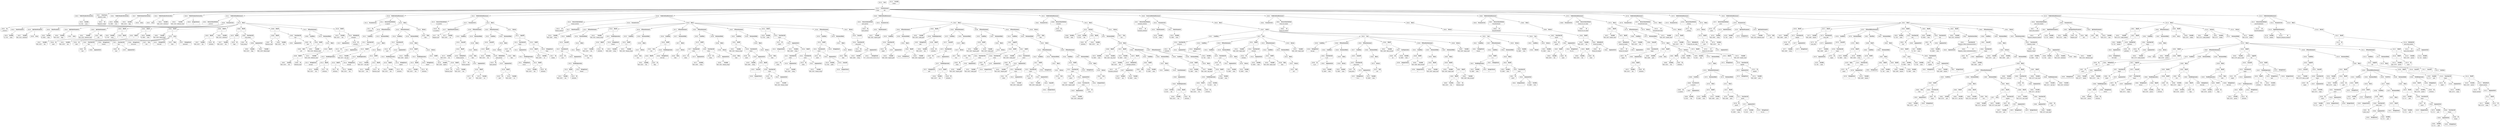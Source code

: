 digraph ast {
node [shape=none];
199019 [label=<<TABLE border='1' cellspacing='0' cellpadding='10' style='rounded' ><TR><TD border='0'>199019</TD><TD border='0'><B>PublicMemberDeclaration</B></TD></TR></TABLE>>];
199019 -> 199018 [weight=2];
199018 [label=<<TABLE border='1' cellspacing='0' cellpadding='10' style='rounded' ><TR><TD border='0'>199018</TD><TD border='0'><B>Variable</B></TD></TR><HR/><TR><TD border='0' cellpadding='5'>(0, 736)</TD><TD border='0' cellpadding='5'>name</TD></TR></TABLE>>];
199017 [label=<<TABLE border='1' cellspacing='0' cellpadding='10' style='rounded' ><TR><TD border='0'>199017</TD><TD border='0'><B>ClassName</B></TD></TR><HR/><TR><TD border='0' cellpadding='5' colspan='2'>Requests_Cookie</TD></TR></TABLE>>];
199017 -> 199016 [weight=2];
199016 [label=<<TABLE border='1' cellspacing='0' cellpadding='10' style='rounded' ><TR><TD border='0'>199016</TD><TD border='0'><B>Id</B></TD></TR><HR/><TR><TD border='0' cellpadding='5' colspan='2'>Requests_Cookie</TD></TR></TABLE>>];
199023 [label=<<TABLE border='1' cellspacing='0' cellpadding='10' style='rounded' ><TR><TD border='0'>199023</TD><TD border='0'><B>Array</B></TD></TR></TABLE>>];
199022 [label=<<TABLE border='1' cellspacing='0' cellpadding='10' style='rounded' ><TR><TD border='0'>199022</TD><TD border='0'><B>Variable</B></TD></TR><HR/><TR><TD border='0' cellpadding='5'>(863, 4252)</TD><TD border='0' cellpadding='5'>attributes</TD></TR></TABLE>>];
199021 [label=<<TABLE border='1' cellspacing='0' cellpadding='10' style='rounded' ><TR><TD border='0'>199021</TD><TD border='0'><B>PublicMemberDeclaration</B></TD></TR></TABLE>>];
199021 -> 199020 [weight=2];
199020 [label=<<TABLE border='1' cellspacing='0' cellpadding='10' style='rounded' ><TR><TD border='0'>199020</TD><TD border='0'><B>Variable</B></TD></TR><HR/><TR><TD border='0' cellpadding='5'>(0, 3800)</TD><TD border='0' cellpadding='5'>value</TD></TR></TABLE>>];
199027 [label=<<TABLE border='1' cellspacing='0' cellpadding='10' style='rounded' ><TR><TD border='0'>199027</TD><TD border='0'><B>PublicMemberDeclaration</B></TD></TR></TABLE>>];
199027 -> 199025 [weight=2];
199027 -> 199026 [weight=2];
199026 [label=<<TABLE border='1' cellspacing='0' cellpadding='10' style='rounded' ><TR><TD border='0'>199026</TD><TD border='0'><B>Array</B></TD></TR></TABLE>>];
199025 [label=<<TABLE border='1' cellspacing='0' cellpadding='10' style='rounded' ><TR><TD border='0'>199025</TD><TD border='0'><B>Variable</B></TD></TR><HR/><TR><TD border='0' cellpadding='5'>(863, 4253)</TD><TD border='0' cellpadding='5'>flags</TD></TR></TABLE>>];
199024 [label=<<TABLE border='1' cellspacing='0' cellpadding='10' style='rounded' ><TR><TD border='0'>199024</TD><TD border='0'><B>PublicMemberDeclaration</B></TD></TR></TABLE>>];
199024 -> 199022 [weight=2];
199024 -> 199023 [weight=2];
199031 [label=<<TABLE border='1' cellspacing='0' cellpadding='10' style='rounded' ><TR><TD border='0'>199031</TD><TD border='0'><B>Id</B></TD></TR><HR/><TR><TD border='0' cellpadding='5' colspan='2'>__construct</TD></TR></TABLE>>];
199030 [label=<<TABLE border='1' cellspacing='0' cellpadding='10' style='rounded' ><TR><TD border='0'>199030</TD><TD border='0'><B>PublicMemberDeclaration</B></TD></TR></TABLE>>];
199030 -> 199028 [weight=2];
199030 -> 199029 [weight=2];
199029 [label=<<TABLE border='1' cellspacing='0' cellpadding='10' style='rounded' ><TR><TD border='0'>199029</TD><TD border='0'><B>IntegerLiteral</B></TD></TR><HR/><TR><TD border='0' cellpadding='5' colspan='2'>0</TD></TR></TABLE>>];
199028 [label=<<TABLE border='1' cellspacing='0' cellpadding='10' style='rounded' ><TR><TD border='0'>199028</TD><TD border='0'><B>Variable</B></TD></TR><HR/><TR><TD border='0' cellpadding='5'>(863, 4254)</TD><TD border='0' cellpadding='5'>reference_time</TD></TR></TABLE>>];
199035 [label=<<TABLE border='1' cellspacing='0' cellpadding='10' style='rounded' ><TR><TD border='0'>199035</TD><TD border='0'><B>Variable</B></TD></TR><HR/><TR><TD border='0' cellpadding='5'>(0, 3800)</TD><TD border='0' cellpadding='5'>value</TD></TR></TABLE>>];
199034 [label=<<TABLE border='1' cellspacing='0' cellpadding='10' style='rounded' ><TR><TD border='0'>199034</TD><TD border='0'><B>ValueParameter</B></TD></TR></TABLE>>];
199034 -> 199033 [weight=2];
199033 [label=<<TABLE border='1' cellspacing='0' cellpadding='10' style='rounded' ><TR><TD border='0'>199033</TD><TD border='0'><B>Variable</B></TD></TR><HR/><TR><TD border='0' cellpadding='5'>(0, 736)</TD><TD border='0' cellpadding='5'>name</TD></TR></TABLE>>];
199032 [label=<<TABLE border='1' cellspacing='0' cellpadding='10' style='rounded' ><TR><TD border='0'>199032</TD><TD border='0'><B>ReturnValueMethod</B></TD></TR><HR/><TR><TD border='0' cellpadding='5' colspan='2'>__construct</TD></TR></TABLE>>];
199032 -> 199031 [weight=2];
199039 [label=<<TABLE border='1' cellspacing='0' cellpadding='10' style='rounded' ><TR><TD border='0'>199039</TD><TD border='0'><B>OptValueParameter</B></TD></TR></TABLE>>];
199039 -> 199037 [weight=2];
199039 -> 199038 [weight=2];
199038 [label=<<TABLE border='1' cellspacing='0' cellpadding='10' style='rounded' ><TR><TD border='0'>199038</TD><TD border='0'><B>Array</B></TD></TR></TABLE>>];
199037 [label=<<TABLE border='1' cellspacing='0' cellpadding='10' style='rounded' ><TR><TD border='0'>199037</TD><TD border='0'><B>Variable</B></TD></TR><HR/><TR><TD border='0' cellpadding='5'>(863, 4252)</TD><TD border='0' cellpadding='5'>attributes</TD></TR></TABLE>>];
199036 [label=<<TABLE border='1' cellspacing='0' cellpadding='10' style='rounded' ><TR><TD border='0'>199036</TD><TD border='0'><B>ValueParameter</B></TD></TR></TABLE>>];
199036 -> 199035 [weight=2];
199043 [label=<<TABLE border='1' cellspacing='0' cellpadding='10' style='rounded' ><TR><TD border='0'>199043</TD><TD border='0'><B>Variable</B></TD></TR><HR/><TR><TD border='0' cellpadding='5'>(863, 4254)</TD><TD border='0' cellpadding='5'>reference_time</TD></TR></TABLE>>];
199042 [label=<<TABLE border='1' cellspacing='0' cellpadding='10' style='rounded' ><TR><TD border='0'>199042</TD><TD border='0'><B>OptValueParameter</B></TD></TR></TABLE>>];
199042 -> 199040 [weight=2];
199042 -> 199041 [weight=2];
199041 [label=<<TABLE border='1' cellspacing='0' cellpadding='10' style='rounded' ><TR><TD border='0'>199041</TD><TD border='0'><B>Array</B></TD></TR></TABLE>>];
199040 [label=<<TABLE border='1' cellspacing='0' cellpadding='10' style='rounded' ><TR><TD border='0'>199040</TD><TD border='0'><B>Variable</B></TD></TR><HR/><TR><TD border='0' cellpadding='5'>(863, 4253)</TD><TD border='0' cellpadding='5'>flags</TD></TR></TABLE>>];
199047 [label=<<TABLE border='1' cellspacing='0' cellpadding='10' style='rounded' ><TR><TD border='0'>199047</TD><TD border='0'><B>Variable</B></TD></TR><HR/><TR><TD border='0' cellpadding='5'>(863, 4255)</TD><TD border='0' cellpadding='5'>this</TD></TR></TABLE>>];
199046 [label=<<TABLE border='1' cellspacing='0' cellpadding='10' style='rounded' ><TR><TD border='0'>199046</TD><TD border='0'><B>ParameterList</B></TD></TR></TABLE>>];
199046 -> 199034 [weight=2];
199046 -> 199036 [weight=2];
199046 -> 199039 [weight=2];
199046 -> 199042 [weight=2];
199046 -> 199045 [weight=2];
199045 [label=<<TABLE border='1' cellspacing='0' cellpadding='10' style='rounded' ><TR><TD border='0'>199045</TD><TD border='0'><B>OptValueParameter</B></TD></TR></TABLE>>];
199045 -> 199043 [weight=2];
199045 -> 199044 [weight=2];
199044 [label=<<TABLE border='1' cellspacing='0' cellpadding='10' style='rounded' ><TR><TD border='0'>199044</TD><TD border='0'><B>Null</B></TD></TR><HR/><TR><TD border='0' cellpadding='5' colspan='2'>null</TD></TR></TABLE>>];
199051 [label=<<TABLE border='1' cellspacing='0' cellpadding='10' style='rounded' ><TR><TD border='0'>199051</TD><TD border='0'><B>Variable</B></TD></TR><HR/><TR><TD border='0' cellpadding='5'>(0, 736)</TD><TD border='0' cellpadding='5'>name</TD></TR></TABLE>>];
199050 [label=<<TABLE border='1' cellspacing='0' cellpadding='10' style='rounded' ><TR><TD border='0'>199050</TD><TD border='0'><B>BinOP</B></TD></TR><HR/><TR><TD border='0' cellpadding='5' colspan='2'>=</TD></TR></TABLE>>];
199050 -> 199049 [weight=2];
199050 -> 199051 [weight=2];
199049 [label=<<TABLE border='1' cellspacing='0' cellpadding='10' style='rounded' ><TR><TD border='0'>199049</TD><TD border='0'><B>BinOP</B></TD></TR><HR/><TR><TD border='0' cellpadding='5' colspan='2'>-&gt;</TD></TR></TABLE>>];
199049 -> 199047 [weight=2];
199049 -> 199048 [weight=2];
199048 [label=<<TABLE border='1' cellspacing='0' cellpadding='10' style='rounded' ><TR><TD border='0'>199048</TD><TD border='0'><B>Id</B></TD></TR><HR/><TR><TD border='0' cellpadding='5' colspan='2'>name</TD></TR></TABLE>>];
199055 [label=<<TABLE border='1' cellspacing='0' cellpadding='10' style='rounded' ><TR><TD border='0'>199055</TD><TD border='0'><B>BinOP</B></TD></TR><HR/><TR><TD border='0' cellpadding='5' colspan='2'>=</TD></TR></TABLE>>];
199055 -> 199054 [weight=2];
199055 -> 199056 [weight=2];
199054 [label=<<TABLE border='1' cellspacing='0' cellpadding='10' style='rounded' ><TR><TD border='0'>199054</TD><TD border='0'><B>BinOP</B></TD></TR><HR/><TR><TD border='0' cellpadding='5' colspan='2'>-&gt;</TD></TR></TABLE>>];
199054 -> 199052 [weight=2];
199054 -> 199053 [weight=2];
199053 [label=<<TABLE border='1' cellspacing='0' cellpadding='10' style='rounded' ><TR><TD border='0'>199053</TD><TD border='0'><B>Id</B></TD></TR><HR/><TR><TD border='0' cellpadding='5' colspan='2'>value</TD></TR></TABLE>>];
199052 [label=<<TABLE border='1' cellspacing='0' cellpadding='10' style='rounded' ><TR><TD border='0'>199052</TD><TD border='0'><B>Variable</B></TD></TR><HR/><TR><TD border='0' cellpadding='5'>(863, 4255)</TD><TD border='0' cellpadding='5'>this</TD></TR></TABLE>>];
199059 [label=<<TABLE border='1' cellspacing='0' cellpadding='10' style='rounded' ><TR><TD border='0'>199059</TD><TD border='0'><B>BinOP</B></TD></TR><HR/><TR><TD border='0' cellpadding='5' colspan='2'>-&gt;</TD></TR></TABLE>>];
199059 -> 199057 [weight=2];
199059 -> 199058 [weight=2];
199058 [label=<<TABLE border='1' cellspacing='0' cellpadding='10' style='rounded' ><TR><TD border='0'>199058</TD><TD border='0'><B>Id</B></TD></TR><HR/><TR><TD border='0' cellpadding='5' colspan='2'>attributes</TD></TR></TABLE>>];
199057 [label=<<TABLE border='1' cellspacing='0' cellpadding='10' style='rounded' ><TR><TD border='0'>199057</TD><TD border='0'><B>Variable</B></TD></TR><HR/><TR><TD border='0' cellpadding='5'>(863, 4255)</TD><TD border='0' cellpadding='5'>this</TD></TR></TABLE>>];
199056 [label=<<TABLE border='1' cellspacing='0' cellpadding='10' style='rounded' ><TR><TD border='0'>199056</TD><TD border='0'><B>Variable</B></TD></TR><HR/><TR><TD border='0' cellpadding='5'>(0, 3800)</TD><TD border='0' cellpadding='5'>value</TD></TR></TABLE>>];
199063 [label=<<TABLE border='1' cellspacing='0' cellpadding='10' style='rounded' ><TR><TD border='0'>199063</TD><TD border='0'><B>BinOP</B></TD></TR><HR/><TR><TD border='0' cellpadding='5' colspan='2'>=</TD></TR></TABLE>>];
199063 -> 199062 [weight=2];
199063 -> 199076 [weight=2];
199062 [label=<<TABLE border='1' cellspacing='0' cellpadding='10' style='rounded' ><TR><TD border='0'>199062</TD><TD border='0'><B>Variable</B></TD></TR><HR/><TR><TD border='0' cellpadding='5'>(863, 4256)</TD><TD border='0' cellpadding='5'>default_flags</TD></TR></TABLE>>];
199061 [label=<<TABLE border='1' cellspacing='0' cellpadding='10' style='rounded' ><TR><TD border='0'>199061</TD><TD border='0'><B>Variable</B></TD></TR><HR/><TR><TD border='0' cellpadding='5'>(863, 4252)</TD><TD border='0' cellpadding='5'>attributes</TD></TR></TABLE>>];
199060 [label=<<TABLE border='1' cellspacing='0' cellpadding='10' style='rounded' ><TR><TD border='0'>199060</TD><TD border='0'><B>BinOP</B></TD></TR><HR/><TR><TD border='0' cellpadding='5' colspan='2'>=</TD></TR></TABLE>>];
199060 -> 199059 [weight=2];
199060 -> 199061 [weight=2];
199067 [label=<<TABLE border='1' cellspacing='0' cellpadding='10' style='rounded' ><TR><TD border='0'>199067</TD><TD border='0'><B>FunctionCall</B></TD></TR><HR/><TR><TD border='0' cellpadding='5' colspan='2'>time</TD></TR></TABLE>>];
199067 -> 199065 [weight=2];
199067 -> 199066 [weight=2];
199066 [label=<<TABLE border='1' cellspacing='0' cellpadding='10' style='rounded' ><TR><TD border='0'>199066</TD><TD border='0'><B>ArgumentList</B></TD></TR></TABLE>>];
199065 [label=<<TABLE border='1' cellspacing='0' cellpadding='10' style='rounded' ><TR><TD border='0'>199065</TD><TD border='0'><B>Id</B></TD></TR><HR/><TR><TD border='0' cellpadding='5' colspan='2'>time</TD></TR></TABLE>>];
199064 [label=<<TABLE border='1' cellspacing='0' cellpadding='10' style='rounded' ><TR><TD border='0'>199064</TD><TD border='0'><B>StringLiteral</B></TD></TR><HR/><TR><TD border='0' cellpadding='5' colspan='2'>creation</TD></TR></TABLE>>];
199071 [label=<<TABLE border='1' cellspacing='0' cellpadding='10' style='rounded' ><TR><TD border='0'>199071</TD><TD border='0'><B>FunctionCall</B></TD></TR><HR/><TR><TD border='0' cellpadding='5' colspan='2'>time</TD></TR></TABLE>>];
199071 -> 199069 [weight=2];
199071 -> 199070 [weight=2];
199070 [label=<<TABLE border='1' cellspacing='0' cellpadding='10' style='rounded' ><TR><TD border='0'>199070</TD><TD border='0'><B>ArgumentList</B></TD></TR></TABLE>>];
199069 [label=<<TABLE border='1' cellspacing='0' cellpadding='10' style='rounded' ><TR><TD border='0'>199069</TD><TD border='0'><B>Id</B></TD></TR><HR/><TR><TD border='0' cellpadding='5' colspan='2'>time</TD></TR></TABLE>>];
199068 [label=<<TABLE border='1' cellspacing='0' cellpadding='10' style='rounded' ><TR><TD border='0'>199068</TD><TD border='0'><B>StringLiteral</B></TD></TR><HR/><TR><TD border='0' cellpadding='5' colspan='2'>last-access</TD></TR></TABLE>>];
199075 [label=<<TABLE border='1' cellspacing='0' cellpadding='10' style='rounded' ><TR><TD border='0'>199075</TD><TD border='0'><B>True</B></TD></TR><HR/><TR><TD border='0' cellpadding='5' colspan='2'>true</TD></TR></TABLE>>];
199074 [label=<<TABLE border='1' cellspacing='0' cellpadding='10' style='rounded' ><TR><TD border='0'>199074</TD><TD border='0'><B>StringLiteral</B></TD></TR><HR/><TR><TD border='0' cellpadding='5' colspan='2'>host-only</TD></TR></TABLE>>];
199073 [label=<<TABLE border='1' cellspacing='0' cellpadding='10' style='rounded' ><TR><TD border='0'>199073</TD><TD border='0'><B>False</B></TD></TR><HR/><TR><TD border='0' cellpadding='5' colspan='2'>false</TD></TR></TABLE>>];
199072 [label=<<TABLE border='1' cellspacing='0' cellpadding='10' style='rounded' ><TR><TD border='0'>199072</TD><TD border='0'><B>StringLiteral</B></TD></TR><HR/><TR><TD border='0' cellpadding='5' colspan='2'>persistent</TD></TR></TABLE>>];
199079 [label=<<TABLE border='1' cellspacing='0' cellpadding='10' style='rounded' ><TR><TD border='0'>199079</TD><TD border='0'><B>BinOP</B></TD></TR><HR/><TR><TD border='0' cellpadding='5' colspan='2'>-&gt;</TD></TR></TABLE>>];
199079 -> 199077 [weight=2];
199079 -> 199078 [weight=2];
199078 [label=<<TABLE border='1' cellspacing='0' cellpadding='10' style='rounded' ><TR><TD border='0'>199078</TD><TD border='0'><B>Id</B></TD></TR><HR/><TR><TD border='0' cellpadding='5' colspan='2'>flags</TD></TR></TABLE>>];
199077 [label=<<TABLE border='1' cellspacing='0' cellpadding='10' style='rounded' ><TR><TD border='0'>199077</TD><TD border='0'><B>Variable</B></TD></TR><HR/><TR><TD border='0' cellpadding='5'>(863, 4255)</TD><TD border='0' cellpadding='5'>this</TD></TR></TABLE>>];
199076 [label=<<TABLE border='1' cellspacing='0' cellpadding='10' style='rounded' ><TR><TD border='0'>199076</TD><TD border='0'><B>Array</B></TD></TR></TABLE>>];
199076 -> 199064 [weight=2];
199076 -> 199067 [weight=2];
199076 -> 199068 [weight=2];
199076 -> 199071 [weight=2];
199076 -> 199072 [weight=2];
199076 -> 199073 [weight=2];
199076 -> 199074 [weight=2];
199076 -> 199075 [weight=2];
199083 [label=<<TABLE border='1' cellspacing='0' cellpadding='10' style='rounded' ><TR><TD border='0'>199083</TD><TD border='0'><B>Variable</B></TD></TR><HR/><TR><TD border='0' cellpadding='5'>(863, 4253)</TD><TD border='0' cellpadding='5'>flags</TD></TR></TABLE>>];
199082 [label=<<TABLE border='1' cellspacing='0' cellpadding='10' style='rounded' ><TR><TD border='0'>199082</TD><TD border='0'><B>Variable</B></TD></TR><HR/><TR><TD border='0' cellpadding='5'>(863, 4256)</TD><TD border='0' cellpadding='5'>default_flags</TD></TR></TABLE>>];
199081 [label=<<TABLE border='1' cellspacing='0' cellpadding='10' style='rounded' ><TR><TD border='0'>199081</TD><TD border='0'><B>Id</B></TD></TR><HR/><TR><TD border='0' cellpadding='5' colspan='2'>array_merge</TD></TR></TABLE>>];
199080 [label=<<TABLE border='1' cellspacing='0' cellpadding='10' style='rounded' ><TR><TD border='0'>199080</TD><TD border='0'><B>BinOP</B></TD></TR><HR/><TR><TD border='0' cellpadding='5' colspan='2'>=</TD></TR></TABLE>>];
199080 -> 199079 [weight=2];
199080 -> 199085 [weight=2];
199087 [label=<<TABLE border='1' cellspacing='0' cellpadding='10' style='rounded' ><TR><TD border='0'>199087</TD><TD border='0'><B>Id</B></TD></TR><HR/><TR><TD border='0' cellpadding='5' colspan='2'>reference_time</TD></TR></TABLE>>];
199086 [label=<<TABLE border='1' cellspacing='0' cellpadding='10' style='rounded' ><TR><TD border='0'>199086</TD><TD border='0'><B>Variable</B></TD></TR><HR/><TR><TD border='0' cellpadding='5'>(863, 4255)</TD><TD border='0' cellpadding='5'>this</TD></TR></TABLE>>];
199085 [label=<<TABLE border='1' cellspacing='0' cellpadding='10' style='rounded' ><TR><TD border='0'>199085</TD><TD border='0'><B>FunctionCall</B></TD></TR><HR/><TR><TD border='0' cellpadding='5' colspan='2'>array_merge</TD></TR></TABLE>>];
199085 -> 199081 [weight=2];
199085 -> 199084 [weight=2];
199084 [label=<<TABLE border='1' cellspacing='0' cellpadding='10' style='rounded' ><TR><TD border='0'>199084</TD><TD border='0'><B>ArgumentList</B></TD></TR></TABLE>>];
199084 -> 199082 [weight=2];
199084 -> 199083 [weight=2];
199091 [label=<<TABLE border='1' cellspacing='0' cellpadding='10' style='rounded' ><TR><TD border='0'>199091</TD><TD border='0'><B>ArgumentList</B></TD></TR></TABLE>>];
199090 [label=<<TABLE border='1' cellspacing='0' cellpadding='10' style='rounded' ><TR><TD border='0'>199090</TD><TD border='0'><B>Id</B></TD></TR><HR/><TR><TD border='0' cellpadding='5' colspan='2'>time</TD></TR></TABLE>>];
199089 [label=<<TABLE border='1' cellspacing='0' cellpadding='10' style='rounded' ><TR><TD border='0'>199089</TD><TD border='0'><B>BinOP</B></TD></TR><HR/><TR><TD border='0' cellpadding='5' colspan='2'>=</TD></TR></TABLE>>];
199089 -> 199088 [weight=2];
199089 -> 199092 [weight=2];
199088 [label=<<TABLE border='1' cellspacing='0' cellpadding='10' style='rounded' ><TR><TD border='0'>199088</TD><TD border='0'><B>BinOP</B></TD></TR><HR/><TR><TD border='0' cellpadding='5' colspan='2'>-&gt;</TD></TR></TABLE>>];
199088 -> 199086 [weight=2];
199088 -> 199087 [weight=2];
199095 [label=<<TABLE border='1' cellspacing='0' cellpadding='10' style='rounded' ><TR><TD border='0'>199095</TD><TD border='0'><B>Null</B></TD></TR><HR/><TR><TD border='0' cellpadding='5' colspan='2'>null</TD></TR></TABLE>>];
199094 [label=<<TABLE border='1' cellspacing='0' cellpadding='10' style='rounded' ><TR><TD border='0'>199094</TD><TD border='0'><B>RelOP</B></TD></TR><HR/><TR><TD border='0' cellpadding='5' colspan='2'>!==</TD></TR></TABLE>>];
199094 -> 199093 [weight=2];
199094 -> 199095 [weight=2];
199093 [label=<<TABLE border='1' cellspacing='0' cellpadding='10' style='rounded' ><TR><TD border='0'>199093</TD><TD border='0'><B>Variable</B></TD></TR><HR/><TR><TD border='0' cellpadding='5'>(863, 4254)</TD><TD border='0' cellpadding='5'>reference_time</TD></TR></TABLE>>];
199092 [label=<<TABLE border='1' cellspacing='0' cellpadding='10' style='rounded' ><TR><TD border='0'>199092</TD><TD border='0'><B>FunctionCall</B></TD></TR><HR/><TR><TD border='0' cellpadding='5' colspan='2'>time</TD></TR></TABLE>>];
199092 -> 199090 [weight=2];
199092 -> 199091 [weight=2];
199099 [label=<<TABLE border='1' cellspacing='0' cellpadding='10' style='rounded' ><TR><TD border='0'>199099</TD><TD border='0'><B>BinOP</B></TD></TR><HR/><TR><TD border='0' cellpadding='5' colspan='2'>-&gt;</TD></TR></TABLE>>];
199099 -> 199097 [weight=2];
199099 -> 199098 [weight=2];
199098 [label=<<TABLE border='1' cellspacing='0' cellpadding='10' style='rounded' ><TR><TD border='0'>199098</TD><TD border='0'><B>Id</B></TD></TR><HR/><TR><TD border='0' cellpadding='5' colspan='2'>reference_time</TD></TR></TABLE>>];
199097 [label=<<TABLE border='1' cellspacing='0' cellpadding='10' style='rounded' ><TR><TD border='0'>199097</TD><TD border='0'><B>Variable</B></TD></TR><HR/><TR><TD border='0' cellpadding='5'>(863, 4255)</TD><TD border='0' cellpadding='5'>this</TD></TR></TABLE>>];
199096 [label=<<TABLE border='1' cellspacing='0' cellpadding='10' style='rounded' ><TR><TD border='0'>199096</TD><TD border='0'><B>Condition</B></TD></TR></TABLE>>];
199096 -> 199094 [weight=2];
199103 [label=<<TABLE border='1' cellspacing='0' cellpadding='10' style='rounded' ><TR><TD border='0'>199103</TD><TD border='0'><B>IfThenStatement</B></TD></TR></TABLE>>];
199103 -> 199096 [weight=2];
199103 -> 199104 [weight=2];
199102 [label=<<TABLE border='1' cellspacing='0' cellpadding='10' style='rounded' ><TR><TD border='0'>199102</TD><TD border='0'><B>Block</B></TD></TR></TABLE>>];
199102 -> 199100 [weight=2];
199101 [label=<<TABLE border='1' cellspacing='0' cellpadding='10' style='rounded' ><TR><TD border='0'>199101</TD><TD border='0'><B>Variable</B></TD></TR><HR/><TR><TD border='0' cellpadding='5'>(863, 4254)</TD><TD border='0' cellpadding='5'>reference_time</TD></TR></TABLE>>];
199100 [label=<<TABLE border='1' cellspacing='0' cellpadding='10' style='rounded' ><TR><TD border='0'>199100</TD><TD border='0'><B>BinOP</B></TD></TR><HR/><TR><TD border='0' cellpadding='5' colspan='2'>=</TD></TR></TABLE>>];
199100 -> 199099 [weight=2];
199100 -> 199101 [weight=2];
199107 [label=<<TABLE border='1' cellspacing='0' cellpadding='10' style='rounded' ><TR><TD border='0'>199107</TD><TD border='0'><B>ArgumentList</B></TD></TR></TABLE>>];
199106 [label=<<TABLE border='1' cellspacing='0' cellpadding='10' style='rounded' ><TR><TD border='0'>199106</TD><TD border='0'><B>Id</B></TD></TR><HR/><TR><TD border='0' cellpadding='5' colspan='2'>normalize</TD></TR></TABLE>>];
199105 [label=<<TABLE border='1' cellspacing='0' cellpadding='10' style='rounded' ><TR><TD border='0'>199105</TD><TD border='0'><B>Variable</B></TD></TR><HR/><TR><TD border='0' cellpadding='5'>(863, 4255)</TD><TD border='0' cellpadding='5'>this</TD></TR></TABLE>>];
199104 [label=<<TABLE border='1' cellspacing='0' cellpadding='10' style='rounded' ><TR><TD border='0'>199104</TD><TD border='0'><B>StatementBody</B></TD></TR></TABLE>>];
199104 -> 199102 [weight=2];
199111 [label=<<TABLE border='1' cellspacing='0' cellpadding='10' style='rounded' ><TR><TD border='0'>199111</TD><TD border='0'><B>PublicMethodStatement</B></TD></TR></TABLE>>];
199111 -> 199032 [weight=2];
199111 -> 199046 [weight=2];
199111 -> 199110 [weight=2];
199110 [label=<<TABLE border='1' cellspacing='0' cellpadding='10' style='rounded' ><TR><TD border='0'>199110</TD><TD border='0'><B>Block</B></TD></TR></TABLE>>];
199110 -> 199050 [weight=2];
199110 -> 199055 [weight=2];
199110 -> 199060 [weight=2];
199110 -> 199063 [weight=2];
199110 -> 199080 [weight=2];
199110 -> 199089 [weight=2];
199110 -> 199103 [weight=2];
199110 -> 199109 [weight=2];
199109 [label=<<TABLE border='1' cellspacing='0' cellpadding='10' style='rounded' ><TR><TD border='0'>199109</TD><TD border='0'><B>BinOP</B></TD></TR><HR/><TR><TD border='0' cellpadding='5' colspan='2'>-&gt;</TD></TR></TABLE>>];
199109 -> 199105 [weight=2];
199109 -> 199108 [weight=2];
199108 [label=<<TABLE border='1' cellspacing='0' cellpadding='10' style='rounded' ><TR><TD border='0'>199108</TD><TD border='0'><B>MethodCall</B></TD></TR><HR/><TR><TD border='0' cellpadding='5' colspan='2'>normalize</TD></TR></TABLE>>];
199108 -> 199106 [weight=2];
199108 -> 199107 [weight=2];
199115 [label=<<TABLE border='1' cellspacing='0' cellpadding='10' style='rounded' ><TR><TD border='0'>199115</TD><TD border='0'><B>Id</B></TD></TR><HR/><TR><TD border='0' cellpadding='5' colspan='2'>isset</TD></TR></TABLE>>];
199114 [label=<<TABLE border='1' cellspacing='0' cellpadding='10' style='rounded' ><TR><TD border='0'>199114</TD><TD border='0'><B>ParameterList</B></TD></TR></TABLE>>];
199113 [label=<<TABLE border='1' cellspacing='0' cellpadding='10' style='rounded' ><TR><TD border='0'>199113</TD><TD border='0'><B>ReturnValueMethod</B></TD></TR><HR/><TR><TD border='0' cellpadding='5' colspan='2'>is_expired</TD></TR></TABLE>>];
199113 -> 199112 [weight=2];
199112 [label=<<TABLE border='1' cellspacing='0' cellpadding='10' style='rounded' ><TR><TD border='0'>199112</TD><TD border='0'><B>Id</B></TD></TR><HR/><TR><TD border='0' cellpadding='5' colspan='2'>is_expired</TD></TR></TABLE>>];
199119 [label=<<TABLE border='1' cellspacing='0' cellpadding='10' style='rounded' ><TR><TD border='0'>199119</TD><TD border='0'><B>StringLiteral</B></TD></TR><HR/><TR><TD border='0' cellpadding='5' colspan='2'>max-age</TD></TR></TABLE>>];
199118 [label=<<TABLE border='1' cellspacing='0' cellpadding='10' style='rounded' ><TR><TD border='0'>199118</TD><TD border='0'><B>BinOP</B></TD></TR><HR/><TR><TD border='0' cellpadding='5' colspan='2'>-&gt;</TD></TR></TABLE>>];
199118 -> 199116 [weight=2];
199118 -> 199117 [weight=2];
199117 [label=<<TABLE border='1' cellspacing='0' cellpadding='10' style='rounded' ><TR><TD border='0'>199117</TD><TD border='0'><B>Id</B></TD></TR><HR/><TR><TD border='0' cellpadding='5' colspan='2'>attributes</TD></TR></TABLE>>];
199116 [label=<<TABLE border='1' cellspacing='0' cellpadding='10' style='rounded' ><TR><TD border='0'>199116</TD><TD border='0'><B>Variable</B></TD></TR><HR/><TR><TD border='0' cellpadding='5'>(863, 4255)</TD><TD border='0' cellpadding='5'>this</TD></TR></TABLE>>];
199123 [label=<<TABLE border='1' cellspacing='0' cellpadding='10' style='rounded' ><TR><TD border='0'>199123</TD><TD border='0'><B>Condition</B></TD></TR></TABLE>>];
199123 -> 199122 [weight=2];
199122 [label=<<TABLE border='1' cellspacing='0' cellpadding='10' style='rounded' ><TR><TD border='0'>199122</TD><TD border='0'><B>FunctionCall</B></TD></TR><HR/><TR><TD border='0' cellpadding='5' colspan='2'>isset</TD></TR></TABLE>>];
199122 -> 199115 [weight=2];
199122 -> 199121 [weight=2];
199121 [label=<<TABLE border='1' cellspacing='0' cellpadding='10' style='rounded' ><TR><TD border='0'>199121</TD><TD border='0'><B>ArgumentList</B></TD></TR></TABLE>>];
199121 -> 199120 [weight=2];
199120 [label=<<TABLE border='1' cellspacing='0' cellpadding='10' style='rounded' ><TR><TD border='0'>199120</TD><TD border='0'><B>PostfixExpression</B></TD></TR></TABLE>>];
199120 -> 199118 [weight=2];
199120 -> 199119 [weight=2];
199127 [label=<<TABLE border='1' cellspacing='0' cellpadding='10' style='rounded' ><TR><TD border='0'>199127</TD><TD border='0'><B>Id</B></TD></TR><HR/><TR><TD border='0' cellpadding='5' colspan='2'>attributes</TD></TR></TABLE>>];
199126 [label=<<TABLE border='1' cellspacing='0' cellpadding='10' style='rounded' ><TR><TD border='0'>199126</TD><TD border='0'><B>Variable</B></TD></TR><HR/><TR><TD border='0' cellpadding='5'>(863, 4255)</TD><TD border='0' cellpadding='5'>this</TD></TR></TABLE>>];
199125 [label=<<TABLE border='1' cellspacing='0' cellpadding='10' style='rounded' ><TR><TD border='0'>199125</TD><TD border='0'><B>BinOP</B></TD></TR><HR/><TR><TD border='0' cellpadding='5' colspan='2'>=</TD></TR></TABLE>>];
199125 -> 199124 [weight=2];
199125 -> 199130 [weight=2];
199124 [label=<<TABLE border='1' cellspacing='0' cellpadding='10' style='rounded' ><TR><TD border='0'>199124</TD><TD border='0'><B>Variable</B></TD></TR><HR/><TR><TD border='0' cellpadding='5'>(863, 4257)</TD><TD border='0' cellpadding='5'>max_age</TD></TR></TABLE>>];
199131 [label=<<TABLE border='1' cellspacing='0' cellpadding='10' style='rounded' ><TR><TD border='0'>199131</TD><TD border='0'><B>Variable</B></TD></TR><HR/><TR><TD border='0' cellpadding='5'>(863, 4257)</TD><TD border='0' cellpadding='5'>max_age</TD></TR></TABLE>>];
199130 [label=<<TABLE border='1' cellspacing='0' cellpadding='10' style='rounded' ><TR><TD border='0'>199130</TD><TD border='0'><B>PostfixExpression</B></TD></TR></TABLE>>];
199130 -> 199128 [weight=2];
199130 -> 199129 [weight=2];
199129 [label=<<TABLE border='1' cellspacing='0' cellpadding='10' style='rounded' ><TR><TD border='0'>199129</TD><TD border='0'><B>StringLiteral</B></TD></TR><HR/><TR><TD border='0' cellpadding='5' colspan='2'>max-age</TD></TR></TABLE>>];
199128 [label=<<TABLE border='1' cellspacing='0' cellpadding='10' style='rounded' ><TR><TD border='0'>199128</TD><TD border='0'><B>BinOP</B></TD></TR><HR/><TR><TD border='0' cellpadding='5' colspan='2'>-&gt;</TD></TR></TABLE>>];
199128 -> 199126 [weight=2];
199128 -> 199127 [weight=2];
199135 [label=<<TABLE border='1' cellspacing='0' cellpadding='10' style='rounded' ><TR><TD border='0'>199135</TD><TD border='0'><B>BinOP</B></TD></TR><HR/><TR><TD border='0' cellpadding='5' colspan='2'>-&gt;</TD></TR></TABLE>>];
199135 -> 199133 [weight=2];
199135 -> 199134 [weight=2];
199134 [label=<<TABLE border='1' cellspacing='0' cellpadding='10' style='rounded' ><TR><TD border='0'>199134</TD><TD border='0'><B>Id</B></TD></TR><HR/><TR><TD border='0' cellpadding='5' colspan='2'>reference_time</TD></TR></TABLE>>];
199133 [label=<<TABLE border='1' cellspacing='0' cellpadding='10' style='rounded' ><TR><TD border='0'>199133</TD><TD border='0'><B>Variable</B></TD></TR><HR/><TR><TD border='0' cellpadding='5'>(863, 4255)</TD><TD border='0' cellpadding='5'>this</TD></TR></TABLE>>];
199132 [label=<<TABLE border='1' cellspacing='0' cellpadding='10' style='rounded' ><TR><TD border='0'>199132</TD><TD border='0'><B>RelOP</B></TD></TR><HR/><TR><TD border='0' cellpadding='5' colspan='2'>&lt;</TD></TR></TABLE>>];
199132 -> 199131 [weight=2];
199132 -> 199135 [weight=2];
199139 [label=<<TABLE border='1' cellspacing='0' cellpadding='10' style='rounded' ><TR><TD border='0'>199139</TD><TD border='0'><B>StatementBody</B></TD></TR></TABLE>>];
199139 -> 199137 [weight=2];
199138 [label=<<TABLE border='1' cellspacing='0' cellpadding='10' style='rounded' ><TR><TD border='0'>199138</TD><TD border='0'><B>IfThenStatement</B></TD></TR></TABLE>>];
199138 -> 199123 [weight=2];
199138 -> 199139 [weight=2];
199137 [label=<<TABLE border='1' cellspacing='0' cellpadding='10' style='rounded' ><TR><TD border='0'>199137</TD><TD border='0'><B>Block</B></TD></TR></TABLE>>];
199137 -> 199125 [weight=2];
199137 -> 199136 [weight=2];
199136 [label=<<TABLE border='1' cellspacing='0' cellpadding='10' style='rounded' ><TR><TD border='0'>199136</TD><TD border='0'><B>Return</B></TD></TR></TABLE>>];
199136 -> 199132 [weight=2];
199143 [label=<<TABLE border='1' cellspacing='0' cellpadding='10' style='rounded' ><TR><TD border='0'>199143</TD><TD border='0'><B>BinOP</B></TD></TR><HR/><TR><TD border='0' cellpadding='5' colspan='2'>-&gt;</TD></TR></TABLE>>];
199143 -> 199141 [weight=2];
199143 -> 199142 [weight=2];
199142 [label=<<TABLE border='1' cellspacing='0' cellpadding='10' style='rounded' ><TR><TD border='0'>199142</TD><TD border='0'><B>Id</B></TD></TR><HR/><TR><TD border='0' cellpadding='5' colspan='2'>attributes</TD></TR></TABLE>>];
199141 [label=<<TABLE border='1' cellspacing='0' cellpadding='10' style='rounded' ><TR><TD border='0'>199141</TD><TD border='0'><B>Variable</B></TD></TR><HR/><TR><TD border='0' cellpadding='5'>(863, 4255)</TD><TD border='0' cellpadding='5'>this</TD></TR></TABLE>>];
199140 [label=<<TABLE border='1' cellspacing='0' cellpadding='10' style='rounded' ><TR><TD border='0'>199140</TD><TD border='0'><B>Id</B></TD></TR><HR/><TR><TD border='0' cellpadding='5' colspan='2'>isset</TD></TR></TABLE>>];
199147 [label=<<TABLE border='1' cellspacing='0' cellpadding='10' style='rounded' ><TR><TD border='0'>199147</TD><TD border='0'><B>FunctionCall</B></TD></TR><HR/><TR><TD border='0' cellpadding='5' colspan='2'>isset</TD></TR></TABLE>>];
199147 -> 199140 [weight=2];
199147 -> 199146 [weight=2];
199146 [label=<<TABLE border='1' cellspacing='0' cellpadding='10' style='rounded' ><TR><TD border='0'>199146</TD><TD border='0'><B>ArgumentList</B></TD></TR></TABLE>>];
199146 -> 199145 [weight=2];
199145 [label=<<TABLE border='1' cellspacing='0' cellpadding='10' style='rounded' ><TR><TD border='0'>199145</TD><TD border='0'><B>PostfixExpression</B></TD></TR></TABLE>>];
199145 -> 199143 [weight=2];
199145 -> 199144 [weight=2];
199144 [label=<<TABLE border='1' cellspacing='0' cellpadding='10' style='rounded' ><TR><TD border='0'>199144</TD><TD border='0'><B>StringLiteral</B></TD></TR><HR/><TR><TD border='0' cellpadding='5' colspan='2'>expires</TD></TR></TABLE>>];
199151 [label=<<TABLE border='1' cellspacing='0' cellpadding='10' style='rounded' ><TR><TD border='0'>199151</TD><TD border='0'><B>Variable</B></TD></TR><HR/><TR><TD border='0' cellpadding='5'>(863, 4255)</TD><TD border='0' cellpadding='5'>this</TD></TR></TABLE>>];
199150 [label=<<TABLE border='1' cellspacing='0' cellpadding='10' style='rounded' ><TR><TD border='0'>199150</TD><TD border='0'><B>BinOP</B></TD></TR><HR/><TR><TD border='0' cellpadding='5' colspan='2'>=</TD></TR></TABLE>>];
199150 -> 199149 [weight=2];
199150 -> 199155 [weight=2];
199149 [label=<<TABLE border='1' cellspacing='0' cellpadding='10' style='rounded' ><TR><TD border='0'>199149</TD><TD border='0'><B>Variable</B></TD></TR><HR/><TR><TD border='0' cellpadding='5'>(863, 4258)</TD><TD border='0' cellpadding='5'>expires</TD></TR></TABLE>>];
199148 [label=<<TABLE border='1' cellspacing='0' cellpadding='10' style='rounded' ><TR><TD border='0'>199148</TD><TD border='0'><B>Condition</B></TD></TR></TABLE>>];
199148 -> 199147 [weight=2];
199155 [label=<<TABLE border='1' cellspacing='0' cellpadding='10' style='rounded' ><TR><TD border='0'>199155</TD><TD border='0'><B>PostfixExpression</B></TD></TR></TABLE>>];
199155 -> 199153 [weight=2];
199155 -> 199154 [weight=2];
199154 [label=<<TABLE border='1' cellspacing='0' cellpadding='10' style='rounded' ><TR><TD border='0'>199154</TD><TD border='0'><B>StringLiteral</B></TD></TR><HR/><TR><TD border='0' cellpadding='5' colspan='2'>expires</TD></TR></TABLE>>];
199153 [label=<<TABLE border='1' cellspacing='0' cellpadding='10' style='rounded' ><TR><TD border='0'>199153</TD><TD border='0'><B>BinOP</B></TD></TR><HR/><TR><TD border='0' cellpadding='5' colspan='2'>-&gt;</TD></TR></TABLE>>];
199153 -> 199151 [weight=2];
199153 -> 199152 [weight=2];
199152 [label=<<TABLE border='1' cellspacing='0' cellpadding='10' style='rounded' ><TR><TD border='0'>199152</TD><TD border='0'><B>Id</B></TD></TR><HR/><TR><TD border='0' cellpadding='5' colspan='2'>attributes</TD></TR></TABLE>>];
199159 [label=<<TABLE border='1' cellspacing='0' cellpadding='10' style='rounded' ><TR><TD border='0'>199159</TD><TD border='0'><B>Id</B></TD></TR><HR/><TR><TD border='0' cellpadding='5' colspan='2'>reference_time</TD></TR></TABLE>>];
199158 [label=<<TABLE border='1' cellspacing='0' cellpadding='10' style='rounded' ><TR><TD border='0'>199158</TD><TD border='0'><B>Variable</B></TD></TR><HR/><TR><TD border='0' cellpadding='5'>(863, 4255)</TD><TD border='0' cellpadding='5'>this</TD></TR></TABLE>>];
199157 [label=<<TABLE border='1' cellspacing='0' cellpadding='10' style='rounded' ><TR><TD border='0'>199157</TD><TD border='0'><B>RelOP</B></TD></TR><HR/><TR><TD border='0' cellpadding='5' colspan='2'>&lt;</TD></TR></TABLE>>];
199157 -> 199156 [weight=2];
199157 -> 199160 [weight=2];
199156 [label=<<TABLE border='1' cellspacing='0' cellpadding='10' style='rounded' ><TR><TD border='0'>199156</TD><TD border='0'><B>Variable</B></TD></TR><HR/><TR><TD border='0' cellpadding='5'>(863, 4258)</TD><TD border='0' cellpadding='5'>expires</TD></TR></TABLE>>];
199163 [label=<<TABLE border='1' cellspacing='0' cellpadding='10' style='rounded' ><TR><TD border='0'>199163</TD><TD border='0'><B>IfThenStatement</B></TD></TR></TABLE>>];
199163 -> 199148 [weight=2];
199163 -> 199164 [weight=2];
199162 [label=<<TABLE border='1' cellspacing='0' cellpadding='10' style='rounded' ><TR><TD border='0'>199162</TD><TD border='0'><B>Block</B></TD></TR></TABLE>>];
199162 -> 199150 [weight=2];
199162 -> 199161 [weight=2];
199161 [label=<<TABLE border='1' cellspacing='0' cellpadding='10' style='rounded' ><TR><TD border='0'>199161</TD><TD border='0'><B>Return</B></TD></TR></TABLE>>];
199161 -> 199157 [weight=2];
199160 [label=<<TABLE border='1' cellspacing='0' cellpadding='10' style='rounded' ><TR><TD border='0'>199160</TD><TD border='0'><B>BinOP</B></TD></TR><HR/><TR><TD border='0' cellpadding='5' colspan='2'>-&gt;</TD></TR></TABLE>>];
199160 -> 199158 [weight=2];
199160 -> 199159 [weight=2];
199167 [label=<<TABLE border='1' cellspacing='0' cellpadding='10' style='rounded' ><TR><TD border='0'>199167</TD><TD border='0'><B>Block</B></TD></TR></TABLE>>];
199167 -> 199138 [weight=2];
199167 -> 199163 [weight=2];
199167 -> 199166 [weight=2];
199166 [label=<<TABLE border='1' cellspacing='0' cellpadding='10' style='rounded' ><TR><TD border='0'>199166</TD><TD border='0'><B>Return</B></TD></TR></TABLE>>];
199166 -> 199165 [weight=2];
199165 [label=<<TABLE border='1' cellspacing='0' cellpadding='10' style='rounded' ><TR><TD border='0'>199165</TD><TD border='0'><B>False</B></TD></TR><HR/><TR><TD border='0' cellpadding='5' colspan='2'>false</TD></TR></TABLE>>];
199164 [label=<<TABLE border='1' cellspacing='0' cellpadding='10' style='rounded' ><TR><TD border='0'>199164</TD><TD border='0'><B>StatementBody</B></TD></TR></TABLE>>];
199164 -> 199162 [weight=2];
199171 [label=<<TABLE border='1' cellspacing='0' cellpadding='10' style='rounded' ><TR><TD border='0'>199171</TD><TD border='0'><B>Id</B></TD></TR><HR/><TR><TD border='0' cellpadding='5' colspan='2'>Requests_IRI</TD></TR></TABLE>>];
199170 [label=<<TABLE border='1' cellspacing='0' cellpadding='10' style='rounded' ><TR><TD border='0'>199170</TD><TD border='0'><B>ReturnValueMethod</B></TD></TR><HR/><TR><TD border='0' cellpadding='5' colspan='2'>uri_matches</TD></TR></TABLE>>];
199170 -> 199169 [weight=2];
199169 [label=<<TABLE border='1' cellspacing='0' cellpadding='10' style='rounded' ><TR><TD border='0'>199169</TD><TD border='0'><B>Id</B></TD></TR><HR/><TR><TD border='0' cellpadding='5' colspan='2'>uri_matches</TD></TR></TABLE>>];
199168 [label=<<TABLE border='1' cellspacing='0' cellpadding='10' style='rounded' ><TR><TD border='0'>199168</TD><TD border='0'><B>PublicMethodStatement</B></TD></TR></TABLE>>];
199168 -> 199113 [weight=2];
199168 -> 199114 [weight=2];
199168 -> 199167 [weight=2];
199174 [label=<<TABLE border='1' cellspacing='0' cellpadding='10' style='rounded' ><TR><TD border='0'>199174</TD><TD border='0'><B>ParameterList</B></TD></TR></TABLE>>];
199174 -> 199173 [weight=2];
199173 [label=<<TABLE border='1' cellspacing='0' cellpadding='10' style='rounded' ><TR><TD border='0'>199173</TD><TD border='0'><B>TypedValueParameter</B></TD></TR></TABLE>>];
199173 -> 199171 [weight=2];
199173 -> 199172 [weight=2];
199172 [label=<<TABLE border='1' cellspacing='0' cellpadding='10' style='rounded' ><TR><TD border='0'>199172</TD><TD border='0'><B>Variable</B></TD></TR><HR/><TR><TD border='0' cellpadding='5'>(863, 4259)</TD><TD border='0' cellpadding='5'>uri</TD></TR></TABLE>>];
199179 [label=<<TABLE border='1' cellspacing='0' cellpadding='10' style='rounded' ><TR><TD border='0'>199179</TD><TD border='0'><B>Id</B></TD></TR><HR/><TR><TD border='0' cellpadding='5' colspan='2'>host</TD></TR></TABLE>>];
199178 [label=<<TABLE border='1' cellspacing='0' cellpadding='10' style='rounded' ><TR><TD border='0'>199178</TD><TD border='0'><B>Variable</B></TD></TR><HR/><TR><TD border='0' cellpadding='5'>(863, 4259)</TD><TD border='0' cellpadding='5'>uri</TD></TR></TABLE>>];
199177 [label=<<TABLE border='1' cellspacing='0' cellpadding='10' style='rounded' ><TR><TD border='0'>199177</TD><TD border='0'><B>Id</B></TD></TR><HR/><TR><TD border='0' cellpadding='5' colspan='2'>domain_matches</TD></TR></TABLE>>];
199176 [label=<<TABLE border='1' cellspacing='0' cellpadding='10' style='rounded' ><TR><TD border='0'>199176</TD><TD border='0'><B>Variable</B></TD></TR><HR/><TR><TD border='0' cellpadding='5'>(863, 4255)</TD><TD border='0' cellpadding='5'>this</TD></TR></TABLE>>];
199183 [label=<<TABLE border='1' cellspacing='0' cellpadding='10' style='rounded' ><TR><TD border='0'>199183</TD><TD border='0'><B>BinOP</B></TD></TR><HR/><TR><TD border='0' cellpadding='5' colspan='2'>-&gt;</TD></TR></TABLE>>];
199183 -> 199176 [weight=2];
199183 -> 199182 [weight=2];
199182 [label=<<TABLE border='1' cellspacing='0' cellpadding='10' style='rounded' ><TR><TD border='0'>199182</TD><TD border='0'><B>MethodCall</B></TD></TR><HR/><TR><TD border='0' cellpadding='5' colspan='2'>domain_matches</TD></TR></TABLE>>];
199182 -> 199177 [weight=2];
199182 -> 199181 [weight=2];
199181 [label=<<TABLE border='1' cellspacing='0' cellpadding='10' style='rounded' ><TR><TD border='0'>199181</TD><TD border='0'><B>ArgumentList</B></TD></TR></TABLE>>];
199181 -> 199180 [weight=2];
199180 [label=<<TABLE border='1' cellspacing='0' cellpadding='10' style='rounded' ><TR><TD border='0'>199180</TD><TD border='0'><B>BinOP</B></TD></TR><HR/><TR><TD border='0' cellpadding='5' colspan='2'>-&gt;</TD></TR></TABLE>>];
199180 -> 199178 [weight=2];
199180 -> 199179 [weight=2];
199187 [label=<<TABLE border='1' cellspacing='0' cellpadding='10' style='rounded' ><TR><TD border='0'>199187</TD><TD border='0'><B>Return</B></TD></TR></TABLE>>];
199187 -> 199186 [weight=2];
199186 [label=<<TABLE border='1' cellspacing='0' cellpadding='10' style='rounded' ><TR><TD border='0'>199186</TD><TD border='0'><B>False</B></TD></TR><HR/><TR><TD border='0' cellpadding='5' colspan='2'>false</TD></TR></TABLE>>];
199185 [label=<<TABLE border='1' cellspacing='0' cellpadding='10' style='rounded' ><TR><TD border='0'>199185</TD><TD border='0'><B>Condition</B></TD></TR></TABLE>>];
199185 -> 199184 [weight=2];
199184 [label=<<TABLE border='1' cellspacing='0' cellpadding='10' style='rounded' ><TR><TD border='0'>199184</TD><TD border='0'><B>UnaryOP</B></TD></TR><HR/><TR><TD border='0' cellpadding='5' colspan='2'>!</TD></TR></TABLE>>];
199184 -> 199183 [weight=2];
199190 [label=<<TABLE border='1' cellspacing='0' cellpadding='10' style='rounded' ><TR><TD border='0'>199190</TD><TD border='0'><B>StatementBody</B></TD></TR></TABLE>>];
199190 -> 199188 [weight=2];
199189 [label=<<TABLE border='1' cellspacing='0' cellpadding='10' style='rounded' ><TR><TD border='0'>199189</TD><TD border='0'><B>IfThenStatement</B></TD></TR></TABLE>>];
199189 -> 199185 [weight=2];
199189 -> 199190 [weight=2];
199188 [label=<<TABLE border='1' cellspacing='0' cellpadding='10' style='rounded' ><TR><TD border='0'>199188</TD><TD border='0'><B>Block</B></TD></TR></TABLE>>];
199188 -> 199187 [weight=2];
199195 [label=<<TABLE border='1' cellspacing='0' cellpadding='10' style='rounded' ><TR><TD border='0'>199195</TD><TD border='0'><B>Id</B></TD></TR><HR/><TR><TD border='0' cellpadding='5' colspan='2'>path</TD></TR></TABLE>>];
199194 [label=<<TABLE border='1' cellspacing='0' cellpadding='10' style='rounded' ><TR><TD border='0'>199194</TD><TD border='0'><B>Variable</B></TD></TR><HR/><TR><TD border='0' cellpadding='5'>(863, 4259)</TD><TD border='0' cellpadding='5'>uri</TD></TR></TABLE>>];
199193 [label=<<TABLE border='1' cellspacing='0' cellpadding='10' style='rounded' ><TR><TD border='0'>199193</TD><TD border='0'><B>Id</B></TD></TR><HR/><TR><TD border='0' cellpadding='5' colspan='2'>path_matches</TD></TR></TABLE>>];
199192 [label=<<TABLE border='1' cellspacing='0' cellpadding='10' style='rounded' ><TR><TD border='0'>199192</TD><TD border='0'><B>Variable</B></TD></TR><HR/><TR><TD border='0' cellpadding='5'>(863, 4255)</TD><TD border='0' cellpadding='5'>this</TD></TR></TABLE>>];
199199 [label=<<TABLE border='1' cellspacing='0' cellpadding='10' style='rounded' ><TR><TD border='0'>199199</TD><TD border='0'><B>BinOP</B></TD></TR><HR/><TR><TD border='0' cellpadding='5' colspan='2'>-&gt;</TD></TR></TABLE>>];
199199 -> 199192 [weight=2];
199199 -> 199198 [weight=2];
199198 [label=<<TABLE border='1' cellspacing='0' cellpadding='10' style='rounded' ><TR><TD border='0'>199198</TD><TD border='0'><B>MethodCall</B></TD></TR><HR/><TR><TD border='0' cellpadding='5' colspan='2'>path_matches</TD></TR></TABLE>>];
199198 -> 199193 [weight=2];
199198 -> 199197 [weight=2];
199197 [label=<<TABLE border='1' cellspacing='0' cellpadding='10' style='rounded' ><TR><TD border='0'>199197</TD><TD border='0'><B>ArgumentList</B></TD></TR></TABLE>>];
199197 -> 199196 [weight=2];
199196 [label=<<TABLE border='1' cellspacing='0' cellpadding='10' style='rounded' ><TR><TD border='0'>199196</TD><TD border='0'><B>BinOP</B></TD></TR><HR/><TR><TD border='0' cellpadding='5' colspan='2'>-&gt;</TD></TR></TABLE>>];
199196 -> 199194 [weight=2];
199196 -> 199195 [weight=2];
199203 [label=<<TABLE border='1' cellspacing='0' cellpadding='10' style='rounded' ><TR><TD border='0'>199203</TD><TD border='0'><B>Return</B></TD></TR></TABLE>>];
199203 -> 199202 [weight=2];
199202 [label=<<TABLE border='1' cellspacing='0' cellpadding='10' style='rounded' ><TR><TD border='0'>199202</TD><TD border='0'><B>False</B></TD></TR><HR/><TR><TD border='0' cellpadding='5' colspan='2'>false</TD></TR></TABLE>>];
199201 [label=<<TABLE border='1' cellspacing='0' cellpadding='10' style='rounded' ><TR><TD border='0'>199201</TD><TD border='0'><B>Condition</B></TD></TR></TABLE>>];
199201 -> 199200 [weight=2];
199200 [label=<<TABLE border='1' cellspacing='0' cellpadding='10' style='rounded' ><TR><TD border='0'>199200</TD><TD border='0'><B>UnaryOP</B></TD></TR><HR/><TR><TD border='0' cellpadding='5' colspan='2'>!</TD></TR></TABLE>>];
199200 -> 199199 [weight=2];
199207 [label=<<TABLE border='1' cellspacing='0' cellpadding='10' style='rounded' ><TR><TD border='0'>199207</TD><TD border='0'><B>Id</B></TD></TR><HR/><TR><TD border='0' cellpadding='5' colspan='2'>empty</TD></TR></TABLE>>];
199206 [label=<<TABLE border='1' cellspacing='0' cellpadding='10' style='rounded' ><TR><TD border='0'>199206</TD><TD border='0'><B>StatementBody</B></TD></TR></TABLE>>];
199206 -> 199204 [weight=2];
199205 [label=<<TABLE border='1' cellspacing='0' cellpadding='10' style='rounded' ><TR><TD border='0'>199205</TD><TD border='0'><B>IfThenStatement</B></TD></TR></TABLE>>];
199205 -> 199201 [weight=2];
199205 -> 199206 [weight=2];
199204 [label=<<TABLE border='1' cellspacing='0' cellpadding='10' style='rounded' ><TR><TD border='0'>199204</TD><TD border='0'><B>Block</B></TD></TR></TABLE>>];
199204 -> 199203 [weight=2];
199211 [label=<<TABLE border='1' cellspacing='0' cellpadding='10' style='rounded' ><TR><TD border='0'>199211</TD><TD border='0'><B>StringLiteral</B></TD></TR><HR/><TR><TD border='0' cellpadding='5' colspan='2'>secure</TD></TR></TABLE>>];
199210 [label=<<TABLE border='1' cellspacing='0' cellpadding='10' style='rounded' ><TR><TD border='0'>199210</TD><TD border='0'><B>BinOP</B></TD></TR><HR/><TR><TD border='0' cellpadding='5' colspan='2'>-&gt;</TD></TR></TABLE>>];
199210 -> 199208 [weight=2];
199210 -> 199209 [weight=2];
199209 [label=<<TABLE border='1' cellspacing='0' cellpadding='10' style='rounded' ><TR><TD border='0'>199209</TD><TD border='0'><B>Id</B></TD></TR><HR/><TR><TD border='0' cellpadding='5' colspan='2'>attributes</TD></TR></TABLE>>];
199208 [label=<<TABLE border='1' cellspacing='0' cellpadding='10' style='rounded' ><TR><TD border='0'>199208</TD><TD border='0'><B>Variable</B></TD></TR><HR/><TR><TD border='0' cellpadding='5'>(863, 4255)</TD><TD border='0' cellpadding='5'>this</TD></TR></TABLE>>];
199215 [label=<<TABLE border='1' cellspacing='0' cellpadding='10' style='rounded' ><TR><TD border='0'>199215</TD><TD border='0'><B>LogicOP</B></TD></TR><HR/><TR><TD border='0' cellpadding='5' colspan='2'>||</TD></TR></TABLE>>];
199215 -> 199214 [weight=2];
199215 -> 199219 [weight=2];
199214 [label=<<TABLE border='1' cellspacing='0' cellpadding='10' style='rounded' ><TR><TD border='0'>199214</TD><TD border='0'><B>FunctionCall</B></TD></TR><HR/><TR><TD border='0' cellpadding='5' colspan='2'>empty</TD></TR></TABLE>>];
199214 -> 199207 [weight=2];
199214 -> 199213 [weight=2];
199213 [label=<<TABLE border='1' cellspacing='0' cellpadding='10' style='rounded' ><TR><TD border='0'>199213</TD><TD border='0'><B>ArgumentList</B></TD></TR></TABLE>>];
199213 -> 199212 [weight=2];
199212 [label=<<TABLE border='1' cellspacing='0' cellpadding='10' style='rounded' ><TR><TD border='0'>199212</TD><TD border='0'><B>PostfixExpression</B></TD></TR></TABLE>>];
199212 -> 199210 [weight=2];
199212 -> 199211 [weight=2];
199219 [label=<<TABLE border='1' cellspacing='0' cellpadding='10' style='rounded' ><TR><TD border='0'>199219</TD><TD border='0'><B>RelOP</B></TD></TR><HR/><TR><TD border='0' cellpadding='5' colspan='2'>===</TD></TR></TABLE>>];
199219 -> 199218 [weight=2];
199219 -> 199220 [weight=2];
199218 [label=<<TABLE border='1' cellspacing='0' cellpadding='10' style='rounded' ><TR><TD border='0'>199218</TD><TD border='0'><B>BinOP</B></TD></TR><HR/><TR><TD border='0' cellpadding='5' colspan='2'>-&gt;</TD></TR></TABLE>>];
199218 -> 199216 [weight=2];
199218 -> 199217 [weight=2];
199217 [label=<<TABLE border='1' cellspacing='0' cellpadding='10' style='rounded' ><TR><TD border='0'>199217</TD><TD border='0'><B>Id</B></TD></TR><HR/><TR><TD border='0' cellpadding='5' colspan='2'>scheme</TD></TR></TABLE>>];
199216 [label=<<TABLE border='1' cellspacing='0' cellpadding='10' style='rounded' ><TR><TD border='0'>199216</TD><TD border='0'><B>Variable</B></TD></TR><HR/><TR><TD border='0' cellpadding='5'>(863, 4259)</TD><TD border='0' cellpadding='5'>uri</TD></TR></TABLE>>];
199223 [label=<<TABLE border='1' cellspacing='0' cellpadding='10' style='rounded' ><TR><TD border='0'>199223</TD><TD border='0'><B>PublicMethodStatement</B></TD></TR></TABLE>>];
199223 -> 199170 [weight=2];
199223 -> 199174 [weight=2];
199223 -> 199222 [weight=2];
199222 [label=<<TABLE border='1' cellspacing='0' cellpadding='10' style='rounded' ><TR><TD border='0'>199222</TD><TD border='0'><B>Block</B></TD></TR></TABLE>>];
199222 -> 199189 [weight=2];
199222 -> 199205 [weight=2];
199222 -> 199221 [weight=2];
199221 [label=<<TABLE border='1' cellspacing='0' cellpadding='10' style='rounded' ><TR><TD border='0'>199221</TD><TD border='0'><B>Return</B></TD></TR></TABLE>>];
199221 -> 199215 [weight=2];
199220 [label=<<TABLE border='1' cellspacing='0' cellpadding='10' style='rounded' ><TR><TD border='0'>199220</TD><TD border='0'><B>StringLiteral</B></TD></TR><HR/><TR><TD border='0' cellpadding='5' colspan='2'>https</TD></TR></TABLE>>];
199227 [label=<<TABLE border='1' cellspacing='0' cellpadding='10' style='rounded' ><TR><TD border='0'>199227</TD><TD border='0'><B>ValueParameter</B></TD></TR></TABLE>>];
199227 -> 199226 [weight=2];
199226 [label=<<TABLE border='1' cellspacing='0' cellpadding='10' style='rounded' ><TR><TD border='0'>199226</TD><TD border='0'><B>Variable</B></TD></TR><HR/><TR><TD border='0' cellpadding='5'>(863, 4260)</TD><TD border='0' cellpadding='5'>string</TD></TR></TABLE>>];
199225 [label=<<TABLE border='1' cellspacing='0' cellpadding='10' style='rounded' ><TR><TD border='0'>199225</TD><TD border='0'><B>ReturnValueMethod</B></TD></TR><HR/><TR><TD border='0' cellpadding='5' colspan='2'>domain_matches</TD></TR></TABLE>>];
199225 -> 199224 [weight=2];
199224 [label=<<TABLE border='1' cellspacing='0' cellpadding='10' style='rounded' ><TR><TD border='0'>199224</TD><TD border='0'><B>Id</B></TD></TR><HR/><TR><TD border='0' cellpadding='5' colspan='2'>domain_matches</TD></TR></TABLE>>];
199231 [label=<<TABLE border='1' cellspacing='0' cellpadding='10' style='rounded' ><TR><TD border='0'>199231</TD><TD border='0'><B>Variable</B></TD></TR><HR/><TR><TD border='0' cellpadding='5'>(863, 4255)</TD><TD border='0' cellpadding='5'>this</TD></TR></TABLE>>];
199230 [label=<<TABLE border='1' cellspacing='0' cellpadding='10' style='rounded' ><TR><TD border='0'>199230</TD><TD border='0'><B>Id</B></TD></TR><HR/><TR><TD border='0' cellpadding='5' colspan='2'>isset</TD></TR></TABLE>>];
199228 [label=<<TABLE border='1' cellspacing='0' cellpadding='10' style='rounded' ><TR><TD border='0'>199228</TD><TD border='0'><B>ParameterList</B></TD></TR></TABLE>>];
199228 -> 199227 [weight=2];
199235 [label=<<TABLE border='1' cellspacing='0' cellpadding='10' style='rounded' ><TR><TD border='0'>199235</TD><TD border='0'><B>PostfixExpression</B></TD></TR></TABLE>>];
199235 -> 199233 [weight=2];
199235 -> 199234 [weight=2];
199234 [label=<<TABLE border='1' cellspacing='0' cellpadding='10' style='rounded' ><TR><TD border='0'>199234</TD><TD border='0'><B>StringLiteral</B></TD></TR><HR/><TR><TD border='0' cellpadding='5' colspan='2'>domain</TD></TR></TABLE>>];
199233 [label=<<TABLE border='1' cellspacing='0' cellpadding='10' style='rounded' ><TR><TD border='0'>199233</TD><TD border='0'><B>BinOP</B></TD></TR><HR/><TR><TD border='0' cellpadding='5' colspan='2'>-&gt;</TD></TR></TABLE>>];
199233 -> 199231 [weight=2];
199233 -> 199232 [weight=2];
199232 [label=<<TABLE border='1' cellspacing='0' cellpadding='10' style='rounded' ><TR><TD border='0'>199232</TD><TD border='0'><B>Id</B></TD></TR><HR/><TR><TD border='0' cellpadding='5' colspan='2'>attributes</TD></TR></TABLE>>];
199239 [label=<<TABLE border='1' cellspacing='0' cellpadding='10' style='rounded' ><TR><TD border='0'>199239</TD><TD border='0'><B>Condition</B></TD></TR></TABLE>>];
199239 -> 199238 [weight=2];
199238 [label=<<TABLE border='1' cellspacing='0' cellpadding='10' style='rounded' ><TR><TD border='0'>199238</TD><TD border='0'><B>UnaryOP</B></TD></TR><HR/><TR><TD border='0' cellpadding='5' colspan='2'>!</TD></TR></TABLE>>];
199238 -> 199237 [weight=2];
199237 [label=<<TABLE border='1' cellspacing='0' cellpadding='10' style='rounded' ><TR><TD border='0'>199237</TD><TD border='0'><B>FunctionCall</B></TD></TR><HR/><TR><TD border='0' cellpadding='5' colspan='2'>isset</TD></TR></TABLE>>];
199237 -> 199230 [weight=2];
199237 -> 199236 [weight=2];
199236 [label=<<TABLE border='1' cellspacing='0' cellpadding='10' style='rounded' ><TR><TD border='0'>199236</TD><TD border='0'><B>ArgumentList</B></TD></TR></TABLE>>];
199236 -> 199235 [weight=2];
199243 [label=<<TABLE border='1' cellspacing='0' cellpadding='10' style='rounded' ><TR><TD border='0'>199243</TD><TD border='0'><B>IfThenStatement</B></TD></TR></TABLE>>];
199243 -> 199239 [weight=2];
199243 -> 199244 [weight=2];
199242 [label=<<TABLE border='1' cellspacing='0' cellpadding='10' style='rounded' ><TR><TD border='0'>199242</TD><TD border='0'><B>Block</B></TD></TR></TABLE>>];
199242 -> 199241 [weight=2];
199241 [label=<<TABLE border='1' cellspacing='0' cellpadding='10' style='rounded' ><TR><TD border='0'>199241</TD><TD border='0'><B>Return</B></TD></TR></TABLE>>];
199241 -> 199240 [weight=2];
199240 [label=<<TABLE border='1' cellspacing='0' cellpadding='10' style='rounded' ><TR><TD border='0'>199240</TD><TD border='0'><B>True</B></TD></TR><HR/><TR><TD border='0' cellpadding='5' colspan='2'>true</TD></TR></TABLE>>];
199247 [label=<<TABLE border='1' cellspacing='0' cellpadding='10' style='rounded' ><TR><TD border='0'>199247</TD><TD border='0'><B>Variable</B></TD></TR><HR/><TR><TD border='0' cellpadding='5'>(863, 4255)</TD><TD border='0' cellpadding='5'>this</TD></TR></TABLE>>];
199246 [label=<<TABLE border='1' cellspacing='0' cellpadding='10' style='rounded' ><TR><TD border='0'>199246</TD><TD border='0'><B>BinOP</B></TD></TR><HR/><TR><TD border='0' cellpadding='5' colspan='2'>=</TD></TR></TABLE>>];
199246 -> 199245 [weight=2];
199246 -> 199251 [weight=2];
199245 [label=<<TABLE border='1' cellspacing='0' cellpadding='10' style='rounded' ><TR><TD border='0'>199245</TD><TD border='0'><B>Variable</B></TD></TR><HR/><TR><TD border='0' cellpadding='5'>(863, 4261)</TD><TD border='0' cellpadding='5'>domain_string</TD></TR></TABLE>>];
199244 [label=<<TABLE border='1' cellspacing='0' cellpadding='10' style='rounded' ><TR><TD border='0'>199244</TD><TD border='0'><B>StatementBody</B></TD></TR></TABLE>>];
199244 -> 199242 [weight=2];
199251 [label=<<TABLE border='1' cellspacing='0' cellpadding='10' style='rounded' ><TR><TD border='0'>199251</TD><TD border='0'><B>PostfixExpression</B></TD></TR></TABLE>>];
199251 -> 199249 [weight=2];
199251 -> 199250 [weight=2];
199250 [label=<<TABLE border='1' cellspacing='0' cellpadding='10' style='rounded' ><TR><TD border='0'>199250</TD><TD border='0'><B>StringLiteral</B></TD></TR><HR/><TR><TD border='0' cellpadding='5' colspan='2'>domain</TD></TR></TABLE>>];
199249 [label=<<TABLE border='1' cellspacing='0' cellpadding='10' style='rounded' ><TR><TD border='0'>199249</TD><TD border='0'><B>BinOP</B></TD></TR><HR/><TR><TD border='0' cellpadding='5' colspan='2'>-&gt;</TD></TR></TABLE>>];
199249 -> 199247 [weight=2];
199249 -> 199248 [weight=2];
199248 [label=<<TABLE border='1' cellspacing='0' cellpadding='10' style='rounded' ><TR><TD border='0'>199248</TD><TD border='0'><B>Id</B></TD></TR><HR/><TR><TD border='0' cellpadding='5' colspan='2'>attributes</TD></TR></TABLE>>];
199255 [label=<<TABLE border='1' cellspacing='0' cellpadding='10' style='rounded' ><TR><TD border='0'>199255</TD><TD border='0'><B>Condition</B></TD></TR></TABLE>>];
199255 -> 199253 [weight=2];
199254 [label=<<TABLE border='1' cellspacing='0' cellpadding='10' style='rounded' ><TR><TD border='0'>199254</TD><TD border='0'><B>Variable</B></TD></TR><HR/><TR><TD border='0' cellpadding='5'>(863, 4260)</TD><TD border='0' cellpadding='5'>string</TD></TR></TABLE>>];
199253 [label=<<TABLE border='1' cellspacing='0' cellpadding='10' style='rounded' ><TR><TD border='0'>199253</TD><TD border='0'><B>RelOP</B></TD></TR><HR/><TR><TD border='0' cellpadding='5' colspan='2'>===</TD></TR></TABLE>>];
199253 -> 199252 [weight=2];
199253 -> 199254 [weight=2];
199252 [label=<<TABLE border='1' cellspacing='0' cellpadding='10' style='rounded' ><TR><TD border='0'>199252</TD><TD border='0'><B>Variable</B></TD></TR><HR/><TR><TD border='0' cellpadding='5'>(863, 4261)</TD><TD border='0' cellpadding='5'>domain_string</TD></TR></TABLE>>];
199259 [label=<<TABLE border='1' cellspacing='0' cellpadding='10' style='rounded' ><TR><TD border='0'>199259</TD><TD border='0'><B>IfThenStatement</B></TD></TR></TABLE>>];
199259 -> 199255 [weight=2];
199259 -> 199260 [weight=2];
199258 [label=<<TABLE border='1' cellspacing='0' cellpadding='10' style='rounded' ><TR><TD border='0'>199258</TD><TD border='0'><B>Block</B></TD></TR></TABLE>>];
199258 -> 199257 [weight=2];
199257 [label=<<TABLE border='1' cellspacing='0' cellpadding='10' style='rounded' ><TR><TD border='0'>199257</TD><TD border='0'><B>Return</B></TD></TR></TABLE>>];
199257 -> 199256 [weight=2];
199256 [label=<<TABLE border='1' cellspacing='0' cellpadding='10' style='rounded' ><TR><TD border='0'>199256</TD><TD border='0'><B>True</B></TD></TR><HR/><TR><TD border='0' cellpadding='5' colspan='2'>true</TD></TR></TABLE>>];
199263 [label=<<TABLE border='1' cellspacing='0' cellpadding='10' style='rounded' ><TR><TD border='0'>199263</TD><TD border='0'><B>BinOP</B></TD></TR><HR/><TR><TD border='0' cellpadding='5' colspan='2'>-&gt;</TD></TR></TABLE>>];
199263 -> 199261 [weight=2];
199263 -> 199262 [weight=2];
199262 [label=<<TABLE border='1' cellspacing='0' cellpadding='10' style='rounded' ><TR><TD border='0'>199262</TD><TD border='0'><B>Id</B></TD></TR><HR/><TR><TD border='0' cellpadding='5' colspan='2'>flags</TD></TR></TABLE>>];
199261 [label=<<TABLE border='1' cellspacing='0' cellpadding='10' style='rounded' ><TR><TD border='0'>199261</TD><TD border='0'><B>Variable</B></TD></TR><HR/><TR><TD border='0' cellpadding='5'>(863, 4255)</TD><TD border='0' cellpadding='5'>this</TD></TR></TABLE>>];
199260 [label=<<TABLE border='1' cellspacing='0' cellpadding='10' style='rounded' ><TR><TD border='0'>199260</TD><TD border='0'><B>StatementBody</B></TD></TR></TABLE>>];
199260 -> 199258 [weight=2];
199267 [label=<<TABLE border='1' cellspacing='0' cellpadding='10' style='rounded' ><TR><TD border='0'>199267</TD><TD border='0'><B>True</B></TD></TR><HR/><TR><TD border='0' cellpadding='5' colspan='2'>true</TD></TR></TABLE>>];
199266 [label=<<TABLE border='1' cellspacing='0' cellpadding='10' style='rounded' ><TR><TD border='0'>199266</TD><TD border='0'><B>RelOP</B></TD></TR><HR/><TR><TD border='0' cellpadding='5' colspan='2'>===</TD></TR></TABLE>>];
199266 -> 199265 [weight=2];
199266 -> 199267 [weight=2];
199265 [label=<<TABLE border='1' cellspacing='0' cellpadding='10' style='rounded' ><TR><TD border='0'>199265</TD><TD border='0'><B>PostfixExpression</B></TD></TR></TABLE>>];
199265 -> 199263 [weight=2];
199265 -> 199264 [weight=2];
199264 [label=<<TABLE border='1' cellspacing='0' cellpadding='10' style='rounded' ><TR><TD border='0'>199264</TD><TD border='0'><B>StringLiteral</B></TD></TR><HR/><TR><TD border='0' cellpadding='5' colspan='2'>host-only</TD></TR></TABLE>>];
199271 [label=<<TABLE border='1' cellspacing='0' cellpadding='10' style='rounded' ><TR><TD border='0'>199271</TD><TD border='0'><B>Block</B></TD></TR></TABLE>>];
199271 -> 199270 [weight=2];
199270 [label=<<TABLE border='1' cellspacing='0' cellpadding='10' style='rounded' ><TR><TD border='0'>199270</TD><TD border='0'><B>Return</B></TD></TR></TABLE>>];
199270 -> 199269 [weight=2];
199269 [label=<<TABLE border='1' cellspacing='0' cellpadding='10' style='rounded' ><TR><TD border='0'>199269</TD><TD border='0'><B>False</B></TD></TR><HR/><TR><TD border='0' cellpadding='5' colspan='2'>false</TD></TR></TABLE>>];
199268 [label=<<TABLE border='1' cellspacing='0' cellpadding='10' style='rounded' ><TR><TD border='0'>199268</TD><TD border='0'><B>Condition</B></TD></TR></TABLE>>];
199268 -> 199266 [weight=2];
199275 [label=<<TABLE border='1' cellspacing='0' cellpadding='10' style='rounded' ><TR><TD border='0'>199275</TD><TD border='0'><B>Variable</B></TD></TR><HR/><TR><TD border='0' cellpadding='5'>(863, 4260)</TD><TD border='0' cellpadding='5'>string</TD></TR></TABLE>>];
199274 [label=<<TABLE border='1' cellspacing='0' cellpadding='10' style='rounded' ><TR><TD border='0'>199274</TD><TD border='0'><B>Id</B></TD></TR><HR/><TR><TD border='0' cellpadding='5' colspan='2'>strlen</TD></TR></TABLE>>];
199273 [label=<<TABLE border='1' cellspacing='0' cellpadding='10' style='rounded' ><TR><TD border='0'>199273</TD><TD border='0'><B>StatementBody</B></TD></TR></TABLE>>];
199273 -> 199271 [weight=2];
199272 [label=<<TABLE border='1' cellspacing='0' cellpadding='10' style='rounded' ><TR><TD border='0'>199272</TD><TD border='0'><B>IfThenStatement</B></TD></TR></TABLE>>];
199272 -> 199268 [weight=2];
199272 -> 199273 [weight=2];
199279 [label=<<TABLE border='1' cellspacing='0' cellpadding='10' style='rounded' ><TR><TD border='0'>199279</TD><TD border='0'><B>Id</B></TD></TR><HR/><TR><TD border='0' cellpadding='5' colspan='2'>strlen</TD></TR></TABLE>>];
199278 [label=<<TABLE border='1' cellspacing='0' cellpadding='10' style='rounded' ><TR><TD border='0'>199278</TD><TD border='0'><B>RelOP</B></TD></TR><HR/><TR><TD border='0' cellpadding='5' colspan='2'>&lt;=</TD></TR></TABLE>>];
199278 -> 199277 [weight=2];
199278 -> 199282 [weight=2];
199277 [label=<<TABLE border='1' cellspacing='0' cellpadding='10' style='rounded' ><TR><TD border='0'>199277</TD><TD border='0'><B>FunctionCall</B></TD></TR><HR/><TR><TD border='0' cellpadding='5' colspan='2'>strlen</TD></TR></TABLE>>];
199277 -> 199274 [weight=2];
199277 -> 199276 [weight=2];
199276 [label=<<TABLE border='1' cellspacing='0' cellpadding='10' style='rounded' ><TR><TD border='0'>199276</TD><TD border='0'><B>ArgumentList</B></TD></TR></TABLE>>];
199276 -> 199275 [weight=2];
199283 [label=<<TABLE border='1' cellspacing='0' cellpadding='10' style='rounded' ><TR><TD border='0'>199283</TD><TD border='0'><B>Condition</B></TD></TR></TABLE>>];
199283 -> 199278 [weight=2];
199282 [label=<<TABLE border='1' cellspacing='0' cellpadding='10' style='rounded' ><TR><TD border='0'>199282</TD><TD border='0'><B>FunctionCall</B></TD></TR><HR/><TR><TD border='0' cellpadding='5' colspan='2'>strlen</TD></TR></TABLE>>];
199282 -> 199279 [weight=2];
199282 -> 199281 [weight=2];
199281 [label=<<TABLE border='1' cellspacing='0' cellpadding='10' style='rounded' ><TR><TD border='0'>199281</TD><TD border='0'><B>ArgumentList</B></TD></TR></TABLE>>];
199281 -> 199280 [weight=2];
199280 [label=<<TABLE border='1' cellspacing='0' cellpadding='10' style='rounded' ><TR><TD border='0'>199280</TD><TD border='0'><B>Variable</B></TD></TR><HR/><TR><TD border='0' cellpadding='5'>(863, 4261)</TD><TD border='0' cellpadding='5'>domain_string</TD></TR></TABLE>>];
199287 [label=<<TABLE border='1' cellspacing='0' cellpadding='10' style='rounded' ><TR><TD border='0'>199287</TD><TD border='0'><B>IfThenStatement</B></TD></TR></TABLE>>];
199287 -> 199283 [weight=2];
199287 -> 199288 [weight=2];
199286 [label=<<TABLE border='1' cellspacing='0' cellpadding='10' style='rounded' ><TR><TD border='0'>199286</TD><TD border='0'><B>Block</B></TD></TR></TABLE>>];
199286 -> 199285 [weight=2];
199285 [label=<<TABLE border='1' cellspacing='0' cellpadding='10' style='rounded' ><TR><TD border='0'>199285</TD><TD border='0'><B>Return</B></TD></TR></TABLE>>];
199285 -> 199284 [weight=2];
199284 [label=<<TABLE border='1' cellspacing='0' cellpadding='10' style='rounded' ><TR><TD border='0'>199284</TD><TD border='0'><B>False</B></TD></TR><HR/><TR><TD border='0' cellpadding='5' colspan='2'>false</TD></TR></TABLE>>];
199290 [label=<<TABLE border='1' cellspacing='0' cellpadding='10' style='rounded' ><TR><TD border='0'>199290</TD><TD border='0'><B>Variable</B></TD></TR><HR/><TR><TD border='0' cellpadding='5'>(863, 4260)</TD><TD border='0' cellpadding='5'>string</TD></TR></TABLE>>];
199289 [label=<<TABLE border='1' cellspacing='0' cellpadding='10' style='rounded' ><TR><TD border='0'>199289</TD><TD border='0'><B>Id</B></TD></TR><HR/><TR><TD border='0' cellpadding='5' colspan='2'>substr</TD></TR></TABLE>>];
199288 [label=<<TABLE border='1' cellspacing='0' cellpadding='10' style='rounded' ><TR><TD border='0'>199288</TD><TD border='0'><B>StatementBody</B></TD></TR></TABLE>>];
199288 -> 199286 [weight=2];
199295 [label=<<TABLE border='1' cellspacing='0' cellpadding='10' style='rounded' ><TR><TD border='0'>199295</TD><TD border='0'><B>Id</B></TD></TR><HR/><TR><TD border='0' cellpadding='5' colspan='2'>strlen</TD></TR></TABLE>>];
199294 [label=<<TABLE border='1' cellspacing='0' cellpadding='10' style='rounded' ><TR><TD border='0'>199294</TD><TD border='0'><B>BinOP</B></TD></TR><HR/><TR><TD border='0' cellpadding='5' colspan='2'>*</TD></TR></TABLE>>];
199294 -> 199293 [weight=2];
199294 -> 199298 [weight=2];
199293 [label=<<TABLE border='1' cellspacing='0' cellpadding='10' style='rounded' ><TR><TD border='0'>199293</TD><TD border='0'><B>UnaryOP</B></TD></TR><HR/><TR><TD border='0' cellpadding='5' colspan='2'>-</TD></TR></TABLE>>];
199293 -> 199292 [weight=2];
199292 [label=<<TABLE border='1' cellspacing='0' cellpadding='10' style='rounded' ><TR><TD border='0'>199292</TD><TD border='0'><B>IntegerLiteral</B></TD></TR><HR/><TR><TD border='0' cellpadding='5' colspan='2'>1</TD></TR></TABLE>>];
199299 [label=<<TABLE border='1' cellspacing='0' cellpadding='10' style='rounded' ><TR><TD border='0'>199299</TD><TD border='0'><B>ArgumentList</B></TD></TR></TABLE>>];
199299 -> 199290 [weight=2];
199299 -> 199294 [weight=2];
199298 [label=<<TABLE border='1' cellspacing='0' cellpadding='10' style='rounded' ><TR><TD border='0'>199298</TD><TD border='0'><B>FunctionCall</B></TD></TR><HR/><TR><TD border='0' cellpadding='5' colspan='2'>strlen</TD></TR></TABLE>>];
199298 -> 199295 [weight=2];
199298 -> 199297 [weight=2];
199297 [label=<<TABLE border='1' cellspacing='0' cellpadding='10' style='rounded' ><TR><TD border='0'>199297</TD><TD border='0'><B>ArgumentList</B></TD></TR></TABLE>>];
199297 -> 199296 [weight=2];
199296 [label=<<TABLE border='1' cellspacing='0' cellpadding='10' style='rounded' ><TR><TD border='0'>199296</TD><TD border='0'><B>Variable</B></TD></TR><HR/><TR><TD border='0' cellpadding='5'>(863, 4261)</TD><TD border='0' cellpadding='5'>domain_string</TD></TR></TABLE>>];
199303 [label=<<TABLE border='1' cellspacing='0' cellpadding='10' style='rounded' ><TR><TD border='0'>199303</TD><TD border='0'><B>Condition</B></TD></TR></TABLE>>];
199303 -> 199301 [weight=2];
199302 [label=<<TABLE border='1' cellspacing='0' cellpadding='10' style='rounded' ><TR><TD border='0'>199302</TD><TD border='0'><B>Variable</B></TD></TR><HR/><TR><TD border='0' cellpadding='5'>(863, 4261)</TD><TD border='0' cellpadding='5'>domain_string</TD></TR></TABLE>>];
199301 [label=<<TABLE border='1' cellspacing='0' cellpadding='10' style='rounded' ><TR><TD border='0'>199301</TD><TD border='0'><B>RelOP</B></TD></TR><HR/><TR><TD border='0' cellpadding='5' colspan='2'>!==</TD></TR></TABLE>>];
199301 -> 199300 [weight=2];
199301 -> 199302 [weight=2];
199300 [label=<<TABLE border='1' cellspacing='0' cellpadding='10' style='rounded' ><TR><TD border='0'>199300</TD><TD border='0'><B>FunctionCall</B></TD></TR><HR/><TR><TD border='0' cellpadding='5' colspan='2'>substr</TD></TR></TABLE>>];
199300 -> 199289 [weight=2];
199300 -> 199299 [weight=2];
199307 [label=<<TABLE border='1' cellspacing='0' cellpadding='10' style='rounded' ><TR><TD border='0'>199307</TD><TD border='0'><B>IfThenStatement</B></TD></TR></TABLE>>];
199307 -> 199303 [weight=2];
199307 -> 199308 [weight=2];
199306 [label=<<TABLE border='1' cellspacing='0' cellpadding='10' style='rounded' ><TR><TD border='0'>199306</TD><TD border='0'><B>Block</B></TD></TR></TABLE>>];
199306 -> 199305 [weight=2];
199305 [label=<<TABLE border='1' cellspacing='0' cellpadding='10' style='rounded' ><TR><TD border='0'>199305</TD><TD border='0'><B>Return</B></TD></TR></TABLE>>];
199305 -> 199304 [weight=2];
199304 [label=<<TABLE border='1' cellspacing='0' cellpadding='10' style='rounded' ><TR><TD border='0'>199304</TD><TD border='0'><B>False</B></TD></TR><HR/><TR><TD border='0' cellpadding='5' colspan='2'>false</TD></TR></TABLE>>];
199311 [label=<<TABLE border='1' cellspacing='0' cellpadding='10' style='rounded' ><TR><TD border='0'>199311</TD><TD border='0'><B>Id</B></TD></TR><HR/><TR><TD border='0' cellpadding='5' colspan='2'>substr</TD></TR></TABLE>>];
199310 [label=<<TABLE border='1' cellspacing='0' cellpadding='10' style='rounded' ><TR><TD border='0'>199310</TD><TD border='0'><B>BinOP</B></TD></TR><HR/><TR><TD border='0' cellpadding='5' colspan='2'>=</TD></TR></TABLE>>];
199310 -> 199309 [weight=2];
199310 -> 199324 [weight=2];
199309 [label=<<TABLE border='1' cellspacing='0' cellpadding='10' style='rounded' ><TR><TD border='0'>199309</TD><TD border='0'><B>Variable</B></TD></TR><HR/><TR><TD border='0' cellpadding='5'>(0, 3756)</TD><TD border='0' cellpadding='5'>prefix</TD></TR></TABLE>>];
199308 [label=<<TABLE border='1' cellspacing='0' cellpadding='10' style='rounded' ><TR><TD border='0'>199308</TD><TD border='0'><B>StatementBody</B></TD></TR></TABLE>>];
199308 -> 199306 [weight=2];
199315 [label=<<TABLE border='1' cellspacing='0' cellpadding='10' style='rounded' ><TR><TD border='0'>199315</TD><TD border='0'><B>Variable</B></TD></TR><HR/><TR><TD border='0' cellpadding='5'>(863, 4260)</TD><TD border='0' cellpadding='5'>string</TD></TR></TABLE>>];
199314 [label=<<TABLE border='1' cellspacing='0' cellpadding='10' style='rounded' ><TR><TD border='0'>199314</TD><TD border='0'><B>Id</B></TD></TR><HR/><TR><TD border='0' cellpadding='5' colspan='2'>strlen</TD></TR></TABLE>>];
199313 [label=<<TABLE border='1' cellspacing='0' cellpadding='10' style='rounded' ><TR><TD border='0'>199313</TD><TD border='0'><B>IntegerLiteral</B></TD></TR><HR/><TR><TD border='0' cellpadding='5' colspan='2'>0</TD></TR></TABLE>>];
199312 [label=<<TABLE border='1' cellspacing='0' cellpadding='10' style='rounded' ><TR><TD border='0'>199312</TD><TD border='0'><B>Variable</B></TD></TR><HR/><TR><TD border='0' cellpadding='5'>(863, 4260)</TD><TD border='0' cellpadding='5'>string</TD></TR></TABLE>>];
199319 [label=<<TABLE border='1' cellspacing='0' cellpadding='10' style='rounded' ><TR><TD border='0'>199319</TD><TD border='0'><B>Id</B></TD></TR><HR/><TR><TD border='0' cellpadding='5' colspan='2'>strlen</TD></TR></TABLE>>];
199318 [label=<<TABLE border='1' cellspacing='0' cellpadding='10' style='rounded' ><TR><TD border='0'>199318</TD><TD border='0'><B>BinOP</B></TD></TR><HR/><TR><TD border='0' cellpadding='5' colspan='2'>-</TD></TR></TABLE>>];
199318 -> 199317 [weight=2];
199318 -> 199322 [weight=2];
199317 [label=<<TABLE border='1' cellspacing='0' cellpadding='10' style='rounded' ><TR><TD border='0'>199317</TD><TD border='0'><B>FunctionCall</B></TD></TR><HR/><TR><TD border='0' cellpadding='5' colspan='2'>strlen</TD></TR></TABLE>>];
199317 -> 199314 [weight=2];
199317 -> 199316 [weight=2];
199316 [label=<<TABLE border='1' cellspacing='0' cellpadding='10' style='rounded' ><TR><TD border='0'>199316</TD><TD border='0'><B>ArgumentList</B></TD></TR></TABLE>>];
199316 -> 199315 [weight=2];
199323 [label=<<TABLE border='1' cellspacing='0' cellpadding='10' style='rounded' ><TR><TD border='0'>199323</TD><TD border='0'><B>ArgumentList</B></TD></TR></TABLE>>];
199323 -> 199312 [weight=2];
199323 -> 199313 [weight=2];
199323 -> 199318 [weight=2];
199322 [label=<<TABLE border='1' cellspacing='0' cellpadding='10' style='rounded' ><TR><TD border='0'>199322</TD><TD border='0'><B>FunctionCall</B></TD></TR><HR/><TR><TD border='0' cellpadding='5' colspan='2'>strlen</TD></TR></TABLE>>];
199322 -> 199319 [weight=2];
199322 -> 199321 [weight=2];
199321 [label=<<TABLE border='1' cellspacing='0' cellpadding='10' style='rounded' ><TR><TD border='0'>199321</TD><TD border='0'><B>ArgumentList</B></TD></TR></TABLE>>];
199321 -> 199320 [weight=2];
199320 [label=<<TABLE border='1' cellspacing='0' cellpadding='10' style='rounded' ><TR><TD border='0'>199320</TD><TD border='0'><B>Variable</B></TD></TR><HR/><TR><TD border='0' cellpadding='5'>(863, 4261)</TD><TD border='0' cellpadding='5'>domain_string</TD></TR></TABLE>>];
199326 [label=<<TABLE border='1' cellspacing='0' cellpadding='10' style='rounded' ><TR><TD border='0'>199326</TD><TD border='0'><B>Variable</B></TD></TR><HR/><TR><TD border='0' cellpadding='5'>(0, 3756)</TD><TD border='0' cellpadding='5'>prefix</TD></TR></TABLE>>];
199325 [label=<<TABLE border='1' cellspacing='0' cellpadding='10' style='rounded' ><TR><TD border='0'>199325</TD><TD border='0'><B>Id</B></TD></TR><HR/><TR><TD border='0' cellpadding='5' colspan='2'>substr</TD></TR></TABLE>>];
199324 [label=<<TABLE border='1' cellspacing='0' cellpadding='10' style='rounded' ><TR><TD border='0'>199324</TD><TD border='0'><B>FunctionCall</B></TD></TR><HR/><TR><TD border='0' cellpadding='5' colspan='2'>substr</TD></TR></TABLE>>];
199324 -> 199311 [weight=2];
199324 -> 199323 [weight=2];
199331 [label=<<TABLE border='1' cellspacing='0' cellpadding='10' style='rounded' ><TR><TD border='0'>199331</TD><TD border='0'><B>FunctionCall</B></TD></TR><HR/><TR><TD border='0' cellpadding='5' colspan='2'>substr</TD></TR></TABLE>>];
199331 -> 199325 [weight=2];
199331 -> 199330 [weight=2];
199330 [label=<<TABLE border='1' cellspacing='0' cellpadding='10' style='rounded' ><TR><TD border='0'>199330</TD><TD border='0'><B>ArgumentList</B></TD></TR></TABLE>>];
199330 -> 199326 [weight=2];
199330 -> 199329 [weight=2];
199329 [label=<<TABLE border='1' cellspacing='0' cellpadding='10' style='rounded' ><TR><TD border='0'>199329</TD><TD border='0'><B>UnaryOP</B></TD></TR><HR/><TR><TD border='0' cellpadding='5' colspan='2'>-</TD></TR></TABLE>>];
199329 -> 199328 [weight=2];
199328 [label=<<TABLE border='1' cellspacing='0' cellpadding='10' style='rounded' ><TR><TD border='0'>199328</TD><TD border='0'><B>IntegerLiteral</B></TD></TR><HR/><TR><TD border='0' cellpadding='5' colspan='2'>1</TD></TR></TABLE>>];
199335 [label=<<TABLE border='1' cellspacing='0' cellpadding='10' style='rounded' ><TR><TD border='0'>199335</TD><TD border='0'><B>False</B></TD></TR><HR/><TR><TD border='0' cellpadding='5' colspan='2'>false</TD></TR></TABLE>>];
199334 [label=<<TABLE border='1' cellspacing='0' cellpadding='10' style='rounded' ><TR><TD border='0'>199334</TD><TD border='0'><B>Condition</B></TD></TR></TABLE>>];
199334 -> 199332 [weight=2];
199333 [label=<<TABLE border='1' cellspacing='0' cellpadding='10' style='rounded' ><TR><TD border='0'>199333</TD><TD border='0'><B>StringLiteral</B></TD></TR><HR/><TR><TD border='0' cellpadding='5' colspan='2'>.</TD></TR></TABLE>>];
199332 [label=<<TABLE border='1' cellspacing='0' cellpadding='10' style='rounded' ><TR><TD border='0'>199332</TD><TD border='0'><B>RelOP</B></TD></TR><HR/><TR><TD border='0' cellpadding='5' colspan='2'>!==</TD></TR></TABLE>>];
199332 -> 199331 [weight=2];
199332 -> 199333 [weight=2];
199339 [label=<<TABLE border='1' cellspacing='0' cellpadding='10' style='rounded' ><TR><TD border='0'>199339</TD><TD border='0'><B>StatementBody</B></TD></TR></TABLE>>];
199339 -> 199337 [weight=2];
199338 [label=<<TABLE border='1' cellspacing='0' cellpadding='10' style='rounded' ><TR><TD border='0'>199338</TD><TD border='0'><B>IfThenStatement</B></TD></TR></TABLE>>];
199338 -> 199334 [weight=2];
199338 -> 199339 [weight=2];
199337 [label=<<TABLE border='1' cellspacing='0' cellpadding='10' style='rounded' ><TR><TD border='0'>199337</TD><TD border='0'><B>Block</B></TD></TR></TABLE>>];
199337 -> 199336 [weight=2];
199336 [label=<<TABLE border='1' cellspacing='0' cellpadding='10' style='rounded' ><TR><TD border='0'>199336</TD><TD border='0'><B>Return</B></TD></TR></TABLE>>];
199336 -> 199335 [weight=2];
199343 [label=<<TABLE border='1' cellspacing='0' cellpadding='10' style='rounded' ><TR><TD border='0'>199343</TD><TD border='0'><B>Variable</B></TD></TR><HR/><TR><TD border='0' cellpadding='5'>(863, 4260)</TD><TD border='0' cellpadding='5'>string</TD></TR></TABLE>>];
199342 [label=<<TABLE border='1' cellspacing='0' cellpadding='10' style='rounded' ><TR><TD border='0'>199342</TD><TD border='0'><B>StringLiteral</B></TD></TR><HR/><TR><TD border='0' cellpadding='5' colspan='2'>#^(.+.)d{1,3}.d{1,3}.d{1,3}.d...</TD></TR></TABLE>>];
199341 [label=<<TABLE border='1' cellspacing='0' cellpadding='10' style='rounded' ><TR><TD border='0'>199341</TD><TD border='0'><B>Id</B></TD></TR><HR/><TR><TD border='0' cellpadding='5' colspan='2'>preg_match</TD></TR></TABLE>>];
199347 [label=<<TABLE border='1' cellspacing='0' cellpadding='10' style='rounded' ><TR><TD border='0'>199347</TD><TD border='0'><B>Return</B></TD></TR></TABLE>>];
199347 -> 199346 [weight=2];
199346 [label=<<TABLE border='1' cellspacing='0' cellpadding='10' style='rounded' ><TR><TD border='0'>199346</TD><TD border='0'><B>UnaryOP</B></TD></TR><HR/><TR><TD border='0' cellpadding='5' colspan='2'>!</TD></TR></TABLE>>];
199346 -> 199345 [weight=2];
199345 [label=<<TABLE border='1' cellspacing='0' cellpadding='10' style='rounded' ><TR><TD border='0'>199345</TD><TD border='0'><B>FunctionCall</B></TD></TR><HR/><TR><TD border='0' cellpadding='5' colspan='2'>preg_match</TD></TR></TABLE>>];
199345 -> 199341 [weight=2];
199345 -> 199344 [weight=2];
199344 [label=<<TABLE border='1' cellspacing='0' cellpadding='10' style='rounded' ><TR><TD border='0'>199344</TD><TD border='0'><B>ArgumentList</B></TD></TR></TABLE>>];
199344 -> 199342 [weight=2];
199344 -> 199343 [weight=2];
199351 [label=<<TABLE border='1' cellspacing='0' cellpadding='10' style='rounded' ><TR><TD border='0'>199351</TD><TD border='0'><B>ReturnValueMethod</B></TD></TR><HR/><TR><TD border='0' cellpadding='5' colspan='2'>path_matches</TD></TR></TABLE>>];
199351 -> 199350 [weight=2];
199350 [label=<<TABLE border='1' cellspacing='0' cellpadding='10' style='rounded' ><TR><TD border='0'>199350</TD><TD border='0'><B>Id</B></TD></TR><HR/><TR><TD border='0' cellpadding='5' colspan='2'>path_matches</TD></TR></TABLE>>];
199349 [label=<<TABLE border='1' cellspacing='0' cellpadding='10' style='rounded' ><TR><TD border='0'>199349</TD><TD border='0'><B>PublicMethodStatement</B></TD></TR></TABLE>>];
199349 -> 199225 [weight=2];
199349 -> 199228 [weight=2];
199349 -> 199348 [weight=2];
199348 [label=<<TABLE border='1' cellspacing='0' cellpadding='10' style='rounded' ><TR><TD border='0'>199348</TD><TD border='0'><B>Block</B></TD></TR></TABLE>>];
199348 -> 199243 [weight=2];
199348 -> 199246 [weight=2];
199348 -> 199259 [weight=2];
199348 -> 199272 [weight=2];
199348 -> 199287 [weight=2];
199348 -> 199307 [weight=2];
199348 -> 199310 [weight=2];
199348 -> 199338 [weight=2];
199348 -> 199347 [weight=2];
199355 [label=<<TABLE border='1' cellspacing='0' cellpadding='10' style='rounded' ><TR><TD border='0'>199355</TD><TD border='0'><B>Id</B></TD></TR><HR/><TR><TD border='0' cellpadding='5' colspan='2'>empty</TD></TR></TABLE>>];
199354 [label=<<TABLE border='1' cellspacing='0' cellpadding='10' style='rounded' ><TR><TD border='0'>199354</TD><TD border='0'><B>ParameterList</B></TD></TR></TABLE>>];
199354 -> 199353 [weight=2];
199353 [label=<<TABLE border='1' cellspacing='0' cellpadding='10' style='rounded' ><TR><TD border='0'>199353</TD><TD border='0'><B>ValueParameter</B></TD></TR></TABLE>>];
199353 -> 199352 [weight=2];
199352 [label=<<TABLE border='1' cellspacing='0' cellpadding='10' style='rounded' ><TR><TD border='0'>199352</TD><TD border='0'><B>Variable</B></TD></TR><HR/><TR><TD border='0' cellpadding='5'>(863, 4262)</TD><TD border='0' cellpadding='5'>request_path</TD></TR></TABLE>>];
199359 [label=<<TABLE border='1' cellspacing='0' cellpadding='10' style='rounded' ><TR><TD border='0'>199359</TD><TD border='0'><B>Condition</B></TD></TR></TABLE>>];
199359 -> 199358 [weight=2];
199358 [label=<<TABLE border='1' cellspacing='0' cellpadding='10' style='rounded' ><TR><TD border='0'>199358</TD><TD border='0'><B>FunctionCall</B></TD></TR><HR/><TR><TD border='0' cellpadding='5' colspan='2'>empty</TD></TR></TABLE>>];
199358 -> 199355 [weight=2];
199358 -> 199357 [weight=2];
199357 [label=<<TABLE border='1' cellspacing='0' cellpadding='10' style='rounded' ><TR><TD border='0'>199357</TD><TD border='0'><B>ArgumentList</B></TD></TR></TABLE>>];
199357 -> 199356 [weight=2];
199356 [label=<<TABLE border='1' cellspacing='0' cellpadding='10' style='rounded' ><TR><TD border='0'>199356</TD><TD border='0'><B>Variable</B></TD></TR><HR/><TR><TD border='0' cellpadding='5'>(863, 4262)</TD><TD border='0' cellpadding='5'>request_path</TD></TR></TABLE>>];
199363 [label=<<TABLE border='1' cellspacing='0' cellpadding='10' style='rounded' ><TR><TD border='0'>199363</TD><TD border='0'><B>Block</B></TD></TR></TABLE>>];
199363 -> 199361 [weight=2];
199362 [label=<<TABLE border='1' cellspacing='0' cellpadding='10' style='rounded' ><TR><TD border='0'>199362</TD><TD border='0'><B>StringLiteral</B></TD></TR><HR/><TR><TD border='0' cellpadding='5' colspan='2'></TD></TR></TABLE>>];
199361 [label=<<TABLE border='1' cellspacing='0' cellpadding='10' style='rounded' ><TR><TD border='0'>199361</TD><TD border='0'><B>BinOP</B></TD></TR><HR/><TR><TD border='0' cellpadding='5' colspan='2'>=</TD></TR></TABLE>>];
199361 -> 199360 [weight=2];
199361 -> 199362 [weight=2];
199360 [label=<<TABLE border='1' cellspacing='0' cellpadding='10' style='rounded' ><TR><TD border='0'>199360</TD><TD border='0'><B>Variable</B></TD></TR><HR/><TR><TD border='0' cellpadding='5'>(863, 4262)</TD><TD border='0' cellpadding='5'>request_path</TD></TR></TABLE>>];
199367 [label=<<TABLE border='1' cellspacing='0' cellpadding='10' style='rounded' ><TR><TD border='0'>199367</TD><TD border='0'><B>Id</B></TD></TR><HR/><TR><TD border='0' cellpadding='5' colspan='2'>isset</TD></TR></TABLE>>];
199365 [label=<<TABLE border='1' cellspacing='0' cellpadding='10' style='rounded' ><TR><TD border='0'>199365</TD><TD border='0'><B>StatementBody</B></TD></TR></TABLE>>];
199365 -> 199363 [weight=2];
199364 [label=<<TABLE border='1' cellspacing='0' cellpadding='10' style='rounded' ><TR><TD border='0'>199364</TD><TD border='0'><B>IfThenStatement</B></TD></TR></TABLE>>];
199364 -> 199359 [weight=2];
199364 -> 199365 [weight=2];
199371 [label=<<TABLE border='1' cellspacing='0' cellpadding='10' style='rounded' ><TR><TD border='0'>199371</TD><TD border='0'><B>StringLiteral</B></TD></TR><HR/><TR><TD border='0' cellpadding='5' colspan='2'>path</TD></TR></TABLE>>];
199370 [label=<<TABLE border='1' cellspacing='0' cellpadding='10' style='rounded' ><TR><TD border='0'>199370</TD><TD border='0'><B>BinOP</B></TD></TR><HR/><TR><TD border='0' cellpadding='5' colspan='2'>-&gt;</TD></TR></TABLE>>];
199370 -> 199368 [weight=2];
199370 -> 199369 [weight=2];
199369 [label=<<TABLE border='1' cellspacing='0' cellpadding='10' style='rounded' ><TR><TD border='0'>199369</TD><TD border='0'><B>Id</B></TD></TR><HR/><TR><TD border='0' cellpadding='5' colspan='2'>attributes</TD></TR></TABLE>>];
199368 [label=<<TABLE border='1' cellspacing='0' cellpadding='10' style='rounded' ><TR><TD border='0'>199368</TD><TD border='0'><B>Variable</B></TD></TR><HR/><TR><TD border='0' cellpadding='5'>(863, 4255)</TD><TD border='0' cellpadding='5'>this</TD></TR></TABLE>>];
199375 [label=<<TABLE border='1' cellspacing='0' cellpadding='10' style='rounded' ><TR><TD border='0'>199375</TD><TD border='0'><B>UnaryOP</B></TD></TR><HR/><TR><TD border='0' cellpadding='5' colspan='2'>!</TD></TR></TABLE>>];
199375 -> 199374 [weight=2];
199374 [label=<<TABLE border='1' cellspacing='0' cellpadding='10' style='rounded' ><TR><TD border='0'>199374</TD><TD border='0'><B>FunctionCall</B></TD></TR><HR/><TR><TD border='0' cellpadding='5' colspan='2'>isset</TD></TR></TABLE>>];
199374 -> 199367 [weight=2];
199374 -> 199373 [weight=2];
199373 [label=<<TABLE border='1' cellspacing='0' cellpadding='10' style='rounded' ><TR><TD border='0'>199373</TD><TD border='0'><B>ArgumentList</B></TD></TR></TABLE>>];
199373 -> 199372 [weight=2];
199372 [label=<<TABLE border='1' cellspacing='0' cellpadding='10' style='rounded' ><TR><TD border='0'>199372</TD><TD border='0'><B>PostfixExpression</B></TD></TR></TABLE>>];
199372 -> 199370 [weight=2];
199372 -> 199371 [weight=2];
199379 [label=<<TABLE border='1' cellspacing='0' cellpadding='10' style='rounded' ><TR><TD border='0'>199379</TD><TD border='0'><B>Block</B></TD></TR></TABLE>>];
199379 -> 199378 [weight=2];
199378 [label=<<TABLE border='1' cellspacing='0' cellpadding='10' style='rounded' ><TR><TD border='0'>199378</TD><TD border='0'><B>Return</B></TD></TR></TABLE>>];
199378 -> 199377 [weight=2];
199377 [label=<<TABLE border='1' cellspacing='0' cellpadding='10' style='rounded' ><TR><TD border='0'>199377</TD><TD border='0'><B>True</B></TD></TR><HR/><TR><TD border='0' cellpadding='5' colspan='2'>true</TD></TR></TABLE>>];
199376 [label=<<TABLE border='1' cellspacing='0' cellpadding='10' style='rounded' ><TR><TD border='0'>199376</TD><TD border='0'><B>Condition</B></TD></TR></TABLE>>];
199376 -> 199375 [weight=2];
199383 [label=<<TABLE border='1' cellspacing='0' cellpadding='10' style='rounded' ><TR><TD border='0'>199383</TD><TD border='0'><B>BinOP</B></TD></TR><HR/><TR><TD border='0' cellpadding='5' colspan='2'>=</TD></TR></TABLE>>];
199383 -> 199382 [weight=2];
199383 -> 199388 [weight=2];
199382 [label=<<TABLE border='1' cellspacing='0' cellpadding='10' style='rounded' ><TR><TD border='0'>199382</TD><TD border='0'><B>Variable</B></TD></TR><HR/><TR><TD border='0' cellpadding='5'>(863, 4263)</TD><TD border='0' cellpadding='5'>cookie_path</TD></TR></TABLE>>];
199381 [label=<<TABLE border='1' cellspacing='0' cellpadding='10' style='rounded' ><TR><TD border='0'>199381</TD><TD border='0'><B>StatementBody</B></TD></TR></TABLE>>];
199381 -> 199379 [weight=2];
199380 [label=<<TABLE border='1' cellspacing='0' cellpadding='10' style='rounded' ><TR><TD border='0'>199380</TD><TD border='0'><B>IfThenStatement</B></TD></TR></TABLE>>];
199380 -> 199376 [weight=2];
199380 -> 199381 [weight=2];
199387 [label=<<TABLE border='1' cellspacing='0' cellpadding='10' style='rounded' ><TR><TD border='0'>199387</TD><TD border='0'><B>StringLiteral</B></TD></TR><HR/><TR><TD border='0' cellpadding='5' colspan='2'>path</TD></TR></TABLE>>];
199386 [label=<<TABLE border='1' cellspacing='0' cellpadding='10' style='rounded' ><TR><TD border='0'>199386</TD><TD border='0'><B>BinOP</B></TD></TR><HR/><TR><TD border='0' cellpadding='5' colspan='2'>-&gt;</TD></TR></TABLE>>];
199386 -> 199384 [weight=2];
199386 -> 199385 [weight=2];
199385 [label=<<TABLE border='1' cellspacing='0' cellpadding='10' style='rounded' ><TR><TD border='0'>199385</TD><TD border='0'><B>Id</B></TD></TR><HR/><TR><TD border='0' cellpadding='5' colspan='2'>attributes</TD></TR></TABLE>>];
199384 [label=<<TABLE border='1' cellspacing='0' cellpadding='10' style='rounded' ><TR><TD border='0'>199384</TD><TD border='0'><B>Variable</B></TD></TR><HR/><TR><TD border='0' cellpadding='5'>(863, 4255)</TD><TD border='0' cellpadding='5'>this</TD></TR></TABLE>>];
199391 [label=<<TABLE border='1' cellspacing='0' cellpadding='10' style='rounded' ><TR><TD border='0'>199391</TD><TD border='0'><B>Variable</B></TD></TR><HR/><TR><TD border='0' cellpadding='5'>(863, 4262)</TD><TD border='0' cellpadding='5'>request_path</TD></TR></TABLE>>];
199390 [label=<<TABLE border='1' cellspacing='0' cellpadding='10' style='rounded' ><TR><TD border='0'>199390</TD><TD border='0'><B>RelOP</B></TD></TR><HR/><TR><TD border='0' cellpadding='5' colspan='2'>===</TD></TR></TABLE>>];
199390 -> 199389 [weight=2];
199390 -> 199391 [weight=2];
199389 [label=<<TABLE border='1' cellspacing='0' cellpadding='10' style='rounded' ><TR><TD border='0'>199389</TD><TD border='0'><B>Variable</B></TD></TR><HR/><TR><TD border='0' cellpadding='5'>(863, 4263)</TD><TD border='0' cellpadding='5'>cookie_path</TD></TR></TABLE>>];
199388 [label=<<TABLE border='1' cellspacing='0' cellpadding='10' style='rounded' ><TR><TD border='0'>199388</TD><TD border='0'><B>PostfixExpression</B></TD></TR></TABLE>>];
199388 -> 199386 [weight=2];
199388 -> 199387 [weight=2];
199395 [label=<<TABLE border='1' cellspacing='0' cellpadding='10' style='rounded' ><TR><TD border='0'>199395</TD><TD border='0'><B>Block</B></TD></TR></TABLE>>];
199395 -> 199394 [weight=2];
199394 [label=<<TABLE border='1' cellspacing='0' cellpadding='10' style='rounded' ><TR><TD border='0'>199394</TD><TD border='0'><B>Return</B></TD></TR></TABLE>>];
199394 -> 199393 [weight=2];
199393 [label=<<TABLE border='1' cellspacing='0' cellpadding='10' style='rounded' ><TR><TD border='0'>199393</TD><TD border='0'><B>True</B></TD></TR><HR/><TR><TD border='0' cellpadding='5' colspan='2'>true</TD></TR></TABLE>>];
199392 [label=<<TABLE border='1' cellspacing='0' cellpadding='10' style='rounded' ><TR><TD border='0'>199392</TD><TD border='0'><B>Condition</B></TD></TR></TABLE>>];
199392 -> 199390 [weight=2];
199399 [label=<<TABLE border='1' cellspacing='0' cellpadding='10' style='rounded' ><TR><TD border='0'>199399</TD><TD border='0'><B>Variable</B></TD></TR><HR/><TR><TD border='0' cellpadding='5'>(863, 4262)</TD><TD border='0' cellpadding='5'>request_path</TD></TR></TABLE>>];
199398 [label=<<TABLE border='1' cellspacing='0' cellpadding='10' style='rounded' ><TR><TD border='0'>199398</TD><TD border='0'><B>Id</B></TD></TR><HR/><TR><TD border='0' cellpadding='5' colspan='2'>strlen</TD></TR></TABLE>>];
199397 [label=<<TABLE border='1' cellspacing='0' cellpadding='10' style='rounded' ><TR><TD border='0'>199397</TD><TD border='0'><B>StatementBody</B></TD></TR></TABLE>>];
199397 -> 199395 [weight=2];
199396 [label=<<TABLE border='1' cellspacing='0' cellpadding='10' style='rounded' ><TR><TD border='0'>199396</TD><TD border='0'><B>IfThenStatement</B></TD></TR></TABLE>>];
199396 -> 199392 [weight=2];
199396 -> 199397 [weight=2];
199403 [label=<<TABLE border='1' cellspacing='0' cellpadding='10' style='rounded' ><TR><TD border='0'>199403</TD><TD border='0'><B>Id</B></TD></TR><HR/><TR><TD border='0' cellpadding='5' colspan='2'>strlen</TD></TR></TABLE>>];
199402 [label=<<TABLE border='1' cellspacing='0' cellpadding='10' style='rounded' ><TR><TD border='0'>199402</TD><TD border='0'><B>RelOP</B></TD></TR><HR/><TR><TD border='0' cellpadding='5' colspan='2'>&gt;</TD></TR></TABLE>>];
199402 -> 199401 [weight=2];
199402 -> 199406 [weight=2];
199401 [label=<<TABLE border='1' cellspacing='0' cellpadding='10' style='rounded' ><TR><TD border='0'>199401</TD><TD border='0'><B>FunctionCall</B></TD></TR><HR/><TR><TD border='0' cellpadding='5' colspan='2'>strlen</TD></TR></TABLE>>];
199401 -> 199398 [weight=2];
199401 -> 199400 [weight=2];
199400 [label=<<TABLE border='1' cellspacing='0' cellpadding='10' style='rounded' ><TR><TD border='0'>199400</TD><TD border='0'><B>ArgumentList</B></TD></TR></TABLE>>];
199400 -> 199399 [weight=2];
199407 [label=<<TABLE border='1' cellspacing='0' cellpadding='10' style='rounded' ><TR><TD border='0'>199407</TD><TD border='0'><B>LogicOP</B></TD></TR><HR/><TR><TD border='0' cellpadding='5' colspan='2'>&amp;&amp;</TD></TR></TABLE>>];
199407 -> 199402 [weight=2];
199407 -> 199417 [weight=2];
199406 [label=<<TABLE border='1' cellspacing='0' cellpadding='10' style='rounded' ><TR><TD border='0'>199406</TD><TD border='0'><B>FunctionCall</B></TD></TR><HR/><TR><TD border='0' cellpadding='5' colspan='2'>strlen</TD></TR></TABLE>>];
199406 -> 199403 [weight=2];
199406 -> 199405 [weight=2];
199405 [label=<<TABLE border='1' cellspacing='0' cellpadding='10' style='rounded' ><TR><TD border='0'>199405</TD><TD border='0'><B>ArgumentList</B></TD></TR></TABLE>>];
199405 -> 199404 [weight=2];
199404 [label=<<TABLE border='1' cellspacing='0' cellpadding='10' style='rounded' ><TR><TD border='0'>199404</TD><TD border='0'><B>Variable</B></TD></TR><HR/><TR><TD border='0' cellpadding='5'>(863, 4263)</TD><TD border='0' cellpadding='5'>cookie_path</TD></TR></TABLE>>];
199411 [label=<<TABLE border='1' cellspacing='0' cellpadding='10' style='rounded' ><TR><TD border='0'>199411</TD><TD border='0'><B>Id</B></TD></TR><HR/><TR><TD border='0' cellpadding='5' colspan='2'>strlen</TD></TR></TABLE>>];
199410 [label=<<TABLE border='1' cellspacing='0' cellpadding='10' style='rounded' ><TR><TD border='0'>199410</TD><TD border='0'><B>IntegerLiteral</B></TD></TR><HR/><TR><TD border='0' cellpadding='5' colspan='2'>0</TD></TR></TABLE>>];
199409 [label=<<TABLE border='1' cellspacing='0' cellpadding='10' style='rounded' ><TR><TD border='0'>199409</TD><TD border='0'><B>Variable</B></TD></TR><HR/><TR><TD border='0' cellpadding='5'>(863, 4262)</TD><TD border='0' cellpadding='5'>request_path</TD></TR></TABLE>>];
199408 [label=<<TABLE border='1' cellspacing='0' cellpadding='10' style='rounded' ><TR><TD border='0'>199408</TD><TD border='0'><B>Id</B></TD></TR><HR/><TR><TD border='0' cellpadding='5' colspan='2'>substr</TD></TR></TABLE>>];
199415 [label=<<TABLE border='1' cellspacing='0' cellpadding='10' style='rounded' ><TR><TD border='0'>199415</TD><TD border='0'><B>ArgumentList</B></TD></TR></TABLE>>];
199415 -> 199409 [weight=2];
199415 -> 199410 [weight=2];
199415 -> 199414 [weight=2];
199414 [label=<<TABLE border='1' cellspacing='0' cellpadding='10' style='rounded' ><TR><TD border='0'>199414</TD><TD border='0'><B>FunctionCall</B></TD></TR><HR/><TR><TD border='0' cellpadding='5' colspan='2'>strlen</TD></TR></TABLE>>];
199414 -> 199411 [weight=2];
199414 -> 199413 [weight=2];
199413 [label=<<TABLE border='1' cellspacing='0' cellpadding='10' style='rounded' ><TR><TD border='0'>199413</TD><TD border='0'><B>ArgumentList</B></TD></TR></TABLE>>];
199413 -> 199412 [weight=2];
199412 [label=<<TABLE border='1' cellspacing='0' cellpadding='10' style='rounded' ><TR><TD border='0'>199412</TD><TD border='0'><B>Variable</B></TD></TR><HR/><TR><TD border='0' cellpadding='5'>(863, 4263)</TD><TD border='0' cellpadding='5'>cookie_path</TD></TR></TABLE>>];
199419 [label=<<TABLE border='1' cellspacing='0' cellpadding='10' style='rounded' ><TR><TD border='0'>199419</TD><TD border='0'><B>Condition</B></TD></TR></TABLE>>];
199419 -> 199407 [weight=2];
199418 [label=<<TABLE border='1' cellspacing='0' cellpadding='10' style='rounded' ><TR><TD border='0'>199418</TD><TD border='0'><B>Variable</B></TD></TR><HR/><TR><TD border='0' cellpadding='5'>(863, 4263)</TD><TD border='0' cellpadding='5'>cookie_path</TD></TR></TABLE>>];
199417 [label=<<TABLE border='1' cellspacing='0' cellpadding='10' style='rounded' ><TR><TD border='0'>199417</TD><TD border='0'><B>RelOP</B></TD></TR><HR/><TR><TD border='0' cellpadding='5' colspan='2'>===</TD></TR></TABLE>>];
199417 -> 199416 [weight=2];
199417 -> 199418 [weight=2];
199416 [label=<<TABLE border='1' cellspacing='0' cellpadding='10' style='rounded' ><TR><TD border='0'>199416</TD><TD border='0'><B>FunctionCall</B></TD></TR><HR/><TR><TD border='0' cellpadding='5' colspan='2'>substr</TD></TR></TABLE>>];
199416 -> 199408 [weight=2];
199416 -> 199415 [weight=2];
199423 [label=<<TABLE border='1' cellspacing='0' cellpadding='10' style='rounded' ><TR><TD border='0'>199423</TD><TD border='0'><B>IntegerLiteral</B></TD></TR><HR/><TR><TD border='0' cellpadding='5' colspan='2'>1</TD></TR></TABLE>>];
199421 [label=<<TABLE border='1' cellspacing='0' cellpadding='10' style='rounded' ><TR><TD border='0'>199421</TD><TD border='0'><B>Variable</B></TD></TR><HR/><TR><TD border='0' cellpadding='5'>(863, 4263)</TD><TD border='0' cellpadding='5'>cookie_path</TD></TR></TABLE>>];
199420 [label=<<TABLE border='1' cellspacing='0' cellpadding='10' style='rounded' ><TR><TD border='0'>199420</TD><TD border='0'><B>Id</B></TD></TR><HR/><TR><TD border='0' cellpadding='5' colspan='2'>substr</TD></TR></TABLE>>];
199427 [label=<<TABLE border='1' cellspacing='0' cellpadding='10' style='rounded' ><TR><TD border='0'>199427</TD><TD border='0'><B>RelOP</B></TD></TR><HR/><TR><TD border='0' cellpadding='5' colspan='2'>===</TD></TR></TABLE>>];
199427 -> 199426 [weight=2];
199427 -> 199428 [weight=2];
199426 [label=<<TABLE border='1' cellspacing='0' cellpadding='10' style='rounded' ><TR><TD border='0'>199426</TD><TD border='0'><B>FunctionCall</B></TD></TR><HR/><TR><TD border='0' cellpadding='5' colspan='2'>substr</TD></TR></TABLE>>];
199426 -> 199420 [weight=2];
199426 -> 199425 [weight=2];
199425 [label=<<TABLE border='1' cellspacing='0' cellpadding='10' style='rounded' ><TR><TD border='0'>199425</TD><TD border='0'><B>ArgumentList</B></TD></TR></TABLE>>];
199425 -> 199421 [weight=2];
199425 -> 199424 [weight=2];
199424 [label=<<TABLE border='1' cellspacing='0' cellpadding='10' style='rounded' ><TR><TD border='0'>199424</TD><TD border='0'><B>UnaryOP</B></TD></TR><HR/><TR><TD border='0' cellpadding='5' colspan='2'>-</TD></TR></TABLE>>];
199424 -> 199423 [weight=2];
199431 [label=<<TABLE border='1' cellspacing='0' cellpadding='10' style='rounded' ><TR><TD border='0'>199431</TD><TD border='0'><B>Return</B></TD></TR></TABLE>>];
199431 -> 199430 [weight=2];
199430 [label=<<TABLE border='1' cellspacing='0' cellpadding='10' style='rounded' ><TR><TD border='0'>199430</TD><TD border='0'><B>True</B></TD></TR><HR/><TR><TD border='0' cellpadding='5' colspan='2'>true</TD></TR></TABLE>>];
199429 [label=<<TABLE border='1' cellspacing='0' cellpadding='10' style='rounded' ><TR><TD border='0'>199429</TD><TD border='0'><B>Condition</B></TD></TR></TABLE>>];
199429 -> 199427 [weight=2];
199428 [label=<<TABLE border='1' cellspacing='0' cellpadding='10' style='rounded' ><TR><TD border='0'>199428</TD><TD border='0'><B>StringLiteral</B></TD></TR><HR/><TR><TD border='0' cellpadding='5' colspan='2'></TD></TR></TABLE>>];
199435 [label=<<TABLE border='1' cellspacing='0' cellpadding='10' style='rounded' ><TR><TD border='0'>199435</TD><TD border='0'><B>Id</B></TD></TR><HR/><TR><TD border='0' cellpadding='5' colspan='2'>substr</TD></TR></TABLE>>];
199434 [label=<<TABLE border='1' cellspacing='0' cellpadding='10' style='rounded' ><TR><TD border='0'>199434</TD><TD border='0'><B>StatementBody</B></TD></TR></TABLE>>];
199434 -> 199432 [weight=2];
199433 [label=<<TABLE border='1' cellspacing='0' cellpadding='10' style='rounded' ><TR><TD border='0'>199433</TD><TD border='0'><B>IfThenStatement</B></TD></TR></TABLE>>];
199433 -> 199429 [weight=2];
199433 -> 199434 [weight=2];
199432 [label=<<TABLE border='1' cellspacing='0' cellpadding='10' style='rounded' ><TR><TD border='0'>199432</TD><TD border='0'><B>Block</B></TD></TR></TABLE>>];
199432 -> 199431 [weight=2];
199439 [label=<<TABLE border='1' cellspacing='0' cellpadding='10' style='rounded' ><TR><TD border='0'>199439</TD><TD border='0'><B>ArgumentList</B></TD></TR></TABLE>>];
199439 -> 199438 [weight=2];
199438 [label=<<TABLE border='1' cellspacing='0' cellpadding='10' style='rounded' ><TR><TD border='0'>199438</TD><TD border='0'><B>Variable</B></TD></TR><HR/><TR><TD border='0' cellpadding='5'>(863, 4263)</TD><TD border='0' cellpadding='5'>cookie_path</TD></TR></TABLE>>];
199437 [label=<<TABLE border='1' cellspacing='0' cellpadding='10' style='rounded' ><TR><TD border='0'>199437</TD><TD border='0'><B>Id</B></TD></TR><HR/><TR><TD border='0' cellpadding='5' colspan='2'>strlen</TD></TR></TABLE>>];
199436 [label=<<TABLE border='1' cellspacing='0' cellpadding='10' style='rounded' ><TR><TD border='0'>199436</TD><TD border='0'><B>Variable</B></TD></TR><HR/><TR><TD border='0' cellpadding='5'>(863, 4262)</TD><TD border='0' cellpadding='5'>request_path</TD></TR></TABLE>>];
199443 [label=<<TABLE border='1' cellspacing='0' cellpadding='10' style='rounded' ><TR><TD border='0'>199443</TD><TD border='0'><B>FunctionCall</B></TD></TR><HR/><TR><TD border='0' cellpadding='5' colspan='2'>substr</TD></TR></TABLE>>];
199443 -> 199435 [weight=2];
199443 -> 199442 [weight=2];
199442 [label=<<TABLE border='1' cellspacing='0' cellpadding='10' style='rounded' ><TR><TD border='0'>199442</TD><TD border='0'><B>ArgumentList</B></TD></TR></TABLE>>];
199442 -> 199436 [weight=2];
199442 -> 199440 [weight=2];
199442 -> 199441 [weight=2];
199441 [label=<<TABLE border='1' cellspacing='0' cellpadding='10' style='rounded' ><TR><TD border='0'>199441</TD><TD border='0'><B>IntegerLiteral</B></TD></TR><HR/><TR><TD border='0' cellpadding='5' colspan='2'>1</TD></TR></TABLE>>];
199440 [label=<<TABLE border='1' cellspacing='0' cellpadding='10' style='rounded' ><TR><TD border='0'>199440</TD><TD border='0'><B>FunctionCall</B></TD></TR><HR/><TR><TD border='0' cellpadding='5' colspan='2'>strlen</TD></TR></TABLE>>];
199440 -> 199437 [weight=2];
199440 -> 199439 [weight=2];
199447 [label=<<TABLE border='1' cellspacing='0' cellpadding='10' style='rounded' ><TR><TD border='0'>199447</TD><TD border='0'><B>True</B></TD></TR><HR/><TR><TD border='0' cellpadding='5' colspan='2'>true</TD></TR></TABLE>>];
199446 [label=<<TABLE border='1' cellspacing='0' cellpadding='10' style='rounded' ><TR><TD border='0'>199446</TD><TD border='0'><B>Condition</B></TD></TR></TABLE>>];
199446 -> 199444 [weight=2];
199445 [label=<<TABLE border='1' cellspacing='0' cellpadding='10' style='rounded' ><TR><TD border='0'>199445</TD><TD border='0'><B>StringLiteral</B></TD></TR><HR/><TR><TD border='0' cellpadding='5' colspan='2'></TD></TR></TABLE>>];
199444 [label=<<TABLE border='1' cellspacing='0' cellpadding='10' style='rounded' ><TR><TD border='0'>199444</TD><TD border='0'><B>RelOP</B></TD></TR><HR/><TR><TD border='0' cellpadding='5' colspan='2'>===</TD></TR></TABLE>>];
199444 -> 199443 [weight=2];
199444 -> 199445 [weight=2];
199451 [label=<<TABLE border='1' cellspacing='0' cellpadding='10' style='rounded' ><TR><TD border='0'>199451</TD><TD border='0'><B>StatementBody</B></TD></TR></TABLE>>];
199451 -> 199449 [weight=2];
199450 [label=<<TABLE border='1' cellspacing='0' cellpadding='10' style='rounded' ><TR><TD border='0'>199450</TD><TD border='0'><B>IfThenStatement</B></TD></TR></TABLE>>];
199450 -> 199446 [weight=2];
199450 -> 199451 [weight=2];
199449 [label=<<TABLE border='1' cellspacing='0' cellpadding='10' style='rounded' ><TR><TD border='0'>199449</TD><TD border='0'><B>Block</B></TD></TR></TABLE>>];
199449 -> 199448 [weight=2];
199448 [label=<<TABLE border='1' cellspacing='0' cellpadding='10' style='rounded' ><TR><TD border='0'>199448</TD><TD border='0'><B>Return</B></TD></TR></TABLE>>];
199448 -> 199447 [weight=2];
199455 [label=<<TABLE border='1' cellspacing='0' cellpadding='10' style='rounded' ><TR><TD border='0'>199455</TD><TD border='0'><B>False</B></TD></TR><HR/><TR><TD border='0' cellpadding='5' colspan='2'>false</TD></TR></TABLE>>];
199454 [label=<<TABLE border='1' cellspacing='0' cellpadding='10' style='rounded' ><TR><TD border='0'>199454</TD><TD border='0'><B>StatementBody</B></TD></TR></TABLE>>];
199454 -> 199452 [weight=2];
199453 [label=<<TABLE border='1' cellspacing='0' cellpadding='10' style='rounded' ><TR><TD border='0'>199453</TD><TD border='0'><B>IfThenStatement</B></TD></TR></TABLE>>];
199453 -> 199419 [weight=2];
199453 -> 199454 [weight=2];
199452 [label=<<TABLE border='1' cellspacing='0' cellpadding='10' style='rounded' ><TR><TD border='0'>199452</TD><TD border='0'><B>Block</B></TD></TR></TABLE>>];
199452 -> 199433 [weight=2];
199452 -> 199450 [weight=2];
199459 [label=<<TABLE border='1' cellspacing='0' cellpadding='10' style='rounded' ><TR><TD border='0'>199459</TD><TD border='0'><B>Id</B></TD></TR><HR/><TR><TD border='0' cellpadding='5' colspan='2'>normalize</TD></TR></TABLE>>];
199458 [label=<<TABLE border='1' cellspacing='0' cellpadding='10' style='rounded' ><TR><TD border='0'>199458</TD><TD border='0'><B>PublicMethodStatement</B></TD></TR></TABLE>>];
199458 -> 199351 [weight=2];
199458 -> 199354 [weight=2];
199458 -> 199457 [weight=2];
199457 [label=<<TABLE border='1' cellspacing='0' cellpadding='10' style='rounded' ><TR><TD border='0'>199457</TD><TD border='0'><B>Block</B></TD></TR></TABLE>>];
199457 -> 199364 [weight=2];
199457 -> 199380 [weight=2];
199457 -> 199383 [weight=2];
199457 -> 199396 [weight=2];
199457 -> 199453 [weight=2];
199457 -> 199456 [weight=2];
199456 [label=<<TABLE border='1' cellspacing='0' cellpadding='10' style='rounded' ><TR><TD border='0'>199456</TD><TD border='0'><B>Return</B></TD></TR></TABLE>>];
199456 -> 199455 [weight=2];
199463 [label=<<TABLE border='1' cellspacing='0' cellpadding='10' style='rounded' ><TR><TD border='0'>199463</TD><TD border='0'><B>Id</B></TD></TR><HR/><TR><TD border='0' cellpadding='5' colspan='2'>attributes</TD></TR></TABLE>>];
199462 [label=<<TABLE border='1' cellspacing='0' cellpadding='10' style='rounded' ><TR><TD border='0'>199462</TD><TD border='0'><B>Variable</B></TD></TR><HR/><TR><TD border='0' cellpadding='5'>(863, 4255)</TD><TD border='0' cellpadding='5'>this</TD></TR></TABLE>>];
199461 [label=<<TABLE border='1' cellspacing='0' cellpadding='10' style='rounded' ><TR><TD border='0'>199461</TD><TD border='0'><B>ParameterList</B></TD></TR></TABLE>>];
199460 [label=<<TABLE border='1' cellspacing='0' cellpadding='10' style='rounded' ><TR><TD border='0'>199460</TD><TD border='0'><B>ReturnValueMethod</B></TD></TR><HR/><TR><TD border='0' cellpadding='5' colspan='2'>normalize</TD></TR></TABLE>>];
199460 -> 199459 [weight=2];
199466 [label=<<TABLE border='1' cellspacing='0' cellpadding='10' style='rounded' ><TR><TD border='0'>199466</TD><TD border='0'><B>Variable</B></TD></TR><HR/><TR><TD border='0' cellpadding='5'>(0, 3800)</TD><TD border='0' cellpadding='5'>value</TD></TR></TABLE>>];
199465 [label=<<TABLE border='1' cellspacing='0' cellpadding='10' style='rounded' ><TR><TD border='0'>199465</TD><TD border='0'><B>Variable</B></TD></TR><HR/><TR><TD border='0' cellpadding='5'>(0, 816)</TD><TD border='0' cellpadding='5'>key</TD></TR></TABLE>>];
199464 [label=<<TABLE border='1' cellspacing='0' cellpadding='10' style='rounded' ><TR><TD border='0'>199464</TD><TD border='0'><B>BinOP</B></TD></TR><HR/><TR><TD border='0' cellpadding='5' colspan='2'>-&gt;</TD></TR></TABLE>>];
199464 -> 199462 [weight=2];
199464 -> 199463 [weight=2];
199471 [label=<<TABLE border='1' cellspacing='0' cellpadding='10' style='rounded' ><TR><TD border='0'>199471</TD><TD border='0'><B>Variable</B></TD></TR><HR/><TR><TD border='0' cellpadding='5'>(0, 3800)</TD><TD border='0' cellpadding='5'>value</TD></TR></TABLE>>];
199470 [label=<<TABLE border='1' cellspacing='0' cellpadding='10' style='rounded' ><TR><TD border='0'>199470</TD><TD border='0'><B>Variable</B></TD></TR><HR/><TR><TD border='0' cellpadding='5'>(0, 3800)</TD><TD border='0' cellpadding='5'>value</TD></TR></TABLE>>];
199469 [label=<<TABLE border='1' cellspacing='0' cellpadding='10' style='rounded' ><TR><TD border='0'>199469</TD><TD border='0'><B>BinOP</B></TD></TR><HR/><TR><TD border='0' cellpadding='5' colspan='2'>=</TD></TR></TABLE>>];
199469 -> 199468 [weight=2];
199469 -> 199470 [weight=2];
199468 [label=<<TABLE border='1' cellspacing='0' cellpadding='10' style='rounded' ><TR><TD border='0'>199468</TD><TD border='0'><B>Variable</B></TD></TR><HR/><TR><TD border='0' cellpadding='5'>(863, 4264)</TD><TD border='0' cellpadding='5'>orig_value</TD></TR></TABLE>>];
199475 [label=<<TABLE border='1' cellspacing='0' cellpadding='10' style='rounded' ><TR><TD border='0'>199475</TD><TD border='0'><B>Variable</B></TD></TR><HR/><TR><TD border='0' cellpadding='5'>(0, 816)</TD><TD border='0' cellpadding='5'>key</TD></TR></TABLE>>];
199474 [label=<<TABLE border='1' cellspacing='0' cellpadding='10' style='rounded' ><TR><TD border='0'>199474</TD><TD border='0'><B>Id</B></TD></TR><HR/><TR><TD border='0' cellpadding='5' colspan='2'>normalize_attribute</TD></TR></TABLE>>];
199473 [label=<<TABLE border='1' cellspacing='0' cellpadding='10' style='rounded' ><TR><TD border='0'>199473</TD><TD border='0'><B>Variable</B></TD></TR><HR/><TR><TD border='0' cellpadding='5'>(863, 4255)</TD><TD border='0' cellpadding='5'>this</TD></TR></TABLE>>];
199472 [label=<<TABLE border='1' cellspacing='0' cellpadding='10' style='rounded' ><TR><TD border='0'>199472</TD><TD border='0'><B>BinOP</B></TD></TR><HR/><TR><TD border='0' cellpadding='5' colspan='2'>=</TD></TR></TABLE>>];
199472 -> 199471 [weight=2];
199472 -> 199479 [weight=2];
199479 [label=<<TABLE border='1' cellspacing='0' cellpadding='10' style='rounded' ><TR><TD border='0'>199479</TD><TD border='0'><B>BinOP</B></TD></TR><HR/><TR><TD border='0' cellpadding='5' colspan='2'>-&gt;</TD></TR></TABLE>>];
199479 -> 199473 [weight=2];
199479 -> 199478 [weight=2];
199478 [label=<<TABLE border='1' cellspacing='0' cellpadding='10' style='rounded' ><TR><TD border='0'>199478</TD><TD border='0'><B>MethodCall</B></TD></TR><HR/><TR><TD border='0' cellpadding='5' colspan='2'>normalize_attribute</TD></TR></TABLE>>];
199478 -> 199474 [weight=2];
199478 -> 199477 [weight=2];
199477 [label=<<TABLE border='1' cellspacing='0' cellpadding='10' style='rounded' ><TR><TD border='0'>199477</TD><TD border='0'><B>ArgumentList</B></TD></TR></TABLE>>];
199477 -> 199475 [weight=2];
199477 -> 199476 [weight=2];
199476 [label=<<TABLE border='1' cellspacing='0' cellpadding='10' style='rounded' ><TR><TD border='0'>199476</TD><TD border='0'><B>Variable</B></TD></TR><HR/><TR><TD border='0' cellpadding='5'>(0, 3800)</TD><TD border='0' cellpadding='5'>value</TD></TR></TABLE>>];
199483 [label=<<TABLE border='1' cellspacing='0' cellpadding='10' style='rounded' ><TR><TD border='0'>199483</TD><TD border='0'><B>Condition</B></TD></TR></TABLE>>];
199483 -> 199481 [weight=2];
199482 [label=<<TABLE border='1' cellspacing='0' cellpadding='10' style='rounded' ><TR><TD border='0'>199482</TD><TD border='0'><B>Null</B></TD></TR><HR/><TR><TD border='0' cellpadding='5' colspan='2'>null</TD></TR></TABLE>>];
199481 [label=<<TABLE border='1' cellspacing='0' cellpadding='10' style='rounded' ><TR><TD border='0'>199481</TD><TD border='0'><B>RelOP</B></TD></TR><HR/><TR><TD border='0' cellpadding='5' colspan='2'>===</TD></TR></TABLE>>];
199481 -> 199480 [weight=2];
199481 -> 199482 [weight=2];
199480 [label=<<TABLE border='1' cellspacing='0' cellpadding='10' style='rounded' ><TR><TD border='0'>199480</TD><TD border='0'><B>Variable</B></TD></TR><HR/><TR><TD border='0' cellpadding='5'>(0, 3800)</TD><TD border='0' cellpadding='5'>value</TD></TR></TABLE>>];
199487 [label=<<TABLE border='1' cellspacing='0' cellpadding='10' style='rounded' ><TR><TD border='0'>199487</TD><TD border='0'><B>Variable</B></TD></TR><HR/><TR><TD border='0' cellpadding='5'>(0, 816)</TD><TD border='0' cellpadding='5'>key</TD></TR></TABLE>>];
199486 [label=<<TABLE border='1' cellspacing='0' cellpadding='10' style='rounded' ><TR><TD border='0'>199486</TD><TD border='0'><B>BinOP</B></TD></TR><HR/><TR><TD border='0' cellpadding='5' colspan='2'>-&gt;</TD></TR></TABLE>>];
199486 -> 199484 [weight=2];
199486 -> 199485 [weight=2];
199485 [label=<<TABLE border='1' cellspacing='0' cellpadding='10' style='rounded' ><TR><TD border='0'>199485</TD><TD border='0'><B>Id</B></TD></TR><HR/><TR><TD border='0' cellpadding='5' colspan='2'>attributes</TD></TR></TABLE>>];
199484 [label=<<TABLE border='1' cellspacing='0' cellpadding='10' style='rounded' ><TR><TD border='0'>199484</TD><TD border='0'><B>Variable</B></TD></TR><HR/><TR><TD border='0' cellpadding='5'>(863, 4255)</TD><TD border='0' cellpadding='5'>this</TD></TR></TABLE>>];
199491 [label=<<TABLE border='1' cellspacing='0' cellpadding='10' style='rounded' ><TR><TD border='0'>199491</TD><TD border='0'><B>Continue</B></TD></TR></TABLE>>];
199490 [label=<<TABLE border='1' cellspacing='0' cellpadding='10' style='rounded' ><TR><TD border='0'>199490</TD><TD border='0'><B>UnsetStatement</B></TD></TR></TABLE>>];
199490 -> 199489 [weight=2];
199489 [label=<<TABLE border='1' cellspacing='0' cellpadding='10' style='rounded' ><TR><TD border='0'>199489</TD><TD border='0'><B>ArgumentList</B></TD></TR></TABLE>>];
199489 -> 199488 [weight=2];
199488 [label=<<TABLE border='1' cellspacing='0' cellpadding='10' style='rounded' ><TR><TD border='0'>199488</TD><TD border='0'><B>PostfixExpression</B></TD></TR></TABLE>>];
199488 -> 199486 [weight=2];
199488 -> 199487 [weight=2];
199495 [label=<<TABLE border='1' cellspacing='0' cellpadding='10' style='rounded' ><TR><TD border='0'>199495</TD><TD border='0'><B>Variable</B></TD></TR><HR/><TR><TD border='0' cellpadding='5'>(0, 3800)</TD><TD border='0' cellpadding='5'>value</TD></TR></TABLE>>];
199494 [label=<<TABLE border='1' cellspacing='0' cellpadding='10' style='rounded' ><TR><TD border='0'>199494</TD><TD border='0'><B>StatementBody</B></TD></TR></TABLE>>];
199494 -> 199492 [weight=2];
199493 [label=<<TABLE border='1' cellspacing='0' cellpadding='10' style='rounded' ><TR><TD border='0'>199493</TD><TD border='0'><B>IfThenStatement</B></TD></TR></TABLE>>];
199493 -> 199483 [weight=2];
199493 -> 199494 [weight=2];
199492 [label=<<TABLE border='1' cellspacing='0' cellpadding='10' style='rounded' ><TR><TD border='0'>199492</TD><TD border='0'><B>Block</B></TD></TR></TABLE>>];
199492 -> 199490 [weight=2];
199492 -> 199491 [weight=2];
199499 [label=<<TABLE border='1' cellspacing='0' cellpadding='10' style='rounded' ><TR><TD border='0'>199499</TD><TD border='0'><B>Variable</B></TD></TR><HR/><TR><TD border='0' cellpadding='5'>(863, 4255)</TD><TD border='0' cellpadding='5'>this</TD></TR></TABLE>>];
199498 [label=<<TABLE border='1' cellspacing='0' cellpadding='10' style='rounded' ><TR><TD border='0'>199498</TD><TD border='0'><B>Condition</B></TD></TR></TABLE>>];
199498 -> 199496 [weight=2];
199497 [label=<<TABLE border='1' cellspacing='0' cellpadding='10' style='rounded' ><TR><TD border='0'>199497</TD><TD border='0'><B>Variable</B></TD></TR><HR/><TR><TD border='0' cellpadding='5'>(863, 4264)</TD><TD border='0' cellpadding='5'>orig_value</TD></TR></TABLE>>];
199496 [label=<<TABLE border='1' cellspacing='0' cellpadding='10' style='rounded' ><TR><TD border='0'>199496</TD><TD border='0'><B>RelOP</B></TD></TR><HR/><TR><TD border='0' cellpadding='5' colspan='2'>!==</TD></TR></TABLE>>];
199496 -> 199495 [weight=2];
199496 -> 199497 [weight=2];
199503 [label=<<TABLE border='1' cellspacing='0' cellpadding='10' style='rounded' ><TR><TD border='0'>199503</TD><TD border='0'><B>PostfixExpression</B></TD></TR></TABLE>>];
199503 -> 199501 [weight=2];
199503 -> 199502 [weight=2];
199502 [label=<<TABLE border='1' cellspacing='0' cellpadding='10' style='rounded' ><TR><TD border='0'>199502</TD><TD border='0'><B>Variable</B></TD></TR><HR/><TR><TD border='0' cellpadding='5'>(0, 816)</TD><TD border='0' cellpadding='5'>key</TD></TR></TABLE>>];
199501 [label=<<TABLE border='1' cellspacing='0' cellpadding='10' style='rounded' ><TR><TD border='0'>199501</TD><TD border='0'><B>BinOP</B></TD></TR><HR/><TR><TD border='0' cellpadding='5' colspan='2'>-&gt;</TD></TR></TABLE>>];
199501 -> 199499 [weight=2];
199501 -> 199500 [weight=2];
199500 [label=<<TABLE border='1' cellspacing='0' cellpadding='10' style='rounded' ><TR><TD border='0'>199500</TD><TD border='0'><B>Id</B></TD></TR><HR/><TR><TD border='0' cellpadding='5' colspan='2'>attributes</TD></TR></TABLE>>];
199507 [label=<<TABLE border='1' cellspacing='0' cellpadding='10' style='rounded' ><TR><TD border='0'>199507</TD><TD border='0'><B>IfThenStatement</B></TD></TR></TABLE>>];
199507 -> 199498 [weight=2];
199507 -> 199508 [weight=2];
199506 [label=<<TABLE border='1' cellspacing='0' cellpadding='10' style='rounded' ><TR><TD border='0'>199506</TD><TD border='0'><B>Block</B></TD></TR></TABLE>>];
199506 -> 199504 [weight=2];
199505 [label=<<TABLE border='1' cellspacing='0' cellpadding='10' style='rounded' ><TR><TD border='0'>199505</TD><TD border='0'><B>Variable</B></TD></TR><HR/><TR><TD border='0' cellpadding='5'>(0, 3800)</TD><TD border='0' cellpadding='5'>value</TD></TR></TABLE>>];
199504 [label=<<TABLE border='1' cellspacing='0' cellpadding='10' style='rounded' ><TR><TD border='0'>199504</TD><TD border='0'><B>BinOP</B></TD></TR><HR/><TR><TD border='0' cellpadding='5' colspan='2'>=</TD></TR></TABLE>>];
199504 -> 199503 [weight=2];
199504 -> 199505 [weight=2];
199511 [label=<<TABLE border='1' cellspacing='0' cellpadding='10' style='rounded' ><TR><TD border='0'>199511</TD><TD border='0'><B>StatementBody</B></TD></TR></TABLE>>];
199511 -> 199509 [weight=2];
199510 [label=<<TABLE border='1' cellspacing='0' cellpadding='10' style='rounded' ><TR><TD border='0'>199510</TD><TD border='0'><B>ForEach</B></TD></TR></TABLE>>];
199510 -> 199464 [weight=2];
199510 -> 199465 [weight=2];
199510 -> 199466 [weight=2];
199510 -> 199511 [weight=2];
199509 [label=<<TABLE border='1' cellspacing='0' cellpadding='10' style='rounded' ><TR><TD border='0'>199509</TD><TD border='0'><B>Block</B></TD></TR></TABLE>>];
199509 -> 199469 [weight=2];
199509 -> 199472 [weight=2];
199509 -> 199493 [weight=2];
199509 -> 199507 [weight=2];
199508 [label=<<TABLE border='1' cellspacing='0' cellpadding='10' style='rounded' ><TR><TD border='0'>199508</TD><TD border='0'><B>StatementBody</B></TD></TR></TABLE>>];
199508 -> 199506 [weight=2];
199515 [label=<<TABLE border='1' cellspacing='0' cellpadding='10' style='rounded' ><TR><TD border='0'>199515</TD><TD border='0'><B>PublicMethodStatement</B></TD></TR></TABLE>>];
199515 -> 199460 [weight=2];
199515 -> 199461 [weight=2];
199515 -> 199514 [weight=2];
199514 [label=<<TABLE border='1' cellspacing='0' cellpadding='10' style='rounded' ><TR><TD border='0'>199514</TD><TD border='0'><B>Block</B></TD></TR></TABLE>>];
199514 -> 199510 [weight=2];
199514 -> 199513 [weight=2];
199513 [label=<<TABLE border='1' cellspacing='0' cellpadding='10' style='rounded' ><TR><TD border='0'>199513</TD><TD border='0'><B>Return</B></TD></TR></TABLE>>];
199513 -> 199512 [weight=2];
199512 [label=<<TABLE border='1' cellspacing='0' cellpadding='10' style='rounded' ><TR><TD border='0'>199512</TD><TD border='0'><B>True</B></TD></TR><HR/><TR><TD border='0' cellpadding='5' colspan='2'>true</TD></TR></TABLE>>];
199519 [label=<<TABLE border='1' cellspacing='0' cellpadding='10' style='rounded' ><TR><TD border='0'>199519</TD><TD border='0'><B>ValueParameter</B></TD></TR></TABLE>>];
199519 -> 199518 [weight=2];
199518 [label=<<TABLE border='1' cellspacing='0' cellpadding='10' style='rounded' ><TR><TD border='0'>199518</TD><TD border='0'><B>Variable</B></TD></TR><HR/><TR><TD border='0' cellpadding='5'>(0, 736)</TD><TD border='0' cellpadding='5'>name</TD></TR></TABLE>>];
199517 [label=<<TABLE border='1' cellspacing='0' cellpadding='10' style='rounded' ><TR><TD border='0'>199517</TD><TD border='0'><B>ReturnValueMethod</B></TD></TR><HR/><TR><TD border='0' cellpadding='5' colspan='2'>normalize_attribute</TD></TR></TABLE>>];
199517 -> 199516 [weight=2];
199516 [label=<<TABLE border='1' cellspacing='0' cellpadding='10' style='rounded' ><TR><TD border='0'>199516</TD><TD border='0'><B>Id</B></TD></TR><HR/><TR><TD border='0' cellpadding='5' colspan='2'>normalize_attribute</TD></TR></TABLE>>];
199523 [label=<<TABLE border='1' cellspacing='0' cellpadding='10' style='rounded' ><TR><TD border='0'>199523</TD><TD border='0'><B>Id</B></TD></TR><HR/><TR><TD border='0' cellpadding='5' colspan='2'>strtolower</TD></TR></TABLE>>];
199522 [label=<<TABLE border='1' cellspacing='0' cellpadding='10' style='rounded' ><TR><TD border='0'>199522</TD><TD border='0'><B>ParameterList</B></TD></TR></TABLE>>];
199522 -> 199519 [weight=2];
199522 -> 199521 [weight=2];
199521 [label=<<TABLE border='1' cellspacing='0' cellpadding='10' style='rounded' ><TR><TD border='0'>199521</TD><TD border='0'><B>ValueParameter</B></TD></TR></TABLE>>];
199521 -> 199520 [weight=2];
199520 [label=<<TABLE border='1' cellspacing='0' cellpadding='10' style='rounded' ><TR><TD border='0'>199520</TD><TD border='0'><B>Variable</B></TD></TR><HR/><TR><TD border='0' cellpadding='5'>(0, 3800)</TD><TD border='0' cellpadding='5'>value</TD></TR></TABLE>>];
199527 [label=<<TABLE border='1' cellspacing='0' cellpadding='10' style='rounded' ><TR><TD border='0'>199527</TD><TD border='0'><B>Condition</B></TD></TR></TABLE>>];
199527 -> 199526 [weight=2];
199526 [label=<<TABLE border='1' cellspacing='0' cellpadding='10' style='rounded' ><TR><TD border='0'>199526</TD><TD border='0'><B>FunctionCall</B></TD></TR><HR/><TR><TD border='0' cellpadding='5' colspan='2'>strtolower</TD></TR></TABLE>>];
199526 -> 199523 [weight=2];
199526 -> 199525 [weight=2];
199525 [label=<<TABLE border='1' cellspacing='0' cellpadding='10' style='rounded' ><TR><TD border='0'>199525</TD><TD border='0'><B>ArgumentList</B></TD></TR></TABLE>>];
199525 -> 199524 [weight=2];
199524 [label=<<TABLE border='1' cellspacing='0' cellpadding='10' style='rounded' ><TR><TD border='0'>199524</TD><TD border='0'><B>Variable</B></TD></TR><HR/><TR><TD border='0' cellpadding='5'>(0, 736)</TD><TD border='0' cellpadding='5'>name</TD></TR></TABLE>>];
199531 [label=<<TABLE border='1' cellspacing='0' cellpadding='10' style='rounded' ><TR><TD border='0'>199531</TD><TD border='0'><B>Variable</B></TD></TR><HR/><TR><TD border='0' cellpadding='5'>(0, 3800)</TD><TD border='0' cellpadding='5'>value</TD></TR></TABLE>>];
199530 [label=<<TABLE border='1' cellspacing='0' cellpadding='10' style='rounded' ><TR><TD border='0'>199530</TD><TD border='0'><B>Id</B></TD></TR><HR/><TR><TD border='0' cellpadding='5' colspan='2'>is_int</TD></TR></TABLE>>];
199529 [label=<<TABLE border='1' cellspacing='0' cellpadding='10' style='rounded' ><TR><TD border='0'>199529</TD><TD border='0'><B>Condition</B></TD></TR></TABLE>>];
199529 -> 199528 [weight=2];
199528 [label=<<TABLE border='1' cellspacing='0' cellpadding='10' style='rounded' ><TR><TD border='0'>199528</TD><TD border='0'><B>StringLiteral</B></TD></TR><HR/><TR><TD border='0' cellpadding='5' colspan='2'>expires</TD></TR></TABLE>>];
199535 [label=<<TABLE border='1' cellspacing='0' cellpadding='10' style='rounded' ><TR><TD border='0'>199535</TD><TD border='0'><B>Variable</B></TD></TR><HR/><TR><TD border='0' cellpadding='5'>(0, 3800)</TD><TD border='0' cellpadding='5'>value</TD></TR></TABLE>>];
199534 [label=<<TABLE border='1' cellspacing='0' cellpadding='10' style='rounded' ><TR><TD border='0'>199534</TD><TD border='0'><B>Condition</B></TD></TR></TABLE>>];
199534 -> 199533 [weight=2];
199533 [label=<<TABLE border='1' cellspacing='0' cellpadding='10' style='rounded' ><TR><TD border='0'>199533</TD><TD border='0'><B>FunctionCall</B></TD></TR><HR/><TR><TD border='0' cellpadding='5' colspan='2'>is_int</TD></TR></TABLE>>];
199533 -> 199530 [weight=2];
199533 -> 199532 [weight=2];
199532 [label=<<TABLE border='1' cellspacing='0' cellpadding='10' style='rounded' ><TR><TD border='0'>199532</TD><TD border='0'><B>ArgumentList</B></TD></TR></TABLE>>];
199532 -> 199531 [weight=2];
199539 [label=<<TABLE border='1' cellspacing='0' cellpadding='10' style='rounded' ><TR><TD border='0'>199539</TD><TD border='0'><B>StatementBody</B></TD></TR></TABLE>>];
199539 -> 199537 [weight=2];
199538 [label=<<TABLE border='1' cellspacing='0' cellpadding='10' style='rounded' ><TR><TD border='0'>199538</TD><TD border='0'><B>IfThenStatement</B></TD></TR></TABLE>>];
199538 -> 199534 [weight=2];
199538 -> 199539 [weight=2];
199537 [label=<<TABLE border='1' cellspacing='0' cellpadding='10' style='rounded' ><TR><TD border='0'>199537</TD><TD border='0'><B>Block</B></TD></TR></TABLE>>];
199537 -> 199536 [weight=2];
199536 [label=<<TABLE border='1' cellspacing='0' cellpadding='10' style='rounded' ><TR><TD border='0'>199536</TD><TD border='0'><B>Return</B></TD></TR></TABLE>>];
199536 -> 199535 [weight=2];
199543 [label=<<TABLE border='1' cellspacing='0' cellpadding='10' style='rounded' ><TR><TD border='0'>199543</TD><TD border='0'><B>Variable</B></TD></TR><HR/><TR><TD border='0' cellpadding='5'>(0, 3800)</TD><TD border='0' cellpadding='5'>value</TD></TR></TABLE>>];
199542 [label=<<TABLE border='1' cellspacing='0' cellpadding='10' style='rounded' ><TR><TD border='0'>199542</TD><TD border='0'><B>Id</B></TD></TR><HR/><TR><TD border='0' cellpadding='5' colspan='2'>strtotime</TD></TR></TABLE>>];
199541 [label=<<TABLE border='1' cellspacing='0' cellpadding='10' style='rounded' ><TR><TD border='0'>199541</TD><TD border='0'><B>BinOP</B></TD></TR><HR/><TR><TD border='0' cellpadding='5' colspan='2'>=</TD></TR></TABLE>>];
199541 -> 199540 [weight=2];
199541 -> 199545 [weight=2];
199540 [label=<<TABLE border='1' cellspacing='0' cellpadding='10' style='rounded' ><TR><TD border='0'>199540</TD><TD border='0'><B>Variable</B></TD></TR><HR/><TR><TD border='0' cellpadding='5'>(863, 4265)</TD><TD border='0' cellpadding='5'>expiry_time</TD></TR></TABLE>>];
199547 [label=<<TABLE border='1' cellspacing='0' cellpadding='10' style='rounded' ><TR><TD border='0'>199547</TD><TD border='0'><B>RelOP</B></TD></TR><HR/><TR><TD border='0' cellpadding='5' colspan='2'>===</TD></TR></TABLE>>];
199547 -> 199546 [weight=2];
199547 -> 199548 [weight=2];
199546 [label=<<TABLE border='1' cellspacing='0' cellpadding='10' style='rounded' ><TR><TD border='0'>199546</TD><TD border='0'><B>Variable</B></TD></TR><HR/><TR><TD border='0' cellpadding='5'>(863, 4265)</TD><TD border='0' cellpadding='5'>expiry_time</TD></TR></TABLE>>];
199545 [label=<<TABLE border='1' cellspacing='0' cellpadding='10' style='rounded' ><TR><TD border='0'>199545</TD><TD border='0'><B>FunctionCall</B></TD></TR><HR/><TR><TD border='0' cellpadding='5' colspan='2'>strtotime</TD></TR></TABLE>>];
199545 -> 199542 [weight=2];
199545 -> 199544 [weight=2];
199544 [label=<<TABLE border='1' cellspacing='0' cellpadding='10' style='rounded' ><TR><TD border='0'>199544</TD><TD border='0'><B>ArgumentList</B></TD></TR></TABLE>>];
199544 -> 199543 [weight=2];
199551 [label=<<TABLE border='1' cellspacing='0' cellpadding='10' style='rounded' ><TR><TD border='0'>199551</TD><TD border='0'><B>Return</B></TD></TR></TABLE>>];
199551 -> 199550 [weight=2];
199550 [label=<<TABLE border='1' cellspacing='0' cellpadding='10' style='rounded' ><TR><TD border='0'>199550</TD><TD border='0'><B>Null</B></TD></TR><HR/><TR><TD border='0' cellpadding='5' colspan='2'>null</TD></TR></TABLE>>];
199549 [label=<<TABLE border='1' cellspacing='0' cellpadding='10' style='rounded' ><TR><TD border='0'>199549</TD><TD border='0'><B>Condition</B></TD></TR></TABLE>>];
199549 -> 199547 [weight=2];
199548 [label=<<TABLE border='1' cellspacing='0' cellpadding='10' style='rounded' ><TR><TD border='0'>199548</TD><TD border='0'><B>False</B></TD></TR><HR/><TR><TD border='0' cellpadding='5' colspan='2'>false</TD></TR></TABLE>>];
199555 [label=<<TABLE border='1' cellspacing='0' cellpadding='10' style='rounded' ><TR><TD border='0'>199555</TD><TD border='0'><B>Variable</B></TD></TR><HR/><TR><TD border='0' cellpadding='5'>(863, 4265)</TD><TD border='0' cellpadding='5'>expiry_time</TD></TR></TABLE>>];
199554 [label=<<TABLE border='1' cellspacing='0' cellpadding='10' style='rounded' ><TR><TD border='0'>199554</TD><TD border='0'><B>StatementBody</B></TD></TR></TABLE>>];
199554 -> 199552 [weight=2];
199553 [label=<<TABLE border='1' cellspacing='0' cellpadding='10' style='rounded' ><TR><TD border='0'>199553</TD><TD border='0'><B>IfThenStatement</B></TD></TR></TABLE>>];
199553 -> 199549 [weight=2];
199553 -> 199554 [weight=2];
199552 [label=<<TABLE border='1' cellspacing='0' cellpadding='10' style='rounded' ><TR><TD border='0'>199552</TD><TD border='0'><B>Block</B></TD></TR></TABLE>>];
199552 -> 199551 [weight=2];
199559 [label=<<TABLE border='1' cellspacing='0' cellpadding='10' style='rounded' ><TR><TD border='0'>199559</TD><TD border='0'><B>Condition</B></TD></TR></TABLE>>];
199559 -> 199558 [weight=2];
199558 [label=<<TABLE border='1' cellspacing='0' cellpadding='10' style='rounded' ><TR><TD border='0'>199558</TD><TD border='0'><B>StringLiteral</B></TD></TR><HR/><TR><TD border='0' cellpadding='5' colspan='2'>max-age</TD></TR></TABLE>>];
199557 [label=<<TABLE border='1' cellspacing='0' cellpadding='10' style='rounded' ><TR><TD border='0'>199557</TD><TD border='0'><B>Case</B></TD></TR></TABLE>>];
199557 -> 199529 [weight=2];
199557 -> 199538 [weight=2];
199557 -> 199541 [weight=2];
199557 -> 199553 [weight=2];
199557 -> 199556 [weight=2];
199556 [label=<<TABLE border='1' cellspacing='0' cellpadding='10' style='rounded' ><TR><TD border='0'>199556</TD><TD border='0'><B>Return</B></TD></TR></TABLE>>];
199556 -> 199555 [weight=2];
199563 [label=<<TABLE border='1' cellspacing='0' cellpadding='10' style='rounded' ><TR><TD border='0'>199563</TD><TD border='0'><B>FunctionCall</B></TD></TR><HR/><TR><TD border='0' cellpadding='5' colspan='2'>is_int</TD></TR></TABLE>>];
199563 -> 199560 [weight=2];
199563 -> 199562 [weight=2];
199562 [label=<<TABLE border='1' cellspacing='0' cellpadding='10' style='rounded' ><TR><TD border='0'>199562</TD><TD border='0'><B>ArgumentList</B></TD></TR></TABLE>>];
199562 -> 199561 [weight=2];
199561 [label=<<TABLE border='1' cellspacing='0' cellpadding='10' style='rounded' ><TR><TD border='0'>199561</TD><TD border='0'><B>Variable</B></TD></TR><HR/><TR><TD border='0' cellpadding='5'>(0, 3800)</TD><TD border='0' cellpadding='5'>value</TD></TR></TABLE>>];
199560 [label=<<TABLE border='1' cellspacing='0' cellpadding='10' style='rounded' ><TR><TD border='0'>199560</TD><TD border='0'><B>Id</B></TD></TR><HR/><TR><TD border='0' cellpadding='5' colspan='2'>is_int</TD></TR></TABLE>>];
199567 [label=<<TABLE border='1' cellspacing='0' cellpadding='10' style='rounded' ><TR><TD border='0'>199567</TD><TD border='0'><B>Block</B></TD></TR></TABLE>>];
199567 -> 199566 [weight=2];
199566 [label=<<TABLE border='1' cellspacing='0' cellpadding='10' style='rounded' ><TR><TD border='0'>199566</TD><TD border='0'><B>Return</B></TD></TR></TABLE>>];
199566 -> 199565 [weight=2];
199565 [label=<<TABLE border='1' cellspacing='0' cellpadding='10' style='rounded' ><TR><TD border='0'>199565</TD><TD border='0'><B>Variable</B></TD></TR><HR/><TR><TD border='0' cellpadding='5'>(0, 3800)</TD><TD border='0' cellpadding='5'>value</TD></TR></TABLE>>];
199564 [label=<<TABLE border='1' cellspacing='0' cellpadding='10' style='rounded' ><TR><TD border='0'>199564</TD><TD border='0'><B>Condition</B></TD></TR></TABLE>>];
199564 -> 199563 [weight=2];
199571 [label=<<TABLE border='1' cellspacing='0' cellpadding='10' style='rounded' ><TR><TD border='0'>199571</TD><TD border='0'><B>Id</B></TD></TR><HR/><TR><TD border='0' cellpadding='5' colspan='2'>preg_match</TD></TR></TABLE>>];
199569 [label=<<TABLE border='1' cellspacing='0' cellpadding='10' style='rounded' ><TR><TD border='0'>199569</TD><TD border='0'><B>StatementBody</B></TD></TR></TABLE>>];
199569 -> 199567 [weight=2];
199568 [label=<<TABLE border='1' cellspacing='0' cellpadding='10' style='rounded' ><TR><TD border='0'>199568</TD><TD border='0'><B>IfThenStatement</B></TD></TR></TABLE>>];
199568 -> 199564 [weight=2];
199568 -> 199569 [weight=2];
199575 [label=<<TABLE border='1' cellspacing='0' cellpadding='10' style='rounded' ><TR><TD border='0'>199575</TD><TD border='0'><B>FunctionCall</B></TD></TR><HR/><TR><TD border='0' cellpadding='5' colspan='2'>preg_match</TD></TR></TABLE>>];
199575 -> 199571 [weight=2];
199575 -> 199574 [weight=2];
199574 [label=<<TABLE border='1' cellspacing='0' cellpadding='10' style='rounded' ><TR><TD border='0'>199574</TD><TD border='0'><B>ArgumentList</B></TD></TR></TABLE>>];
199574 -> 199572 [weight=2];
199574 -> 199573 [weight=2];
199573 [label=<<TABLE border='1' cellspacing='0' cellpadding='10' style='rounded' ><TR><TD border='0'>199573</TD><TD border='0'><B>Variable</B></TD></TR><HR/><TR><TD border='0' cellpadding='5'>(0, 3800)</TD><TD border='0' cellpadding='5'>value</TD></TR></TABLE>>];
199572 [label=<<TABLE border='1' cellspacing='0' cellpadding='10' style='rounded' ><TR><TD border='0'>199572</TD><TD border='0'><B>StringLiteral</B></TD></TR><HR/><TR><TD border='0' cellpadding='5' colspan='2'>^-?d+$</TD></TR></TABLE>>];
199579 [label=<<TABLE border='1' cellspacing='0' cellpadding='10' style='rounded' ><TR><TD border='0'>199579</TD><TD border='0'><B>Return</B></TD></TR></TABLE>>];
199579 -> 199578 [weight=2];
199578 [label=<<TABLE border='1' cellspacing='0' cellpadding='10' style='rounded' ><TR><TD border='0'>199578</TD><TD border='0'><B>Null</B></TD></TR><HR/><TR><TD border='0' cellpadding='5' colspan='2'>null</TD></TR></TABLE>>];
199577 [label=<<TABLE border='1' cellspacing='0' cellpadding='10' style='rounded' ><TR><TD border='0'>199577</TD><TD border='0'><B>Condition</B></TD></TR></TABLE>>];
199577 -> 199576 [weight=2];
199576 [label=<<TABLE border='1' cellspacing='0' cellpadding='10' style='rounded' ><TR><TD border='0'>199576</TD><TD border='0'><B>UnaryOP</B></TD></TR><HR/><TR><TD border='0' cellpadding='5' colspan='2'>!</TD></TR></TABLE>>];
199576 -> 199575 [weight=2];
199583 [label=<<TABLE border='1' cellspacing='0' cellpadding='10' style='rounded' ><TR><TD border='0'>199583</TD><TD border='0'><B>Variable</B></TD></TR><HR/><TR><TD border='0' cellpadding='5'>(863, 4266)</TD><TD border='0' cellpadding='5'>delta_seconds</TD></TR></TABLE>>];
199582 [label=<<TABLE border='1' cellspacing='0' cellpadding='10' style='rounded' ><TR><TD border='0'>199582</TD><TD border='0'><B>StatementBody</B></TD></TR></TABLE>>];
199582 -> 199580 [weight=2];
199581 [label=<<TABLE border='1' cellspacing='0' cellpadding='10' style='rounded' ><TR><TD border='0'>199581</TD><TD border='0'><B>IfThenStatement</B></TD></TR></TABLE>>];
199581 -> 199577 [weight=2];
199581 -> 199582 [weight=2];
199580 [label=<<TABLE border='1' cellspacing='0' cellpadding='10' style='rounded' ><TR><TD border='0'>199580</TD><TD border='0'><B>Block</B></TD></TR></TABLE>>];
199580 -> 199579 [weight=2];
199587 [label=<<TABLE border='1' cellspacing='0' cellpadding='10' style='rounded' ><TR><TD border='0'>199587</TD><TD border='0'><B>CastExpression</B></TD></TR></TABLE>>];
199587 -> 199585 [weight=2];
199587 -> 199586 [weight=2];
199586 [label=<<TABLE border='1' cellspacing='0' cellpadding='10' style='rounded' ><TR><TD border='0'>199586</TD><TD border='0'><B>Variable</B></TD></TR><HR/><TR><TD border='0' cellpadding='5'>(0, 3800)</TD><TD border='0' cellpadding='5'>value</TD></TR></TABLE>>];
199585 [label=<<TABLE border='1' cellspacing='0' cellpadding='10' style='rounded' ><TR><TD border='0'>199585</TD><TD border='0'><B>Int</B></TD></TR><HR/><TR><TD border='0' cellpadding='5' colspan='2'>int</TD></TR></TABLE>>];
199584 [label=<<TABLE border='1' cellspacing='0' cellpadding='10' style='rounded' ><TR><TD border='0'>199584</TD><TD border='0'><B>BinOP</B></TD></TR><HR/><TR><TD border='0' cellpadding='5' colspan='2'>=</TD></TR></TABLE>>];
199584 -> 199583 [weight=2];
199584 -> 199587 [weight=2];
199591 [label=<<TABLE border='1' cellspacing='0' cellpadding='10' style='rounded' ><TR><TD border='0'>199591</TD><TD border='0'><B>Condition</B></TD></TR></TABLE>>];
199591 -> 199589 [weight=2];
199590 [label=<<TABLE border='1' cellspacing='0' cellpadding='10' style='rounded' ><TR><TD border='0'>199590</TD><TD border='0'><B>IntegerLiteral</B></TD></TR><HR/><TR><TD border='0' cellpadding='5' colspan='2'>0</TD></TR></TABLE>>];
199589 [label=<<TABLE border='1' cellspacing='0' cellpadding='10' style='rounded' ><TR><TD border='0'>199589</TD><TD border='0'><B>RelOP</B></TD></TR><HR/><TR><TD border='0' cellpadding='5' colspan='2'>&lt;=</TD></TR></TABLE>>];
199589 -> 199588 [weight=2];
199589 -> 199590 [weight=2];
199588 [label=<<TABLE border='1' cellspacing='0' cellpadding='10' style='rounded' ><TR><TD border='0'>199588</TD><TD border='0'><B>Variable</B></TD></TR><HR/><TR><TD border='0' cellpadding='5'>(863, 4266)</TD><TD border='0' cellpadding='5'>delta_seconds</TD></TR></TABLE>>];
199595 [label=<<TABLE border='1' cellspacing='0' cellpadding='10' style='rounded' ><TR><TD border='0'>199595</TD><TD border='0'><B>Block</B></TD></TR></TABLE>>];
199595 -> 199593 [weight=2];
199594 [label=<<TABLE border='1' cellspacing='0' cellpadding='10' style='rounded' ><TR><TD border='0'>199594</TD><TD border='0'><B>IntegerLiteral</B></TD></TR><HR/><TR><TD border='0' cellpadding='5' colspan='2'>0</TD></TR></TABLE>>];
199593 [label=<<TABLE border='1' cellspacing='0' cellpadding='10' style='rounded' ><TR><TD border='0'>199593</TD><TD border='0'><B>BinOP</B></TD></TR><HR/><TR><TD border='0' cellpadding='5' colspan='2'>=</TD></TR></TABLE>>];
199593 -> 199592 [weight=2];
199593 -> 199594 [weight=2];
199592 [label=<<TABLE border='1' cellspacing='0' cellpadding='10' style='rounded' ><TR><TD border='0'>199592</TD><TD border='0'><B>Variable</B></TD></TR><HR/><TR><TD border='0' cellpadding='5'>(863, 4265)</TD><TD border='0' cellpadding='5'>expiry_time</TD></TR></TABLE>>];
199599 [label=<<TABLE border='1' cellspacing='0' cellpadding='10' style='rounded' ><TR><TD border='0'>199599</TD><TD border='0'><B>BinOP</B></TD></TR><HR/><TR><TD border='0' cellpadding='5' colspan='2'>=</TD></TR></TABLE>>];
199599 -> 199598 [weight=2];
199599 -> 199603 [weight=2];
199598 [label=<<TABLE border='1' cellspacing='0' cellpadding='10' style='rounded' ><TR><TD border='0'>199598</TD><TD border='0'><B>Variable</B></TD></TR><HR/><TR><TD border='0' cellpadding='5'>(863, 4265)</TD><TD border='0' cellpadding='5'>expiry_time</TD></TR></TABLE>>];
199597 [label=<<TABLE border='1' cellspacing='0' cellpadding='10' style='rounded' ><TR><TD border='0'>199597</TD><TD border='0'><B>StatementBody</B></TD></TR></TABLE>>];
199597 -> 199595 [weight=2];
199596 [label=<<TABLE border='1' cellspacing='0' cellpadding='10' style='rounded' ><TR><TD border='0'>199596</TD><TD border='0'><B>IfThenElseStatement</B></TD></TR></TABLE>>];
199596 -> 199591 [weight=2];
199596 -> 199597 [weight=2];
199596 -> 199607 [weight=2];
199603 [label=<<TABLE border='1' cellspacing='0' cellpadding='10' style='rounded' ><TR><TD border='0'>199603</TD><TD border='0'><B>BinOP</B></TD></TR><HR/><TR><TD border='0' cellpadding='5' colspan='2'>+</TD></TR></TABLE>>];
199603 -> 199602 [weight=2];
199603 -> 199604 [weight=2];
199602 [label=<<TABLE border='1' cellspacing='0' cellpadding='10' style='rounded' ><TR><TD border='0'>199602</TD><TD border='0'><B>BinOP</B></TD></TR><HR/><TR><TD border='0' cellpadding='5' colspan='2'>-&gt;</TD></TR></TABLE>>];
199602 -> 199600 [weight=2];
199602 -> 199601 [weight=2];
199601 [label=<<TABLE border='1' cellspacing='0' cellpadding='10' style='rounded' ><TR><TD border='0'>199601</TD><TD border='0'><B>Id</B></TD></TR><HR/><TR><TD border='0' cellpadding='5' colspan='2'>reference_time</TD></TR></TABLE>>];
199600 [label=<<TABLE border='1' cellspacing='0' cellpadding='10' style='rounded' ><TR><TD border='0'>199600</TD><TD border='0'><B>Variable</B></TD></TR><HR/><TR><TD border='0' cellpadding='5'>(863, 4255)</TD><TD border='0' cellpadding='5'>this</TD></TR></TABLE>>];
199607 [label=<<TABLE border='1' cellspacing='0' cellpadding='10' style='rounded' ><TR><TD border='0'>199607</TD><TD border='0'><B>StatementBody</B></TD></TR></TABLE>>];
199607 -> 199605 [weight=2];
199605 [label=<<TABLE border='1' cellspacing='0' cellpadding='10' style='rounded' ><TR><TD border='0'>199605</TD><TD border='0'><B>Block</B></TD></TR></TABLE>>];
199605 -> 199599 [weight=2];
199604 [label=<<TABLE border='1' cellspacing='0' cellpadding='10' style='rounded' ><TR><TD border='0'>199604</TD><TD border='0'><B>Variable</B></TD></TR><HR/><TR><TD border='0' cellpadding='5'>(863, 4266)</TD><TD border='0' cellpadding='5'>delta_seconds</TD></TR></TABLE>>];
199611 [label=<<TABLE border='1' cellspacing='0' cellpadding='10' style='rounded' ><TR><TD border='0'>199611</TD><TD border='0'><B>StringLiteral</B></TD></TR><HR/><TR><TD border='0' cellpadding='5' colspan='2'>domain</TD></TR></TABLE>>];
199610 [label=<<TABLE border='1' cellspacing='0' cellpadding='10' style='rounded' ><TR><TD border='0'>199610</TD><TD border='0'><B>Case</B></TD></TR></TABLE>>];
199610 -> 199559 [weight=2];
199610 -> 199568 [weight=2];
199610 -> 199581 [weight=2];
199610 -> 199584 [weight=2];
199610 -> 199596 [weight=2];
199610 -> 199609 [weight=2];
199609 [label=<<TABLE border='1' cellspacing='0' cellpadding='10' style='rounded' ><TR><TD border='0'>199609</TD><TD border='0'><B>Return</B></TD></TR></TABLE>>];
199609 -> 199608 [weight=2];
199608 [label=<<TABLE border='1' cellspacing='0' cellpadding='10' style='rounded' ><TR><TD border='0'>199608</TD><TD border='0'><B>Variable</B></TD></TR><HR/><TR><TD border='0' cellpadding='5'>(863, 4265)</TD><TD border='0' cellpadding='5'>expiry_time</TD></TR></TABLE>>];
199615 [label=<<TABLE border='1' cellspacing='0' cellpadding='10' style='rounded' ><TR><TD border='0'>199615</TD><TD border='0'><B>PostfixExpression</B></TD></TR></TABLE>>];
199615 -> 199613 [weight=2];
199615 -> 199614 [weight=2];
199614 [label=<<TABLE border='1' cellspacing='0' cellpadding='10' style='rounded' ><TR><TD border='0'>199614</TD><TD border='0'><B>IntegerLiteral</B></TD></TR><HR/><TR><TD border='0' cellpadding='5' colspan='2'>0</TD></TR></TABLE>>];
199613 [label=<<TABLE border='1' cellspacing='0' cellpadding='10' style='rounded' ><TR><TD border='0'>199613</TD><TD border='0'><B>Variable</B></TD></TR><HR/><TR><TD border='0' cellpadding='5'>(0, 3800)</TD><TD border='0' cellpadding='5'>value</TD></TR></TABLE>>];
199612 [label=<<TABLE border='1' cellspacing='0' cellpadding='10' style='rounded' ><TR><TD border='0'>199612</TD><TD border='0'><B>Condition</B></TD></TR></TABLE>>];
199612 -> 199611 [weight=2];
199619 [label=<<TABLE border='1' cellspacing='0' cellpadding='10' style='rounded' ><TR><TD border='0'>199619</TD><TD border='0'><B>Variable</B></TD></TR><HR/><TR><TD border='0' cellpadding='5'>(0, 3800)</TD><TD border='0' cellpadding='5'>value</TD></TR></TABLE>>];
199618 [label=<<TABLE border='1' cellspacing='0' cellpadding='10' style='rounded' ><TR><TD border='0'>199618</TD><TD border='0'><B>Condition</B></TD></TR></TABLE>>];
199618 -> 199616 [weight=2];
199617 [label=<<TABLE border='1' cellspacing='0' cellpadding='10' style='rounded' ><TR><TD border='0'>199617</TD><TD border='0'><B>StringLiteral</B></TD></TR><HR/><TR><TD border='0' cellpadding='5' colspan='2'>.</TD></TR></TABLE>>];
199616 [label=<<TABLE border='1' cellspacing='0' cellpadding='10' style='rounded' ><TR><TD border='0'>199616</TD><TD border='0'><B>RelOP</B></TD></TR><HR/><TR><TD border='0' cellpadding='5' colspan='2'>===</TD></TR></TABLE>>];
199616 -> 199615 [weight=2];
199616 -> 199617 [weight=2];
199623 [label=<<TABLE border='1' cellspacing='0' cellpadding='10' style='rounded' ><TR><TD border='0'>199623</TD><TD border='0'><B>IntegerLiteral</B></TD></TR><HR/><TR><TD border='0' cellpadding='5' colspan='2'>1</TD></TR></TABLE>>];
199622 [label=<<TABLE border='1' cellspacing='0' cellpadding='10' style='rounded' ><TR><TD border='0'>199622</TD><TD border='0'><B>Variable</B></TD></TR><HR/><TR><TD border='0' cellpadding='5'>(0, 3800)</TD><TD border='0' cellpadding='5'>value</TD></TR></TABLE>>];
199621 [label=<<TABLE border='1' cellspacing='0' cellpadding='10' style='rounded' ><TR><TD border='0'>199621</TD><TD border='0'><B>Id</B></TD></TR><HR/><TR><TD border='0' cellpadding='5' colspan='2'>substr</TD></TR></TABLE>>];
199620 [label=<<TABLE border='1' cellspacing='0' cellpadding='10' style='rounded' ><TR><TD border='0'>199620</TD><TD border='0'><B>BinOP</B></TD></TR><HR/><TR><TD border='0' cellpadding='5' colspan='2'>=</TD></TR></TABLE>>];
199620 -> 199619 [weight=2];
199620 -> 199625 [weight=2];
199627 [label=<<TABLE border='1' cellspacing='0' cellpadding='10' style='rounded' ><TR><TD border='0'>199627</TD><TD border='0'><B>IfThenStatement</B></TD></TR></TABLE>>];
199627 -> 199618 [weight=2];
199627 -> 199628 [weight=2];
199626 [label=<<TABLE border='1' cellspacing='0' cellpadding='10' style='rounded' ><TR><TD border='0'>199626</TD><TD border='0'><B>Block</B></TD></TR></TABLE>>];
199626 -> 199620 [weight=2];
199625 [label=<<TABLE border='1' cellspacing='0' cellpadding='10' style='rounded' ><TR><TD border='0'>199625</TD><TD border='0'><B>FunctionCall</B></TD></TR><HR/><TR><TD border='0' cellpadding='5' colspan='2'>substr</TD></TR></TABLE>>];
199625 -> 199621 [weight=2];
199625 -> 199624 [weight=2];
199624 [label=<<TABLE border='1' cellspacing='0' cellpadding='10' style='rounded' ><TR><TD border='0'>199624</TD><TD border='0'><B>ArgumentList</B></TD></TR></TABLE>>];
199624 -> 199622 [weight=2];
199624 -> 199623 [weight=2];
199631 [label=<<TABLE border='1' cellspacing='0' cellpadding='10' style='rounded' ><TR><TD border='0'>199631</TD><TD border='0'><B>Case</B></TD></TR></TABLE>>];
199631 -> 199612 [weight=2];
199631 -> 199627 [weight=2];
199631 -> 199630 [weight=2];
199630 [label=<<TABLE border='1' cellspacing='0' cellpadding='10' style='rounded' ><TR><TD border='0'>199630</TD><TD border='0'><B>Return</B></TD></TR></TABLE>>];
199630 -> 199629 [weight=2];
199629 [label=<<TABLE border='1' cellspacing='0' cellpadding='10' style='rounded' ><TR><TD border='0'>199629</TD><TD border='0'><B>Variable</B></TD></TR><HR/><TR><TD border='0' cellpadding='5'>(0, 3800)</TD><TD border='0' cellpadding='5'>value</TD></TR></TABLE>>];
199628 [label=<<TABLE border='1' cellspacing='0' cellpadding='10' style='rounded' ><TR><TD border='0'>199628</TD><TD border='0'><B>StatementBody</B></TD></TR></TABLE>>];
199628 -> 199626 [weight=2];
199635 [label=<<TABLE border='1' cellspacing='0' cellpadding='10' style='rounded' ><TR><TD border='0'>199635</TD><TD border='0'><B>Condition</B></TD></TR></TABLE>>];
199635 -> 199636 [weight=2];
199634 [label=<<TABLE border='1' cellspacing='0' cellpadding='10' style='rounded' ><TR><TD border='0'>199634</TD><TD border='0'><B>Case</B></TD></TR></TABLE>>];
199634 -> 199635 [weight=2];
199634 -> 199633 [weight=2];
199633 [label=<<TABLE border='1' cellspacing='0' cellpadding='10' style='rounded' ><TR><TD border='0'>199633</TD><TD border='0'><B>Return</B></TD></TR></TABLE>>];
199633 -> 199632 [weight=2];
199632 [label=<<TABLE border='1' cellspacing='0' cellpadding='10' style='rounded' ><TR><TD border='0'>199632</TD><TD border='0'><B>Variable</B></TD></TR><HR/><TR><TD border='0' cellpadding='5'>(0, 3800)</TD><TD border='0' cellpadding='5'>value</TD></TR></TABLE>>];
199639 [label=<<TABLE border='1' cellspacing='0' cellpadding='10' style='rounded' ><TR><TD border='0'>199639</TD><TD border='0'><B>ProtectedMethodStatement</B></TD></TR></TABLE>>];
199639 -> 199517 [weight=2];
199639 -> 199522 [weight=2];
199639 -> 199638 [weight=2];
199638 [label=<<TABLE border='1' cellspacing='0' cellpadding='10' style='rounded' ><TR><TD border='0'>199638</TD><TD border='0'><B>Block</B></TD></TR></TABLE>>];
199638 -> 199637 [weight=2];
199637 [label=<<TABLE border='1' cellspacing='0' cellpadding='10' style='rounded' ><TR><TD border='0'>199637</TD><TD border='0'><B>Switch</B></TD></TR></TABLE>>];
199637 -> 199527 [weight=2];
199637 -> 199557 [weight=2];
199637 -> 199610 [weight=2];
199637 -> 199631 [weight=2];
199637 -> 199634 [weight=2];
199636 [label=<<TABLE border='1' cellspacing='0' cellpadding='10' style='rounded' ><TR><TD border='0'>199636</TD><TD border='0'><B>Default</B></TD></TR></TABLE>>];
199643 [label=<<TABLE border='1' cellspacing='0' cellpadding='10' style='rounded' ><TR><TD border='0'>199643</TD><TD border='0'><B>Id</B></TD></TR><HR/><TR><TD border='0' cellpadding='5' colspan='2'>sprintf</TD></TR></TABLE>>];
199642 [label=<<TABLE border='1' cellspacing='0' cellpadding='10' style='rounded' ><TR><TD border='0'>199642</TD><TD border='0'><B>ParameterList</B></TD></TR></TABLE>>];
199641 [label=<<TABLE border='1' cellspacing='0' cellpadding='10' style='rounded' ><TR><TD border='0'>199641</TD><TD border='0'><B>ReturnValueMethod</B></TD></TR><HR/><TR><TD border='0' cellpadding='5' colspan='2'>format_for_header</TD></TR></TABLE>>];
199641 -> 199640 [weight=2];
199640 [label=<<TABLE border='1' cellspacing='0' cellpadding='10' style='rounded' ><TR><TD border='0'>199640</TD><TD border='0'><B>Id</B></TD></TR><HR/><TR><TD border='0' cellpadding='5' colspan='2'>format_for_header</TD></TR></TABLE>>];
199647 [label=<<TABLE border='1' cellspacing='0' cellpadding='10' style='rounded' ><TR><TD border='0'>199647</TD><TD border='0'><B>BinOP</B></TD></TR><HR/><TR><TD border='0' cellpadding='5' colspan='2'>-&gt;</TD></TR></TABLE>>];
199647 -> 199645 [weight=2];
199647 -> 199646 [weight=2];
199646 [label=<<TABLE border='1' cellspacing='0' cellpadding='10' style='rounded' ><TR><TD border='0'>199646</TD><TD border='0'><B>Id</B></TD></TR><HR/><TR><TD border='0' cellpadding='5' colspan='2'>name</TD></TR></TABLE>>];
199645 [label=<<TABLE border='1' cellspacing='0' cellpadding='10' style='rounded' ><TR><TD border='0'>199645</TD><TD border='0'><B>Variable</B></TD></TR><HR/><TR><TD border='0' cellpadding='5'>(863, 4255)</TD><TD border='0' cellpadding='5'>this</TD></TR></TABLE>>];
199644 [label=<<TABLE border='1' cellspacing='0' cellpadding='10' style='rounded' ><TR><TD border='0'>199644</TD><TD border='0'><B>StringLiteral</B></TD></TR><HR/><TR><TD border='0' cellpadding='5' colspan='2'>%s=%s</TD></TR></TABLE>>];
199651 [label=<<TABLE border='1' cellspacing='0' cellpadding='10' style='rounded' ><TR><TD border='0'>199651</TD><TD border='0'><B>ArgumentList</B></TD></TR></TABLE>>];
199651 -> 199644 [weight=2];
199651 -> 199647 [weight=2];
199651 -> 199650 [weight=2];
199650 [label=<<TABLE border='1' cellspacing='0' cellpadding='10' style='rounded' ><TR><TD border='0'>199650</TD><TD border='0'><B>BinOP</B></TD></TR><HR/><TR><TD border='0' cellpadding='5' colspan='2'>-&gt;</TD></TR></TABLE>>];
199650 -> 199648 [weight=2];
199650 -> 199649 [weight=2];
199649 [label=<<TABLE border='1' cellspacing='0' cellpadding='10' style='rounded' ><TR><TD border='0'>199649</TD><TD border='0'><B>Id</B></TD></TR><HR/><TR><TD border='0' cellpadding='5' colspan='2'>value</TD></TR></TABLE>>];
199648 [label=<<TABLE border='1' cellspacing='0' cellpadding='10' style='rounded' ><TR><TD border='0'>199648</TD><TD border='0'><B>Variable</B></TD></TR><HR/><TR><TD border='0' cellpadding='5'>(863, 4255)</TD><TD border='0' cellpadding='5'>this</TD></TR></TABLE>>];
199655 [label=<<TABLE border='1' cellspacing='0' cellpadding='10' style='rounded' ><TR><TD border='0'>199655</TD><TD border='0'><B>PublicMethodStatement</B></TD></TR></TABLE>>];
199655 -> 199641 [weight=2];
199655 -> 199642 [weight=2];
199655 -> 199654 [weight=2];
199654 [label=<<TABLE border='1' cellspacing='0' cellpadding='10' style='rounded' ><TR><TD border='0'>199654</TD><TD border='0'><B>Block</B></TD></TR></TABLE>>];
199654 -> 199653 [weight=2];
199653 [label=<<TABLE border='1' cellspacing='0' cellpadding='10' style='rounded' ><TR><TD border='0'>199653</TD><TD border='0'><B>Return</B></TD></TR></TABLE>>];
199653 -> 199652 [weight=2];
199652 [label=<<TABLE border='1' cellspacing='0' cellpadding='10' style='rounded' ><TR><TD border='0'>199652</TD><TD border='0'><B>FunctionCall</B></TD></TR><HR/><TR><TD border='0' cellpadding='5' colspan='2'>sprintf</TD></TR></TABLE>>];
199652 -> 199643 [weight=2];
199652 -> 199651 [weight=2];
199659 [label=<<TABLE border='1' cellspacing='0' cellpadding='10' style='rounded' ><TR><TD border='0'>199659</TD><TD border='0'><B>Variable</B></TD></TR><HR/><TR><TD border='0' cellpadding='5'>(863, 4255)</TD><TD border='0' cellpadding='5'>this</TD></TR></TABLE>>];
199658 [label=<<TABLE border='1' cellspacing='0' cellpadding='10' style='rounded' ><TR><TD border='0'>199658</TD><TD border='0'><B>ParameterList</B></TD></TR></TABLE>>];
199657 [label=<<TABLE border='1' cellspacing='0' cellpadding='10' style='rounded' ><TR><TD border='0'>199657</TD><TD border='0'><B>ReturnValueMethod</B></TD></TR><HR/><TR><TD border='0' cellpadding='5' colspan='2'>formatForHeader</TD></TR></TABLE>>];
199657 -> 199656 [weight=2];
199656 [label=<<TABLE border='1' cellspacing='0' cellpadding='10' style='rounded' ><TR><TD border='0'>199656</TD><TD border='0'><B>Id</B></TD></TR><HR/><TR><TD border='0' cellpadding='5' colspan='2'>formatForHeader</TD></TR></TABLE>>];
199663 [label=<<TABLE border='1' cellspacing='0' cellpadding='10' style='rounded' ><TR><TD border='0'>199663</TD><TD border='0'><B>BinOP</B></TD></TR><HR/><TR><TD border='0' cellpadding='5' colspan='2'>-&gt;</TD></TR></TABLE>>];
199663 -> 199659 [weight=2];
199663 -> 199662 [weight=2];
199662 [label=<<TABLE border='1' cellspacing='0' cellpadding='10' style='rounded' ><TR><TD border='0'>199662</TD><TD border='0'><B>MethodCall</B></TD></TR><HR/><TR><TD border='0' cellpadding='5' colspan='2'>format_for_header</TD></TR></TABLE>>];
199662 -> 199660 [weight=2];
199662 -> 199661 [weight=2];
199661 [label=<<TABLE border='1' cellspacing='0' cellpadding='10' style='rounded' ><TR><TD border='0'>199661</TD><TD border='0'><B>ArgumentList</B></TD></TR></TABLE>>];
199660 [label=<<TABLE border='1' cellspacing='0' cellpadding='10' style='rounded' ><TR><TD border='0'>199660</TD><TD border='0'><B>Id</B></TD></TR><HR/><TR><TD border='0' cellpadding='5' colspan='2'>format_for_header</TD></TR></TABLE>>];
199667 [label=<<TABLE border='1' cellspacing='0' cellpadding='10' style='rounded' ><TR><TD border='0'>199667</TD><TD border='0'><B>Id</B></TD></TR><HR/><TR><TD border='0' cellpadding='5' colspan='2'>format_for_set_cookie</TD></TR></TABLE>>];
199666 [label=<<TABLE border='1' cellspacing='0' cellpadding='10' style='rounded' ><TR><TD border='0'>199666</TD><TD border='0'><B>PublicMethodStatement</B></TD></TR></TABLE>>];
199666 -> 199657 [weight=2];
199666 -> 199658 [weight=2];
199666 -> 199665 [weight=2];
199665 [label=<<TABLE border='1' cellspacing='0' cellpadding='10' style='rounded' ><TR><TD border='0'>199665</TD><TD border='0'><B>Block</B></TD></TR></TABLE>>];
199665 -> 199664 [weight=2];
199664 [label=<<TABLE border='1' cellspacing='0' cellpadding='10' style='rounded' ><TR><TD border='0'>199664</TD><TD border='0'><B>Return</B></TD></TR></TABLE>>];
199664 -> 199663 [weight=2];
199671 [label=<<TABLE border='1' cellspacing='0' cellpadding='10' style='rounded' ><TR><TD border='0'>199671</TD><TD border='0'><B>BinOP</B></TD></TR><HR/><TR><TD border='0' cellpadding='5' colspan='2'>=</TD></TR></TABLE>>];
199671 -> 199670 [weight=2];
199671 -> 199676 [weight=2];
199670 [label=<<TABLE border='1' cellspacing='0' cellpadding='10' style='rounded' ><TR><TD border='0'>199670</TD><TD border='0'><B>Variable</B></TD></TR><HR/><TR><TD border='0' cellpadding='5'>(863, 4267)</TD><TD border='0' cellpadding='5'>header_value</TD></TR></TABLE>>];
199669 [label=<<TABLE border='1' cellspacing='0' cellpadding='10' style='rounded' ><TR><TD border='0'>199669</TD><TD border='0'><B>ParameterList</B></TD></TR></TABLE>>];
199668 [label=<<TABLE border='1' cellspacing='0' cellpadding='10' style='rounded' ><TR><TD border='0'>199668</TD><TD border='0'><B>ReturnValueMethod</B></TD></TR><HR/><TR><TD border='0' cellpadding='5' colspan='2'>format_for_set_cookie</TD></TR></TABLE>>];
199668 -> 199667 [weight=2];
199675 [label=<<TABLE border='1' cellspacing='0' cellpadding='10' style='rounded' ><TR><TD border='0'>199675</TD><TD border='0'><B>MethodCall</B></TD></TR><HR/><TR><TD border='0' cellpadding='5' colspan='2'>format_for_header</TD></TR></TABLE>>];
199675 -> 199673 [weight=2];
199675 -> 199674 [weight=2];
199674 [label=<<TABLE border='1' cellspacing='0' cellpadding='10' style='rounded' ><TR><TD border='0'>199674</TD><TD border='0'><B>ArgumentList</B></TD></TR></TABLE>>];
199673 [label=<<TABLE border='1' cellspacing='0' cellpadding='10' style='rounded' ><TR><TD border='0'>199673</TD><TD border='0'><B>Id</B></TD></TR><HR/><TR><TD border='0' cellpadding='5' colspan='2'>format_for_header</TD></TR></TABLE>>];
199672 [label=<<TABLE border='1' cellspacing='0' cellpadding='10' style='rounded' ><TR><TD border='0'>199672</TD><TD border='0'><B>Variable</B></TD></TR><HR/><TR><TD border='0' cellpadding='5'>(863, 4255)</TD><TD border='0' cellpadding='5'>this</TD></TR></TABLE>>];
199679 [label=<<TABLE border='1' cellspacing='0' cellpadding='10' style='rounded' ><TR><TD border='0'>199679</TD><TD border='0'><B>Variable</B></TD></TR><HR/><TR><TD border='0' cellpadding='5'>(863, 4255)</TD><TD border='0' cellpadding='5'>this</TD></TR></TABLE>>];
199678 [label=<<TABLE border='1' cellspacing='0' cellpadding='10' style='rounded' ><TR><TD border='0'>199678</TD><TD border='0'><B>Id</B></TD></TR><HR/><TR><TD border='0' cellpadding='5' colspan='2'>empty</TD></TR></TABLE>>];
199676 [label=<<TABLE border='1' cellspacing='0' cellpadding='10' style='rounded' ><TR><TD border='0'>199676</TD><TD border='0'><B>BinOP</B></TD></TR><HR/><TR><TD border='0' cellpadding='5' colspan='2'>-&gt;</TD></TR></TABLE>>];
199676 -> 199672 [weight=2];
199676 -> 199675 [weight=2];
199683 [label=<<TABLE border='1' cellspacing='0' cellpadding='10' style='rounded' ><TR><TD border='0'>199683</TD><TD border='0'><B>FunctionCall</B></TD></TR><HR/><TR><TD border='0' cellpadding='5' colspan='2'>empty</TD></TR></TABLE>>];
199683 -> 199678 [weight=2];
199683 -> 199682 [weight=2];
199682 [label=<<TABLE border='1' cellspacing='0' cellpadding='10' style='rounded' ><TR><TD border='0'>199682</TD><TD border='0'><B>ArgumentList</B></TD></TR></TABLE>>];
199682 -> 199681 [weight=2];
199681 [label=<<TABLE border='1' cellspacing='0' cellpadding='10' style='rounded' ><TR><TD border='0'>199681</TD><TD border='0'><B>BinOP</B></TD></TR><HR/><TR><TD border='0' cellpadding='5' colspan='2'>-&gt;</TD></TR></TABLE>>];
199681 -> 199679 [weight=2];
199681 -> 199680 [weight=2];
199680 [label=<<TABLE border='1' cellspacing='0' cellpadding='10' style='rounded' ><TR><TD border='0'>199680</TD><TD border='0'><B>Id</B></TD></TR><HR/><TR><TD border='0' cellpadding='5' colspan='2'>attributes</TD></TR></TABLE>>];
199687 [label=<<TABLE border='1' cellspacing='0' cellpadding='10' style='rounded' ><TR><TD border='0'>199687</TD><TD border='0'><B>BinOP</B></TD></TR><HR/><TR><TD border='0' cellpadding='5' colspan='2'>=</TD></TR></TABLE>>];
199687 -> 199686 [weight=2];
199687 -> 199688 [weight=2];
199686 [label=<<TABLE border='1' cellspacing='0' cellpadding='10' style='rounded' ><TR><TD border='0'>199686</TD><TD border='0'><B>Variable</B></TD></TR><HR/><TR><TD border='0' cellpadding='5'>(863, 4268)</TD><TD border='0' cellpadding='5'>parts</TD></TR></TABLE>>];
199685 [label=<<TABLE border='1' cellspacing='0' cellpadding='10' style='rounded' ><TR><TD border='0'>199685</TD><TD border='0'><B>Condition</B></TD></TR></TABLE>>];
199685 -> 199684 [weight=2];
199684 [label=<<TABLE border='1' cellspacing='0' cellpadding='10' style='rounded' ><TR><TD border='0'>199684</TD><TD border='0'><B>UnaryOP</B></TD></TR><HR/><TR><TD border='0' cellpadding='5' colspan='2'>!</TD></TR></TABLE>>];
199684 -> 199683 [weight=2];
199691 [label=<<TABLE border='1' cellspacing='0' cellpadding='10' style='rounded' ><TR><TD border='0'>199691</TD><TD border='0'><B>BinOP</B></TD></TR><HR/><TR><TD border='0' cellpadding='5' colspan='2'>-&gt;</TD></TR></TABLE>>];
199691 -> 199689 [weight=2];
199691 -> 199690 [weight=2];
199690 [label=<<TABLE border='1' cellspacing='0' cellpadding='10' style='rounded' ><TR><TD border='0'>199690</TD><TD border='0'><B>Id</B></TD></TR><HR/><TR><TD border='0' cellpadding='5' colspan='2'>attributes</TD></TR></TABLE>>];
199689 [label=<<TABLE border='1' cellspacing='0' cellpadding='10' style='rounded' ><TR><TD border='0'>199689</TD><TD border='0'><B>Variable</B></TD></TR><HR/><TR><TD border='0' cellpadding='5'>(863, 4255)</TD><TD border='0' cellpadding='5'>this</TD></TR></TABLE>>];
199688 [label=<<TABLE border='1' cellspacing='0' cellpadding='10' style='rounded' ><TR><TD border='0'>199688</TD><TD border='0'><B>Array</B></TD></TR></TABLE>>];
199695 [label=<<TABLE border='1' cellspacing='0' cellpadding='10' style='rounded' ><TR><TD border='0'>199695</TD><TD border='0'><B>Id</B></TD></TR><HR/><TR><TD border='0' cellpadding='5' colspan='2'>is_numeric</TD></TR></TABLE>>];
199693 [label=<<TABLE border='1' cellspacing='0' cellpadding='10' style='rounded' ><TR><TD border='0'>199693</TD><TD border='0'><B>Variable</B></TD></TR><HR/><TR><TD border='0' cellpadding='5'>(0, 3800)</TD><TD border='0' cellpadding='5'>value</TD></TR></TABLE>>];
199692 [label=<<TABLE border='1' cellspacing='0' cellpadding='10' style='rounded' ><TR><TD border='0'>199692</TD><TD border='0'><B>Variable</B></TD></TR><HR/><TR><TD border='0' cellpadding='5'>(0, 816)</TD><TD border='0' cellpadding='5'>key</TD></TR></TABLE>>];
199699 [label=<<TABLE border='1' cellspacing='0' cellpadding='10' style='rounded' ><TR><TD border='0'>199699</TD><TD border='0'><B>Condition</B></TD></TR></TABLE>>];
199699 -> 199698 [weight=2];
199698 [label=<<TABLE border='1' cellspacing='0' cellpadding='10' style='rounded' ><TR><TD border='0'>199698</TD><TD border='0'><B>FunctionCall</B></TD></TR><HR/><TR><TD border='0' cellpadding='5' colspan='2'>is_numeric</TD></TR></TABLE>>];
199698 -> 199695 [weight=2];
199698 -> 199697 [weight=2];
199697 [label=<<TABLE border='1' cellspacing='0' cellpadding='10' style='rounded' ><TR><TD border='0'>199697</TD><TD border='0'><B>ArgumentList</B></TD></TR></TABLE>>];
199697 -> 199696 [weight=2];
199696 [label=<<TABLE border='1' cellspacing='0' cellpadding='10' style='rounded' ><TR><TD border='0'>199696</TD><TD border='0'><B>Variable</B></TD></TR><HR/><TR><TD border='0' cellpadding='5'>(0, 816)</TD><TD border='0' cellpadding='5'>key</TD></TR></TABLE>>];
199703 [label=<<TABLE border='1' cellspacing='0' cellpadding='10' style='rounded' ><TR><TD border='0'>199703</TD><TD border='0'><B>Block</B></TD></TR></TABLE>>];
199703 -> 199701 [weight=2];
199702 [label=<<TABLE border='1' cellspacing='0' cellpadding='10' style='rounded' ><TR><TD border='0'>199702</TD><TD border='0'><B>Variable</B></TD></TR><HR/><TR><TD border='0' cellpadding='5'>(0, 3800)</TD><TD border='0' cellpadding='5'>value</TD></TR></TABLE>>];
199701 [label=<<TABLE border='1' cellspacing='0' cellpadding='10' style='rounded' ><TR><TD border='0'>199701</TD><TD border='0'><B>BinOP</B></TD></TR><HR/><TR><TD border='0' cellpadding='5' colspan='2'>=</TD></TR></TABLE>>];
199701 -> 199700 [weight=2];
199701 -> 199702 [weight=2];
199700 [label=<<TABLE border='1' cellspacing='0' cellpadding='10' style='rounded' ><TR><TD border='0'>199700</TD><TD border='0'><B>Variable</B></TD></TR><HR/><TR><TD border='0' cellpadding='5'>(863, 4268)</TD><TD border='0' cellpadding='5'>parts</TD></TR></TABLE>>];
199707 [label=<<TABLE border='1' cellspacing='0' cellpadding='10' style='rounded' ><TR><TD border='0'>199707</TD><TD border='0'><B>BinOP</B></TD></TR><HR/><TR><TD border='0' cellpadding='5' colspan='2'>=</TD></TR></TABLE>>];
199707 -> 199706 [weight=2];
199707 -> 199713 [weight=2];
199706 [label=<<TABLE border='1' cellspacing='0' cellpadding='10' style='rounded' ><TR><TD border='0'>199706</TD><TD border='0'><B>Variable</B></TD></TR><HR/><TR><TD border='0' cellpadding='5'>(863, 4268)</TD><TD border='0' cellpadding='5'>parts</TD></TR></TABLE>>];
199705 [label=<<TABLE border='1' cellspacing='0' cellpadding='10' style='rounded' ><TR><TD border='0'>199705</TD><TD border='0'><B>StatementBody</B></TD></TR></TABLE>>];
199705 -> 199703 [weight=2];
199704 [label=<<TABLE border='1' cellspacing='0' cellpadding='10' style='rounded' ><TR><TD border='0'>199704</TD><TD border='0'><B>IfThenElseStatement</B></TD></TR></TABLE>>];
199704 -> 199699 [weight=2];
199704 -> 199705 [weight=2];
199704 -> 199716 [weight=2];
199711 [label=<<TABLE border='1' cellspacing='0' cellpadding='10' style='rounded' ><TR><TD border='0'>199711</TD><TD border='0'><B>Variable</B></TD></TR><HR/><TR><TD border='0' cellpadding='5'>(0, 3800)</TD><TD border='0' cellpadding='5'>value</TD></TR></TABLE>>];
199710 [label=<<TABLE border='1' cellspacing='0' cellpadding='10' style='rounded' ><TR><TD border='0'>199710</TD><TD border='0'><B>Variable</B></TD></TR><HR/><TR><TD border='0' cellpadding='5'>(0, 816)</TD><TD border='0' cellpadding='5'>key</TD></TR></TABLE>>];
199709 [label=<<TABLE border='1' cellspacing='0' cellpadding='10' style='rounded' ><TR><TD border='0'>199709</TD><TD border='0'><B>StringLiteral</B></TD></TR><HR/><TR><TD border='0' cellpadding='5' colspan='2'>%s=%s</TD></TR></TABLE>>];
199708 [label=<<TABLE border='1' cellspacing='0' cellpadding='10' style='rounded' ><TR><TD border='0'>199708</TD><TD border='0'><B>Id</B></TD></TR><HR/><TR><TD border='0' cellpadding='5' colspan='2'>sprintf</TD></TR></TABLE>>];
199714 [label=<<TABLE border='1' cellspacing='0' cellpadding='10' style='rounded' ><TR><TD border='0'>199714</TD><TD border='0'><B>Block</B></TD></TR></TABLE>>];
199714 -> 199707 [weight=2];
199713 [label=<<TABLE border='1' cellspacing='0' cellpadding='10' style='rounded' ><TR><TD border='0'>199713</TD><TD border='0'><B>FunctionCall</B></TD></TR><HR/><TR><TD border='0' cellpadding='5' colspan='2'>sprintf</TD></TR></TABLE>>];
199713 -> 199708 [weight=2];
199713 -> 199712 [weight=2];
199712 [label=<<TABLE border='1' cellspacing='0' cellpadding='10' style='rounded' ><TR><TD border='0'>199712</TD><TD border='0'><B>ArgumentList</B></TD></TR></TABLE>>];
199712 -> 199709 [weight=2];
199712 -> 199710 [weight=2];
199712 -> 199711 [weight=2];
199719 [label=<<TABLE border='1' cellspacing='0' cellpadding='10' style='rounded' ><TR><TD border='0'>199719</TD><TD border='0'><B>StatementBody</B></TD></TR></TABLE>>];
199719 -> 199717 [weight=2];
199718 [label=<<TABLE border='1' cellspacing='0' cellpadding='10' style='rounded' ><TR><TD border='0'>199718</TD><TD border='0'><B>ForEach</B></TD></TR></TABLE>>];
199718 -> 199691 [weight=2];
199718 -> 199692 [weight=2];
199718 -> 199693 [weight=2];
199718 -> 199719 [weight=2];
199717 [label=<<TABLE border='1' cellspacing='0' cellpadding='10' style='rounded' ><TR><TD border='0'>199717</TD><TD border='0'><B>Block</B></TD></TR></TABLE>>];
199717 -> 199704 [weight=2];
199716 [label=<<TABLE border='1' cellspacing='0' cellpadding='10' style='rounded' ><TR><TD border='0'>199716</TD><TD border='0'><B>StatementBody</B></TD></TR></TABLE>>];
199716 -> 199714 [weight=2];
199723 [label=<<TABLE border='1' cellspacing='0' cellpadding='10' style='rounded' ><TR><TD border='0'>199723</TD><TD border='0'><B>BinOP</B></TD></TR><HR/><TR><TD border='0' cellpadding='5' colspan='2'>.</TD></TR></TABLE>>];
199723 -> 199722 [weight=2];
199723 -> 199728 [weight=2];
199722 [label=<<TABLE border='1' cellspacing='0' cellpadding='10' style='rounded' ><TR><TD border='0'>199722</TD><TD border='0'><B>StringLiteral</B></TD></TR><HR/><TR><TD border='0' cellpadding='5' colspan='2'>; </TD></TR></TABLE>>];
199721 [label=<<TABLE border='1' cellspacing='0' cellpadding='10' style='rounded' ><TR><TD border='0'>199721</TD><TD border='0'><B>BinOP</B></TD></TR><HR/><TR><TD border='0' cellpadding='5' colspan='2'>.=</TD></TR></TABLE>>];
199721 -> 199720 [weight=2];
199721 -> 199723 [weight=2];
199720 [label=<<TABLE border='1' cellspacing='0' cellpadding='10' style='rounded' ><TR><TD border='0'>199720</TD><TD border='0'><B>Variable</B></TD></TR><HR/><TR><TD border='0' cellpadding='5'>(863, 4267)</TD><TD border='0' cellpadding='5'>header_value</TD></TR></TABLE>>];
199727 [label=<<TABLE border='1' cellspacing='0' cellpadding='10' style='rounded' ><TR><TD border='0'>199727</TD><TD border='0'><B>ArgumentList</B></TD></TR></TABLE>>];
199727 -> 199725 [weight=2];
199727 -> 199726 [weight=2];
199726 [label=<<TABLE border='1' cellspacing='0' cellpadding='10' style='rounded' ><TR><TD border='0'>199726</TD><TD border='0'><B>Variable</B></TD></TR><HR/><TR><TD border='0' cellpadding='5'>(863, 4268)</TD><TD border='0' cellpadding='5'>parts</TD></TR></TABLE>>];
199725 [label=<<TABLE border='1' cellspacing='0' cellpadding='10' style='rounded' ><TR><TD border='0'>199725</TD><TD border='0'><B>StringLiteral</B></TD></TR><HR/><TR><TD border='0' cellpadding='5' colspan='2'>; </TD></TR></TABLE>>];
199724 [label=<<TABLE border='1' cellspacing='0' cellpadding='10' style='rounded' ><TR><TD border='0'>199724</TD><TD border='0'><B>Id</B></TD></TR><HR/><TR><TD border='0' cellpadding='5' colspan='2'>implode</TD></TR></TABLE>>];
199731 [label=<<TABLE border='1' cellspacing='0' cellpadding='10' style='rounded' ><TR><TD border='0'>199731</TD><TD border='0'><B>StatementBody</B></TD></TR></TABLE>>];
199731 -> 199729 [weight=2];
199730 [label=<<TABLE border='1' cellspacing='0' cellpadding='10' style='rounded' ><TR><TD border='0'>199730</TD><TD border='0'><B>IfThenStatement</B></TD></TR></TABLE>>];
199730 -> 199685 [weight=2];
199730 -> 199731 [weight=2];
199729 [label=<<TABLE border='1' cellspacing='0' cellpadding='10' style='rounded' ><TR><TD border='0'>199729</TD><TD border='0'><B>Block</B></TD></TR></TABLE>>];
199729 -> 199687 [weight=2];
199729 -> 199718 [weight=2];
199729 -> 199721 [weight=2];
199728 [label=<<TABLE border='1' cellspacing='0' cellpadding='10' style='rounded' ><TR><TD border='0'>199728</TD><TD border='0'><B>FunctionCall</B></TD></TR><HR/><TR><TD border='0' cellpadding='5' colspan='2'>implode</TD></TR></TABLE>>];
199728 -> 199724 [weight=2];
199728 -> 199727 [weight=2];
199735 [label=<<TABLE border='1' cellspacing='0' cellpadding='10' style='rounded' ><TR><TD border='0'>199735</TD><TD border='0'><B>PublicMethodStatement</B></TD></TR></TABLE>>];
199735 -> 199668 [weight=2];
199735 -> 199669 [weight=2];
199735 -> 199734 [weight=2];
199734 [label=<<TABLE border='1' cellspacing='0' cellpadding='10' style='rounded' ><TR><TD border='0'>199734</TD><TD border='0'><B>Block</B></TD></TR></TABLE>>];
199734 -> 199671 [weight=2];
199734 -> 199730 [weight=2];
199734 -> 199733 [weight=2];
199733 [label=<<TABLE border='1' cellspacing='0' cellpadding='10' style='rounded' ><TR><TD border='0'>199733</TD><TD border='0'><B>Return</B></TD></TR></TABLE>>];
199733 -> 199732 [weight=2];
199732 [label=<<TABLE border='1' cellspacing='0' cellpadding='10' style='rounded' ><TR><TD border='0'>199732</TD><TD border='0'><B>Variable</B></TD></TR><HR/><TR><TD border='0' cellpadding='5'>(863, 4267)</TD><TD border='0' cellpadding='5'>header_value</TD></TR></TABLE>>];
199739 [label=<<TABLE border='1' cellspacing='0' cellpadding='10' style='rounded' ><TR><TD border='0'>199739</TD><TD border='0'><B>Variable</B></TD></TR><HR/><TR><TD border='0' cellpadding='5'>(863, 4255)</TD><TD border='0' cellpadding='5'>this</TD></TR></TABLE>>];
199738 [label=<<TABLE border='1' cellspacing='0' cellpadding='10' style='rounded' ><TR><TD border='0'>199738</TD><TD border='0'><B>ParameterList</B></TD></TR></TABLE>>];
199737 [label=<<TABLE border='1' cellspacing='0' cellpadding='10' style='rounded' ><TR><TD border='0'>199737</TD><TD border='0'><B>ReturnValueMethod</B></TD></TR><HR/><TR><TD border='0' cellpadding='5' colspan='2'>formatForSetCookie</TD></TR></TABLE>>];
199737 -> 199736 [weight=2];
199736 [label=<<TABLE border='1' cellspacing='0' cellpadding='10' style='rounded' ><TR><TD border='0'>199736</TD><TD border='0'><B>Id</B></TD></TR><HR/><TR><TD border='0' cellpadding='5' colspan='2'>formatForSetCookie</TD></TR></TABLE>>];
199743 [label=<<TABLE border='1' cellspacing='0' cellpadding='10' style='rounded' ><TR><TD border='0'>199743</TD><TD border='0'><B>BinOP</B></TD></TR><HR/><TR><TD border='0' cellpadding='5' colspan='2'>-&gt;</TD></TR></TABLE>>];
199743 -> 199739 [weight=2];
199743 -> 199742 [weight=2];
199742 [label=<<TABLE border='1' cellspacing='0' cellpadding='10' style='rounded' ><TR><TD border='0'>199742</TD><TD border='0'><B>MethodCall</B></TD></TR><HR/><TR><TD border='0' cellpadding='5' colspan='2'>format_for_set_cookie</TD></TR></TABLE>>];
199742 -> 199740 [weight=2];
199742 -> 199741 [weight=2];
199741 [label=<<TABLE border='1' cellspacing='0' cellpadding='10' style='rounded' ><TR><TD border='0'>199741</TD><TD border='0'><B>ArgumentList</B></TD></TR></TABLE>>];
199740 [label=<<TABLE border='1' cellspacing='0' cellpadding='10' style='rounded' ><TR><TD border='0'>199740</TD><TD border='0'><B>Id</B></TD></TR><HR/><TR><TD border='0' cellpadding='5' colspan='2'>format_for_set_cookie</TD></TR></TABLE>>];
199747 [label=<<TABLE border='1' cellspacing='0' cellpadding='10' style='rounded' ><TR><TD border='0'>199747</TD><TD border='0'><B>Id</B></TD></TR><HR/><TR><TD border='0' cellpadding='5' colspan='2'>__toString</TD></TR></TABLE>>];
199746 [label=<<TABLE border='1' cellspacing='0' cellpadding='10' style='rounded' ><TR><TD border='0'>199746</TD><TD border='0'><B>PublicMethodStatement</B></TD></TR></TABLE>>];
199746 -> 199737 [weight=2];
199746 -> 199738 [weight=2];
199746 -> 199745 [weight=2];
199745 [label=<<TABLE border='1' cellspacing='0' cellpadding='10' style='rounded' ><TR><TD border='0'>199745</TD><TD border='0'><B>Block</B></TD></TR></TABLE>>];
199745 -> 199744 [weight=2];
199744 [label=<<TABLE border='1' cellspacing='0' cellpadding='10' style='rounded' ><TR><TD border='0'>199744</TD><TD border='0'><B>Return</B></TD></TR></TABLE>>];
199744 -> 199743 [weight=2];
199751 [label=<<TABLE border='1' cellspacing='0' cellpadding='10' style='rounded' ><TR><TD border='0'>199751</TD><TD border='0'><B>Id</B></TD></TR><HR/><TR><TD border='0' cellpadding='5' colspan='2'>value</TD></TR></TABLE>>];
199750 [label=<<TABLE border='1' cellspacing='0' cellpadding='10' style='rounded' ><TR><TD border='0'>199750</TD><TD border='0'><B>Variable</B></TD></TR><HR/><TR><TD border='0' cellpadding='5'>(863, 4255)</TD><TD border='0' cellpadding='5'>this</TD></TR></TABLE>>];
199749 [label=<<TABLE border='1' cellspacing='0' cellpadding='10' style='rounded' ><TR><TD border='0'>199749</TD><TD border='0'><B>ParameterList</B></TD></TR></TABLE>>];
199748 [label=<<TABLE border='1' cellspacing='0' cellpadding='10' style='rounded' ><TR><TD border='0'>199748</TD><TD border='0'><B>ReturnValueMethod</B></TD></TR><HR/><TR><TD border='0' cellpadding='5' colspan='2'>__toString</TD></TR></TABLE>>];
199748 -> 199747 [weight=2];
199755 [label=<<TABLE border='1' cellspacing='0' cellpadding='10' style='rounded' ><TR><TD border='0'>199755</TD><TD border='0'><B>PublicMethodStatement</B></TD></TR></TABLE>>];
199755 -> 199748 [weight=2];
199755 -> 199749 [weight=2];
199755 -> 199754 [weight=2];
199754 [label=<<TABLE border='1' cellspacing='0' cellpadding='10' style='rounded' ><TR><TD border='0'>199754</TD><TD border='0'><B>Block</B></TD></TR></TABLE>>];
199754 -> 199753 [weight=2];
199753 [label=<<TABLE border='1' cellspacing='0' cellpadding='10' style='rounded' ><TR><TD border='0'>199753</TD><TD border='0'><B>Return</B></TD></TR></TABLE>>];
199753 -> 199752 [weight=2];
199752 [label=<<TABLE border='1' cellspacing='0' cellpadding='10' style='rounded' ><TR><TD border='0'>199752</TD><TD border='0'><B>BinOP</B></TD></TR><HR/><TR><TD border='0' cellpadding='5' colspan='2'>-&gt;</TD></TR></TABLE>>];
199752 -> 199750 [weight=2];
199752 -> 199751 [weight=2];
199759 [label=<<TABLE border='1' cellspacing='0' cellpadding='10' style='rounded' ><TR><TD border='0'>199759</TD><TD border='0'><B>ValueParameter</B></TD></TR></TABLE>>];
199759 -> 199758 [weight=2];
199758 [label=<<TABLE border='1' cellspacing='0' cellpadding='10' style='rounded' ><TR><TD border='0'>199758</TD><TD border='0'><B>Variable</B></TD></TR><HR/><TR><TD border='0' cellpadding='5'>(863, 4260)</TD><TD border='0' cellpadding='5'>string</TD></TR></TABLE>>];
199757 [label=<<TABLE border='1' cellspacing='0' cellpadding='10' style='rounded' ><TR><TD border='0'>199757</TD><TD border='0'><B>ReturnValueMethod</B></TD></TR><HR/><TR><TD border='0' cellpadding='5' colspan='2'>parse</TD></TR></TABLE>>];
199757 -> 199756 [weight=2];
199756 [label=<<TABLE border='1' cellspacing='0' cellpadding='10' style='rounded' ><TR><TD border='0'>199756</TD><TD border='0'><B>Id</B></TD></TR><HR/><TR><TD border='0' cellpadding='5' colspan='2'>parse</TD></TR></TABLE>>];
199763 [label=<<TABLE border='1' cellspacing='0' cellpadding='10' style='rounded' ><TR><TD border='0'>199763</TD><TD border='0'><B>Variable</B></TD></TR><HR/><TR><TD border='0' cellpadding='5'>(863, 4254)</TD><TD border='0' cellpadding='5'>reference_time</TD></TR></TABLE>>];
199762 [label=<<TABLE border='1' cellspacing='0' cellpadding='10' style='rounded' ><TR><TD border='0'>199762</TD><TD border='0'><B>OptValueParameter</B></TD></TR></TABLE>>];
199762 -> 199760 [weight=2];
199762 -> 199761 [weight=2];
199761 [label=<<TABLE border='1' cellspacing='0' cellpadding='10' style='rounded' ><TR><TD border='0'>199761</TD><TD border='0'><B>StringLiteral</B></TD></TR><HR/><TR><TD border='0' cellpadding='5' colspan='2'></TD></TR></TABLE>>];
199760 [label=<<TABLE border='1' cellspacing='0' cellpadding='10' style='rounded' ><TR><TD border='0'>199760</TD><TD border='0'><B>Variable</B></TD></TR><HR/><TR><TD border='0' cellpadding='5'>(0, 736)</TD><TD border='0' cellpadding='5'>name</TD></TR></TABLE>>];
199767 [label=<<TABLE border='1' cellspacing='0' cellpadding='10' style='rounded' ><TR><TD border='0'>199767</TD><TD border='0'><B>Variable</B></TD></TR><HR/><TR><TD border='0' cellpadding='5'>(863, 4268)</TD><TD border='0' cellpadding='5'>parts</TD></TR></TABLE>>];
199766 [label=<<TABLE border='1' cellspacing='0' cellpadding='10' style='rounded' ><TR><TD border='0'>199766</TD><TD border='0'><B>ParameterList</B></TD></TR></TABLE>>];
199766 -> 199759 [weight=2];
199766 -> 199762 [weight=2];
199766 -> 199765 [weight=2];
199765 [label=<<TABLE border='1' cellspacing='0' cellpadding='10' style='rounded' ><TR><TD border='0'>199765</TD><TD border='0'><B>OptValueParameter</B></TD></TR></TABLE>>];
199765 -> 199763 [weight=2];
199765 -> 199764 [weight=2];
199764 [label=<<TABLE border='1' cellspacing='0' cellpadding='10' style='rounded' ><TR><TD border='0'>199764</TD><TD border='0'><B>Null</B></TD></TR><HR/><TR><TD border='0' cellpadding='5' colspan='2'>null</TD></TR></TABLE>>];
199771 [label=<<TABLE border='1' cellspacing='0' cellpadding='10' style='rounded' ><TR><TD border='0'>199771</TD><TD border='0'><B>Variable</B></TD></TR><HR/><TR><TD border='0' cellpadding='5'>(863, 4260)</TD><TD border='0' cellpadding='5'>string</TD></TR></TABLE>>];
199770 [label=<<TABLE border='1' cellspacing='0' cellpadding='10' style='rounded' ><TR><TD border='0'>199770</TD><TD border='0'><B>StringLiteral</B></TD></TR><HR/><TR><TD border='0' cellpadding='5' colspan='2'>;</TD></TR></TABLE>>];
199769 [label=<<TABLE border='1' cellspacing='0' cellpadding='10' style='rounded' ><TR><TD border='0'>199769</TD><TD border='0'><B>Id</B></TD></TR><HR/><TR><TD border='0' cellpadding='5' colspan='2'>explode</TD></TR></TABLE>>];
199768 [label=<<TABLE border='1' cellspacing='0' cellpadding='10' style='rounded' ><TR><TD border='0'>199768</TD><TD border='0'><B>BinOP</B></TD></TR><HR/><TR><TD border='0' cellpadding='5' colspan='2'>=</TD></TR></TABLE>>];
199768 -> 199767 [weight=2];
199768 -> 199773 [weight=2];
199775 [label=<<TABLE border='1' cellspacing='0' cellpadding='10' style='rounded' ><TR><TD border='0'>199775</TD><TD border='0'><B>BinOP</B></TD></TR><HR/><TR><TD border='0' cellpadding='5' colspan='2'>=</TD></TR></TABLE>>];
199775 -> 199774 [weight=2];
199775 -> 199779 [weight=2];
199774 [label=<<TABLE border='1' cellspacing='0' cellpadding='10' style='rounded' ><TR><TD border='0'>199774</TD><TD border='0'><B>Variable</B></TD></TR><HR/><TR><TD border='0' cellpadding='5'>(863, 4269)</TD><TD border='0' cellpadding='5'>kvparts</TD></TR></TABLE>>];
199773 [label=<<TABLE border='1' cellspacing='0' cellpadding='10' style='rounded' ><TR><TD border='0'>199773</TD><TD border='0'><B>FunctionCall</B></TD></TR><HR/><TR><TD border='0' cellpadding='5' colspan='2'>explode</TD></TR></TABLE>>];
199773 -> 199769 [weight=2];
199773 -> 199772 [weight=2];
199772 [label=<<TABLE border='1' cellspacing='0' cellpadding='10' style='rounded' ><TR><TD border='0'>199772</TD><TD border='0'><B>ArgumentList</B></TD></TR></TABLE>>];
199772 -> 199770 [weight=2];
199772 -> 199771 [weight=2];
199779 [label=<<TABLE border='1' cellspacing='0' cellpadding='10' style='rounded' ><TR><TD border='0'>199779</TD><TD border='0'><B>FunctionCall</B></TD></TR><HR/><TR><TD border='0' cellpadding='5' colspan='2'>array_shift</TD></TR></TABLE>>];
199779 -> 199776 [weight=2];
199779 -> 199778 [weight=2];
199778 [label=<<TABLE border='1' cellspacing='0' cellpadding='10' style='rounded' ><TR><TD border='0'>199778</TD><TD border='0'><B>ArgumentList</B></TD></TR></TABLE>>];
199778 -> 199777 [weight=2];
199777 [label=<<TABLE border='1' cellspacing='0' cellpadding='10' style='rounded' ><TR><TD border='0'>199777</TD><TD border='0'><B>Variable</B></TD></TR><HR/><TR><TD border='0' cellpadding='5'>(863, 4268)</TD><TD border='0' cellpadding='5'>parts</TD></TR></TABLE>>];
199776 [label=<<TABLE border='1' cellspacing='0' cellpadding='10' style='rounded' ><TR><TD border='0'>199776</TD><TD border='0'><B>Id</B></TD></TR><HR/><TR><TD border='0' cellpadding='5' colspan='2'>array_shift</TD></TR></TABLE>>];
199783 [label=<<TABLE border='1' cellspacing='0' cellpadding='10' style='rounded' ><TR><TD border='0'>199783</TD><TD border='0'><B>ArgumentList</B></TD></TR></TABLE>>];
199783 -> 199782 [weight=2];
199782 [label=<<TABLE border='1' cellspacing='0' cellpadding='10' style='rounded' ><TR><TD border='0'>199782</TD><TD border='0'><B>Variable</B></TD></TR><HR/><TR><TD border='0' cellpadding='5'>(0, 736)</TD><TD border='0' cellpadding='5'>name</TD></TR></TABLE>>];
199781 [label=<<TABLE border='1' cellspacing='0' cellpadding='10' style='rounded' ><TR><TD border='0'>199781</TD><TD border='0'><B>Id</B></TD></TR><HR/><TR><TD border='0' cellpadding='5' colspan='2'>empty</TD></TR></TABLE>>];
199787 [label=<<TABLE border='1' cellspacing='0' cellpadding='10' style='rounded' ><TR><TD border='0'>199787</TD><TD border='0'><B>Variable</B></TD></TR><HR/><TR><TD border='0' cellpadding='5'>(0, 3800)</TD><TD border='0' cellpadding='5'>value</TD></TR></TABLE>>];
199786 [label=<<TABLE border='1' cellspacing='0' cellpadding='10' style='rounded' ><TR><TD border='0'>199786</TD><TD border='0'><B>Condition</B></TD></TR></TABLE>>];
199786 -> 199785 [weight=2];
199785 [label=<<TABLE border='1' cellspacing='0' cellpadding='10' style='rounded' ><TR><TD border='0'>199785</TD><TD border='0'><B>UnaryOP</B></TD></TR><HR/><TR><TD border='0' cellpadding='5' colspan='2'>!</TD></TR></TABLE>>];
199785 -> 199784 [weight=2];
199784 [label=<<TABLE border='1' cellspacing='0' cellpadding='10' style='rounded' ><TR><TD border='0'>199784</TD><TD border='0'><B>FunctionCall</B></TD></TR><HR/><TR><TD border='0' cellpadding='5' colspan='2'>empty</TD></TR></TABLE>>];
199784 -> 199781 [weight=2];
199784 -> 199783 [weight=2];
199791 [label=<<TABLE border='1' cellspacing='0' cellpadding='10' style='rounded' ><TR><TD border='0'>199791</TD><TD border='0'><B>IfThenElifElseStatement</B></TD></TR></TABLE>>];
199791 -> 199786 [weight=2];
199791 -> 199792 [weight=2];
199791 -> 199823 [weight=2];
199791 -> 199822 [weight=2];
199790 [label=<<TABLE border='1' cellspacing='0' cellpadding='10' style='rounded' ><TR><TD border='0'>199790</TD><TD border='0'><B>Block</B></TD></TR></TABLE>>];
199790 -> 199788 [weight=2];
199789 [label=<<TABLE border='1' cellspacing='0' cellpadding='10' style='rounded' ><TR><TD border='0'>199789</TD><TD border='0'><B>Variable</B></TD></TR><HR/><TR><TD border='0' cellpadding='5'>(863, 4260)</TD><TD border='0' cellpadding='5'>string</TD></TR></TABLE>>];
199788 [label=<<TABLE border='1' cellspacing='0' cellpadding='10' style='rounded' ><TR><TD border='0'>199788</TD><TD border='0'><B>BinOP</B></TD></TR><HR/><TR><TD border='0' cellpadding='5' colspan='2'>=</TD></TR></TABLE>>];
199788 -> 199787 [weight=2];
199788 -> 199789 [weight=2];
199795 [label=<<TABLE border='1' cellspacing='0' cellpadding='10' style='rounded' ><TR><TD border='0'>199795</TD><TD border='0'><B>StringLiteral</B></TD></TR><HR/><TR><TD border='0' cellpadding='5' colspan='2'>=</TD></TR></TABLE>>];
199794 [label=<<TABLE border='1' cellspacing='0' cellpadding='10' style='rounded' ><TR><TD border='0'>199794</TD><TD border='0'><B>Variable</B></TD></TR><HR/><TR><TD border='0' cellpadding='5'>(863, 4269)</TD><TD border='0' cellpadding='5'>kvparts</TD></TR></TABLE>>];
199793 [label=<<TABLE border='1' cellspacing='0' cellpadding='10' style='rounded' ><TR><TD border='0'>199793</TD><TD border='0'><B>Id</B></TD></TR><HR/><TR><TD border='0' cellpadding='5' colspan='2'>strpos</TD></TR></TABLE>>];
199792 [label=<<TABLE border='1' cellspacing='0' cellpadding='10' style='rounded' ><TR><TD border='0'>199792</TD><TD border='0'><B>StatementBody</B></TD></TR></TABLE>>];
199792 -> 199790 [weight=2];
199799 [label=<<TABLE border='1' cellspacing='0' cellpadding='10' style='rounded' ><TR><TD border='0'>199799</TD><TD border='0'><B>False</B></TD></TR><HR/><TR><TD border='0' cellpadding='5' colspan='2'>false</TD></TR></TABLE>>];
199798 [label=<<TABLE border='1' cellspacing='0' cellpadding='10' style='rounded' ><TR><TD border='0'>199798</TD><TD border='0'><B>RelOP</B></TD></TR><HR/><TR><TD border='0' cellpadding='5' colspan='2'>===</TD></TR></TABLE>>];
199798 -> 199797 [weight=2];
199798 -> 199799 [weight=2];
199797 [label=<<TABLE border='1' cellspacing='0' cellpadding='10' style='rounded' ><TR><TD border='0'>199797</TD><TD border='0'><B>FunctionCall</B></TD></TR><HR/><TR><TD border='0' cellpadding='5' colspan='2'>strpos</TD></TR></TABLE>>];
199797 -> 199793 [weight=2];
199797 -> 199796 [weight=2];
199796 [label=<<TABLE border='1' cellspacing='0' cellpadding='10' style='rounded' ><TR><TD border='0'>199796</TD><TD border='0'><B>ArgumentList</B></TD></TR></TABLE>>];
199796 -> 199794 [weight=2];
199796 -> 199795 [weight=2];
199803 [label=<<TABLE border='1' cellspacing='0' cellpadding='10' style='rounded' ><TR><TD border='0'>199803</TD><TD border='0'><B>StringLiteral</B></TD></TR><HR/><TR><TD border='0' cellpadding='5' colspan='2'></TD></TR></TABLE>>];
199802 [label=<<TABLE border='1' cellspacing='0' cellpadding='10' style='rounded' ><TR><TD border='0'>199802</TD><TD border='0'><B>BinOP</B></TD></TR><HR/><TR><TD border='0' cellpadding='5' colspan='2'>=</TD></TR></TABLE>>];
199802 -> 199801 [weight=2];
199802 -> 199803 [weight=2];
199801 [label=<<TABLE border='1' cellspacing='0' cellpadding='10' style='rounded' ><TR><TD border='0'>199801</TD><TD border='0'><B>Variable</B></TD></TR><HR/><TR><TD border='0' cellpadding='5'>(0, 736)</TD><TD border='0' cellpadding='5'>name</TD></TR></TABLE>>];
199800 [label=<<TABLE border='1' cellspacing='0' cellpadding='10' style='rounded' ><TR><TD border='0'>199800</TD><TD border='0'><B>Condition</B></TD></TR></TABLE>>];
199800 -> 199798 [weight=2];
199807 [label=<<TABLE border='1' cellspacing='0' cellpadding='10' style='rounded' ><TR><TD border='0'>199807</TD><TD border='0'><B>Block</B></TD></TR></TABLE>>];
199807 -> 199802 [weight=2];
199807 -> 199805 [weight=2];
199806 [label=<<TABLE border='1' cellspacing='0' cellpadding='10' style='rounded' ><TR><TD border='0'>199806</TD><TD border='0'><B>Variable</B></TD></TR><HR/><TR><TD border='0' cellpadding='5'>(863, 4269)</TD><TD border='0' cellpadding='5'>kvparts</TD></TR></TABLE>>];
199805 [label=<<TABLE border='1' cellspacing='0' cellpadding='10' style='rounded' ><TR><TD border='0'>199805</TD><TD border='0'><B>BinOP</B></TD></TR><HR/><TR><TD border='0' cellpadding='5' colspan='2'>=</TD></TR></TABLE>>];
199805 -> 199804 [weight=2];
199805 -> 199806 [weight=2];
199804 [label=<<TABLE border='1' cellspacing='0' cellpadding='10' style='rounded' ><TR><TD border='0'>199804</TD><TD border='0'><B>Variable</B></TD></TR><HR/><TR><TD border='0' cellpadding='5'>(0, 3800)</TD><TD border='0' cellpadding='5'>value</TD></TR></TABLE>>];
199811 [label=<<TABLE border='1' cellspacing='0' cellpadding='10' style='rounded' ><TR><TD border='0'>199811</TD><TD border='0'><B>Variable</B></TD></TR><HR/><TR><TD border='0' cellpadding='5'>(0, 3800)</TD><TD border='0' cellpadding='5'>value</TD></TR></TABLE>>];
199810 [label=<<TABLE border='1' cellspacing='0' cellpadding='10' style='rounded' ><TR><TD border='0'>199810</TD><TD border='0'><B>Variable</B></TD></TR><HR/><TR><TD border='0' cellpadding='5'>(0, 736)</TD><TD border='0' cellpadding='5'>name</TD></TR></TABLE>>];
199809 [label=<<TABLE border='1' cellspacing='0' cellpadding='10' style='rounded' ><TR><TD border='0'>199809</TD><TD border='0'><B>StatementBody</B></TD></TR></TABLE>>];
199809 -> 199807 [weight=2];
199808 [label=<<TABLE border='1' cellspacing='0' cellpadding='10' style='rounded' ><TR><TD border='0'>199808</TD><TD border='0'><B>ElseIf</B></TD></TR></TABLE>>];
199808 -> 199800 [weight=2];
199808 -> 199809 [weight=2];
199815 [label=<<TABLE border='1' cellspacing='0' cellpadding='10' style='rounded' ><TR><TD border='0'>199815</TD><TD border='0'><B>StringLiteral</B></TD></TR><HR/><TR><TD border='0' cellpadding='5' colspan='2'>=</TD></TR></TABLE>>];
199814 [label=<<TABLE border='1' cellspacing='0' cellpadding='10' style='rounded' ><TR><TD border='0'>199814</TD><TD border='0'><B>Id</B></TD></TR><HR/><TR><TD border='0' cellpadding='5' colspan='2'>explode</TD></TR></TABLE>>];
199813 [label=<<TABLE border='1' cellspacing='0' cellpadding='10' style='rounded' ><TR><TD border='0'>199813</TD><TD border='0'><B>BinOP</B></TD></TR><HR/><TR><TD border='0' cellpadding='5' colspan='2'>=</TD></TR></TABLE>>];
199813 -> 199812 [weight=2];
199813 -> 199819 [weight=2];
199812 [label=<<TABLE border='1' cellspacing='0' cellpadding='10' style='rounded' ><TR><TD border='0'>199812</TD><TD border='0'><B>Array</B></TD></TR></TABLE>>];
199812 -> 199810 [weight=2];
199812 -> 199811 [weight=2];
199819 [label=<<TABLE border='1' cellspacing='0' cellpadding='10' style='rounded' ><TR><TD border='0'>199819</TD><TD border='0'><B>FunctionCall</B></TD></TR><HR/><TR><TD border='0' cellpadding='5' colspan='2'>explode</TD></TR></TABLE>>];
199819 -> 199814 [weight=2];
199819 -> 199818 [weight=2];
199818 [label=<<TABLE border='1' cellspacing='0' cellpadding='10' style='rounded' ><TR><TD border='0'>199818</TD><TD border='0'><B>ArgumentList</B></TD></TR></TABLE>>];
199818 -> 199815 [weight=2];
199818 -> 199816 [weight=2];
199818 -> 199817 [weight=2];
199817 [label=<<TABLE border='1' cellspacing='0' cellpadding='10' style='rounded' ><TR><TD border='0'>199817</TD><TD border='0'><B>IntegerLiteral</B></TD></TR><HR/><TR><TD border='0' cellpadding='5' colspan='2'>2</TD></TR></TABLE>>];
199816 [label=<<TABLE border='1' cellspacing='0' cellpadding='10' style='rounded' ><TR><TD border='0'>199816</TD><TD border='0'><B>Variable</B></TD></TR><HR/><TR><TD border='0' cellpadding='5'>(863, 4269)</TD><TD border='0' cellpadding='5'>kvparts</TD></TR></TABLE>>];
199823 [label=<<TABLE border='1' cellspacing='0' cellpadding='10' style='rounded' ><TR><TD border='0'>199823</TD><TD border='0'><B>ElseIfList</B></TD></TR></TABLE>>];
199823 -> 199808 [weight=2];
199822 [label=<<TABLE border='1' cellspacing='0' cellpadding='10' style='rounded' ><TR><TD border='0'>199822</TD><TD border='0'><B>StatementBody</B></TD></TR></TABLE>>];
199822 -> 199820 [weight=2];
199820 [label=<<TABLE border='1' cellspacing='0' cellpadding='10' style='rounded' ><TR><TD border='0'>199820</TD><TD border='0'><B>Block</B></TD></TR></TABLE>>];
199820 -> 199813 [weight=2];
199827 [label=<<TABLE border='1' cellspacing='0' cellpadding='10' style='rounded' ><TR><TD border='0'>199827</TD><TD border='0'><B>Variable</B></TD></TR><HR/><TR><TD border='0' cellpadding='5'>(0, 736)</TD><TD border='0' cellpadding='5'>name</TD></TR></TABLE>>];
199826 [label=<<TABLE border='1' cellspacing='0' cellpadding='10' style='rounded' ><TR><TD border='0'>199826</TD><TD border='0'><B>Id</B></TD></TR><HR/><TR><TD border='0' cellpadding='5' colspan='2'>trim</TD></TR></TABLE>>];
199825 [label=<<TABLE border='1' cellspacing='0' cellpadding='10' style='rounded' ><TR><TD border='0'>199825</TD><TD border='0'><B>BinOP</B></TD></TR><HR/><TR><TD border='0' cellpadding='5' colspan='2'>=</TD></TR></TABLE>>];
199825 -> 199824 [weight=2];
199825 -> 199829 [weight=2];
199824 [label=<<TABLE border='1' cellspacing='0' cellpadding='10' style='rounded' ><TR><TD border='0'>199824</TD><TD border='0'><B>Variable</B></TD></TR><HR/><TR><TD border='0' cellpadding='5'>(0, 736)</TD><TD border='0' cellpadding='5'>name</TD></TR></TABLE>>];
199831 [label=<<TABLE border='1' cellspacing='0' cellpadding='10' style='rounded' ><TR><TD border='0'>199831</TD><TD border='0'><B>BinOP</B></TD></TR><HR/><TR><TD border='0' cellpadding='5' colspan='2'>=</TD></TR></TABLE>>];
199831 -> 199830 [weight=2];
199831 -> 199835 [weight=2];
199830 [label=<<TABLE border='1' cellspacing='0' cellpadding='10' style='rounded' ><TR><TD border='0'>199830</TD><TD border='0'><B>Variable</B></TD></TR><HR/><TR><TD border='0' cellpadding='5'>(0, 3800)</TD><TD border='0' cellpadding='5'>value</TD></TR></TABLE>>];
199829 [label=<<TABLE border='1' cellspacing='0' cellpadding='10' style='rounded' ><TR><TD border='0'>199829</TD><TD border='0'><B>FunctionCall</B></TD></TR><HR/><TR><TD border='0' cellpadding='5' colspan='2'>trim</TD></TR></TABLE>>];
199829 -> 199826 [weight=2];
199829 -> 199828 [weight=2];
199828 [label=<<TABLE border='1' cellspacing='0' cellpadding='10' style='rounded' ><TR><TD border='0'>199828</TD><TD border='0'><B>ArgumentList</B></TD></TR></TABLE>>];
199828 -> 199827 [weight=2];
199835 [label=<<TABLE border='1' cellspacing='0' cellpadding='10' style='rounded' ><TR><TD border='0'>199835</TD><TD border='0'><B>FunctionCall</B></TD></TR><HR/><TR><TD border='0' cellpadding='5' colspan='2'>trim</TD></TR></TABLE>>];
199835 -> 199832 [weight=2];
199835 -> 199834 [weight=2];
199834 [label=<<TABLE border='1' cellspacing='0' cellpadding='10' style='rounded' ><TR><TD border='0'>199834</TD><TD border='0'><B>ArgumentList</B></TD></TR></TABLE>>];
199834 -> 199833 [weight=2];
199833 [label=<<TABLE border='1' cellspacing='0' cellpadding='10' style='rounded' ><TR><TD border='0'>199833</TD><TD border='0'><B>Variable</B></TD></TR><HR/><TR><TD border='0' cellpadding='5'>(0, 3800)</TD><TD border='0' cellpadding='5'>value</TD></TR></TABLE>>];
199832 [label=<<TABLE border='1' cellspacing='0' cellpadding='10' style='rounded' ><TR><TD border='0'>199832</TD><TD border='0'><B>Id</B></TD></TR><HR/><TR><TD border='0' cellpadding='5' colspan='2'>trim</TD></TR></TABLE>>];
199839 [label=<<TABLE border='1' cellspacing='0' cellpadding='10' style='rounded' ><TR><TD border='0'>199839</TD><TD border='0'><B>ArgumentList</B></TD></TR></TABLE>>];
199838 [label=<<TABLE border='1' cellspacing='0' cellpadding='10' style='rounded' ><TR><TD border='0'>199838</TD><TD border='0'><B>Id</B></TD></TR><HR/><TR><TD border='0' cellpadding='5' colspan='2'>Requests_Utility_CaseInsensitiveDicti...</TD></TR></TABLE>>];
199837 [label=<<TABLE border='1' cellspacing='0' cellpadding='10' style='rounded' ><TR><TD border='0'>199837</TD><TD border='0'><B>BinOP</B></TD></TR><HR/><TR><TD border='0' cellpadding='5' colspan='2'>=</TD></TR></TABLE>>];
199837 -> 199836 [weight=2];
199837 -> 199841 [weight=2];
199836 [label=<<TABLE border='1' cellspacing='0' cellpadding='10' style='rounded' ><TR><TD border='0'>199836</TD><TD border='0'><B>Variable</B></TD></TR><HR/><TR><TD border='0' cellpadding='5'>(863, 4252)</TD><TD border='0' cellpadding='5'>attributes</TD></TR></TABLE>>];
199843 [label=<<TABLE border='1' cellspacing='0' cellpadding='10' style='rounded' ><TR><TD border='0'>199843</TD><TD border='0'><B>Id</B></TD></TR><HR/><TR><TD border='0' cellpadding='5' colspan='2'>empty</TD></TR></TABLE>>];
199841 [label=<<TABLE border='1' cellspacing='0' cellpadding='10' style='rounded' ><TR><TD border='0'>199841</TD><TD border='0'><B>ClassInstanciation</B></TD></TR></TABLE>>];
199841 -> 199840 [weight=2];
199840 [label=<<TABLE border='1' cellspacing='0' cellpadding='10' style='rounded' ><TR><TD border='0'>199840</TD><TD border='0'><B>FunctionCall</B></TD></TR><HR/><TR><TD border='0' cellpadding='5' colspan='2'>Requests_Utility_CaseInsensitiveDicti...</TD></TR></TABLE>>];
199840 -> 199838 [weight=2];
199840 -> 199839 [weight=2];
199847 [label=<<TABLE border='1' cellspacing='0' cellpadding='10' style='rounded' ><TR><TD border='0'>199847</TD><TD border='0'><B>UnaryOP</B></TD></TR><HR/><TR><TD border='0' cellpadding='5' colspan='2'>!</TD></TR></TABLE>>];
199847 -> 199846 [weight=2];
199846 [label=<<TABLE border='1' cellspacing='0' cellpadding='10' style='rounded' ><TR><TD border='0'>199846</TD><TD border='0'><B>FunctionCall</B></TD></TR><HR/><TR><TD border='0' cellpadding='5' colspan='2'>empty</TD></TR></TABLE>>];
199846 -> 199843 [weight=2];
199846 -> 199845 [weight=2];
199845 [label=<<TABLE border='1' cellspacing='0' cellpadding='10' style='rounded' ><TR><TD border='0'>199845</TD><TD border='0'><B>ArgumentList</B></TD></TR></TABLE>>];
199845 -> 199844 [weight=2];
199844 [label=<<TABLE border='1' cellspacing='0' cellpadding='10' style='rounded' ><TR><TD border='0'>199844</TD><TD border='0'><B>Variable</B></TD></TR><HR/><TR><TD border='0' cellpadding='5'>(863, 4268)</TD><TD border='0' cellpadding='5'>parts</TD></TR></TABLE>>];
199850 [label=<<TABLE border='1' cellspacing='0' cellpadding='10' style='rounded' ><TR><TD border='0'>199850</TD><TD border='0'><B>Variable</B></TD></TR><HR/><TR><TD border='0' cellpadding='5'>(863, 4270)</TD><TD border='0' cellpadding='5'>part</TD></TR></TABLE>>];
199849 [label=<<TABLE border='1' cellspacing='0' cellpadding='10' style='rounded' ><TR><TD border='0'>199849</TD><TD border='0'><B>Variable</B></TD></TR><HR/><TR><TD border='0' cellpadding='5'>(863, 4268)</TD><TD border='0' cellpadding='5'>parts</TD></TR></TABLE>>];
199848 [label=<<TABLE border='1' cellspacing='0' cellpadding='10' style='rounded' ><TR><TD border='0'>199848</TD><TD border='0'><B>Condition</B></TD></TR></TABLE>>];
199848 -> 199847 [weight=2];
199855 [label=<<TABLE border='1' cellspacing='0' cellpadding='10' style='rounded' ><TR><TD border='0'>199855</TD><TD border='0'><B>ArgumentList</B></TD></TR></TABLE>>];
199855 -> 199853 [weight=2];
199855 -> 199854 [weight=2];
199854 [label=<<TABLE border='1' cellspacing='0' cellpadding='10' style='rounded' ><TR><TD border='0'>199854</TD><TD border='0'><B>StringLiteral</B></TD></TR><HR/><TR><TD border='0' cellpadding='5' colspan='2'>=</TD></TR></TABLE>>];
199853 [label=<<TABLE border='1' cellspacing='0' cellpadding='10' style='rounded' ><TR><TD border='0'>199853</TD><TD border='0'><B>Variable</B></TD></TR><HR/><TR><TD border='0' cellpadding='5'>(863, 4270)</TD><TD border='0' cellpadding='5'>part</TD></TR></TABLE>>];
199852 [label=<<TABLE border='1' cellspacing='0' cellpadding='10' style='rounded' ><TR><TD border='0'>199852</TD><TD border='0'><B>Id</B></TD></TR><HR/><TR><TD border='0' cellpadding='5' colspan='2'>strpos</TD></TR></TABLE>>];
199859 [label=<<TABLE border='1' cellspacing='0' cellpadding='10' style='rounded' ><TR><TD border='0'>199859</TD><TD border='0'><B>Condition</B></TD></TR></TABLE>>];
199859 -> 199857 [weight=2];
199858 [label=<<TABLE border='1' cellspacing='0' cellpadding='10' style='rounded' ><TR><TD border='0'>199858</TD><TD border='0'><B>False</B></TD></TR><HR/><TR><TD border='0' cellpadding='5' colspan='2'>false</TD></TR></TABLE>>];
199857 [label=<<TABLE border='1' cellspacing='0' cellpadding='10' style='rounded' ><TR><TD border='0'>199857</TD><TD border='0'><B>RelOP</B></TD></TR><HR/><TR><TD border='0' cellpadding='5' colspan='2'>===</TD></TR></TABLE>>];
199857 -> 199856 [weight=2];
199857 -> 199858 [weight=2];
199856 [label=<<TABLE border='1' cellspacing='0' cellpadding='10' style='rounded' ><TR><TD border='0'>199856</TD><TD border='0'><B>FunctionCall</B></TD></TR><HR/><TR><TD border='0' cellpadding='5' colspan='2'>strpos</TD></TR></TABLE>>];
199856 -> 199852 [weight=2];
199856 -> 199855 [weight=2];
199863 [label=<<TABLE border='1' cellspacing='0' cellpadding='10' style='rounded' ><TR><TD border='0'>199863</TD><TD border='0'><B>Variable</B></TD></TR><HR/><TR><TD border='0' cellpadding='5'>(863, 4272)</TD><TD border='0' cellpadding='5'>part_value</TD></TR></TABLE>>];
199862 [label=<<TABLE border='1' cellspacing='0' cellpadding='10' style='rounded' ><TR><TD border='0'>199862</TD><TD border='0'><B>Variable</B></TD></TR><HR/><TR><TD border='0' cellpadding='5'>(863, 4270)</TD><TD border='0' cellpadding='5'>part</TD></TR></TABLE>>];
199861 [label=<<TABLE border='1' cellspacing='0' cellpadding='10' style='rounded' ><TR><TD border='0'>199861</TD><TD border='0'><B>BinOP</B></TD></TR><HR/><TR><TD border='0' cellpadding='5' colspan='2'>=</TD></TR></TABLE>>];
199861 -> 199860 [weight=2];
199861 -> 199862 [weight=2];
199860 [label=<<TABLE border='1' cellspacing='0' cellpadding='10' style='rounded' ><TR><TD border='0'>199860</TD><TD border='0'><B>Variable</B></TD></TR><HR/><TR><TD border='0' cellpadding='5'>(863, 4271)</TD><TD border='0' cellpadding='5'>part_key</TD></TR></TABLE>>];
199867 [label=<<TABLE border='1' cellspacing='0' cellpadding='10' style='rounded' ><TR><TD border='0'>199867</TD><TD border='0'><B>IfThenElseStatement</B></TD></TR></TABLE>>];
199867 -> 199859 [weight=2];
199867 -> 199868 [weight=2];
199867 -> 199887 [weight=2];
199866 [label=<<TABLE border='1' cellspacing='0' cellpadding='10' style='rounded' ><TR><TD border='0'>199866</TD><TD border='0'><B>Block</B></TD></TR></TABLE>>];
199866 -> 199861 [weight=2];
199866 -> 199864 [weight=2];
199865 [label=<<TABLE border='1' cellspacing='0' cellpadding='10' style='rounded' ><TR><TD border='0'>199865</TD><TD border='0'><B>True</B></TD></TR><HR/><TR><TD border='0' cellpadding='5' colspan='2'>true</TD></TR></TABLE>>];
199864 [label=<<TABLE border='1' cellspacing='0' cellpadding='10' style='rounded' ><TR><TD border='0'>199864</TD><TD border='0'><B>BinOP</B></TD></TR><HR/><TR><TD border='0' cellpadding='5' colspan='2'>=</TD></TR></TABLE>>];
199864 -> 199863 [weight=2];
199864 -> 199865 [weight=2];
199871 [label=<<TABLE border='1' cellspacing='0' cellpadding='10' style='rounded' ><TR><TD border='0'>199871</TD><TD border='0'><B>Array</B></TD></TR></TABLE>>];
199871 -> 199869 [weight=2];
199871 -> 199870 [weight=2];
199870 [label=<<TABLE border='1' cellspacing='0' cellpadding='10' style='rounded' ><TR><TD border='0'>199870</TD><TD border='0'><B>Variable</B></TD></TR><HR/><TR><TD border='0' cellpadding='5'>(863, 4272)</TD><TD border='0' cellpadding='5'>part_value</TD></TR></TABLE>>];
199869 [label=<<TABLE border='1' cellspacing='0' cellpadding='10' style='rounded' ><TR><TD border='0'>199869</TD><TD border='0'><B>Variable</B></TD></TR><HR/><TR><TD border='0' cellpadding='5'>(863, 4271)</TD><TD border='0' cellpadding='5'>part_key</TD></TR></TABLE>>];
199868 [label=<<TABLE border='1' cellspacing='0' cellpadding='10' style='rounded' ><TR><TD border='0'>199868</TD><TD border='0'><B>StatementBody</B></TD></TR></TABLE>>];
199868 -> 199866 [weight=2];
199875 [label=<<TABLE border='1' cellspacing='0' cellpadding='10' style='rounded' ><TR><TD border='0'>199875</TD><TD border='0'><B>Variable</B></TD></TR><HR/><TR><TD border='0' cellpadding='5'>(863, 4270)</TD><TD border='0' cellpadding='5'>part</TD></TR></TABLE>>];
199874 [label=<<TABLE border='1' cellspacing='0' cellpadding='10' style='rounded' ><TR><TD border='0'>199874</TD><TD border='0'><B>StringLiteral</B></TD></TR><HR/><TR><TD border='0' cellpadding='5' colspan='2'>=</TD></TR></TABLE>>];
199873 [label=<<TABLE border='1' cellspacing='0' cellpadding='10' style='rounded' ><TR><TD border='0'>199873</TD><TD border='0'><B>Id</B></TD></TR><HR/><TR><TD border='0' cellpadding='5' colspan='2'>explode</TD></TR></TABLE>>];
199872 [label=<<TABLE border='1' cellspacing='0' cellpadding='10' style='rounded' ><TR><TD border='0'>199872</TD><TD border='0'><B>BinOP</B></TD></TR><HR/><TR><TD border='0' cellpadding='5' colspan='2'>=</TD></TR></TABLE>>];
199872 -> 199871 [weight=2];
199872 -> 199878 [weight=2];
199879 [label=<<TABLE border='1' cellspacing='0' cellpadding='10' style='rounded' ><TR><TD border='0'>199879</TD><TD border='0'><B>Variable</B></TD></TR><HR/><TR><TD border='0' cellpadding='5'>(863, 4272)</TD><TD border='0' cellpadding='5'>part_value</TD></TR></TABLE>>];
199878 [label=<<TABLE border='1' cellspacing='0' cellpadding='10' style='rounded' ><TR><TD border='0'>199878</TD><TD border='0'><B>FunctionCall</B></TD></TR><HR/><TR><TD border='0' cellpadding='5' colspan='2'>explode</TD></TR></TABLE>>];
199878 -> 199873 [weight=2];
199878 -> 199877 [weight=2];
199877 [label=<<TABLE border='1' cellspacing='0' cellpadding='10' style='rounded' ><TR><TD border='0'>199877</TD><TD border='0'><B>ArgumentList</B></TD></TR></TABLE>>];
199877 -> 199874 [weight=2];
199877 -> 199875 [weight=2];
199877 -> 199876 [weight=2];
199876 [label=<<TABLE border='1' cellspacing='0' cellpadding='10' style='rounded' ><TR><TD border='0'>199876</TD><TD border='0'><B>IntegerLiteral</B></TD></TR><HR/><TR><TD border='0' cellpadding='5' colspan='2'>2</TD></TR></TABLE>>];
199883 [label=<<TABLE border='1' cellspacing='0' cellpadding='10' style='rounded' ><TR><TD border='0'>199883</TD><TD border='0'><B>ArgumentList</B></TD></TR></TABLE>>];
199883 -> 199882 [weight=2];
199882 [label=<<TABLE border='1' cellspacing='0' cellpadding='10' style='rounded' ><TR><TD border='0'>199882</TD><TD border='0'><B>Variable</B></TD></TR><HR/><TR><TD border='0' cellpadding='5'>(863, 4272)</TD><TD border='0' cellpadding='5'>part_value</TD></TR></TABLE>>];
199881 [label=<<TABLE border='1' cellspacing='0' cellpadding='10' style='rounded' ><TR><TD border='0'>199881</TD><TD border='0'><B>Id</B></TD></TR><HR/><TR><TD border='0' cellpadding='5' colspan='2'>trim</TD></TR></TABLE>>];
199880 [label=<<TABLE border='1' cellspacing='0' cellpadding='10' style='rounded' ><TR><TD border='0'>199880</TD><TD border='0'><B>BinOP</B></TD></TR><HR/><TR><TD border='0' cellpadding='5' colspan='2'>=</TD></TR></TABLE>>];
199880 -> 199879 [weight=2];
199880 -> 199884 [weight=2];
199887 [label=<<TABLE border='1' cellspacing='0' cellpadding='10' style='rounded' ><TR><TD border='0'>199887</TD><TD border='0'><B>StatementBody</B></TD></TR></TABLE>>];
199887 -> 199885 [weight=2];
199885 [label=<<TABLE border='1' cellspacing='0' cellpadding='10' style='rounded' ><TR><TD border='0'>199885</TD><TD border='0'><B>Block</B></TD></TR></TABLE>>];
199885 -> 199872 [weight=2];
199885 -> 199880 [weight=2];
199884 [label=<<TABLE border='1' cellspacing='0' cellpadding='10' style='rounded' ><TR><TD border='0'>199884</TD><TD border='0'><B>FunctionCall</B></TD></TR><HR/><TR><TD border='0' cellpadding='5' colspan='2'>trim</TD></TR></TABLE>>];
199884 -> 199881 [weight=2];
199884 -> 199883 [weight=2];
199891 [label=<<TABLE border='1' cellspacing='0' cellpadding='10' style='rounded' ><TR><TD border='0'>199891</TD><TD border='0'><B>Variable</B></TD></TR><HR/><TR><TD border='0' cellpadding='5'>(863, 4271)</TD><TD border='0' cellpadding='5'>part_key</TD></TR></TABLE>>];
199890 [label=<<TABLE border='1' cellspacing='0' cellpadding='10' style='rounded' ><TR><TD border='0'>199890</TD><TD border='0'><B>Id</B></TD></TR><HR/><TR><TD border='0' cellpadding='5' colspan='2'>trim</TD></TR></TABLE>>];
199889 [label=<<TABLE border='1' cellspacing='0' cellpadding='10' style='rounded' ><TR><TD border='0'>199889</TD><TD border='0'><B>BinOP</B></TD></TR><HR/><TR><TD border='0' cellpadding='5' colspan='2'>=</TD></TR></TABLE>>];
199889 -> 199888 [weight=2];
199889 -> 199893 [weight=2];
199888 [label=<<TABLE border='1' cellspacing='0' cellpadding='10' style='rounded' ><TR><TD border='0'>199888</TD><TD border='0'><B>Variable</B></TD></TR><HR/><TR><TD border='0' cellpadding='5'>(863, 4271)</TD><TD border='0' cellpadding='5'>part_key</TD></TR></TABLE>>];
199895 [label=<<TABLE border='1' cellspacing='0' cellpadding='10' style='rounded' ><TR><TD border='0'>199895</TD><TD border='0'><B>Variable</B></TD></TR><HR/><TR><TD border='0' cellpadding='5'>(863, 4271)</TD><TD border='0' cellpadding='5'>part_key</TD></TR></TABLE>>];
199894 [label=<<TABLE border='1' cellspacing='0' cellpadding='10' style='rounded' ><TR><TD border='0'>199894</TD><TD border='0'><B>Variable</B></TD></TR><HR/><TR><TD border='0' cellpadding='5'>(863, 4252)</TD><TD border='0' cellpadding='5'>attributes</TD></TR></TABLE>>];
199893 [label=<<TABLE border='1' cellspacing='0' cellpadding='10' style='rounded' ><TR><TD border='0'>199893</TD><TD border='0'><B>FunctionCall</B></TD></TR><HR/><TR><TD border='0' cellpadding='5' colspan='2'>trim</TD></TR></TABLE>>];
199893 -> 199890 [weight=2];
199893 -> 199892 [weight=2];
199892 [label=<<TABLE border='1' cellspacing='0' cellpadding='10' style='rounded' ><TR><TD border='0'>199892</TD><TD border='0'><B>ArgumentList</B></TD></TR></TABLE>>];
199892 -> 199891 [weight=2];
199899 [label=<<TABLE border='1' cellspacing='0' cellpadding='10' style='rounded' ><TR><TD border='0'>199899</TD><TD border='0'><B>Block</B></TD></TR></TABLE>>];
199899 -> 199867 [weight=2];
199899 -> 199889 [weight=2];
199899 -> 199897 [weight=2];
199898 [label=<<TABLE border='1' cellspacing='0' cellpadding='10' style='rounded' ><TR><TD border='0'>199898</TD><TD border='0'><B>Variable</B></TD></TR><HR/><TR><TD border='0' cellpadding='5'>(863, 4272)</TD><TD border='0' cellpadding='5'>part_value</TD></TR></TABLE>>];
199897 [label=<<TABLE border='1' cellspacing='0' cellpadding='10' style='rounded' ><TR><TD border='0'>199897</TD><TD border='0'><B>BinOP</B></TD></TR><HR/><TR><TD border='0' cellpadding='5' colspan='2'>=</TD></TR></TABLE>>];
199897 -> 199896 [weight=2];
199897 -> 199898 [weight=2];
199896 [label=<<TABLE border='1' cellspacing='0' cellpadding='10' style='rounded' ><TR><TD border='0'>199896</TD><TD border='0'><B>PostfixExpression</B></TD></TR></TABLE>>];
199896 -> 199894 [weight=2];
199896 -> 199895 [weight=2];
199903 [label=<<TABLE border='1' cellspacing='0' cellpadding='10' style='rounded' ><TR><TD border='0'>199903</TD><TD border='0'><B>IfThenStatement</B></TD></TR></TABLE>>];
199903 -> 199848 [weight=2];
199903 -> 199904 [weight=2];
199902 [label=<<TABLE border='1' cellspacing='0' cellpadding='10' style='rounded' ><TR><TD border='0'>199902</TD><TD border='0'><B>Block</B></TD></TR></TABLE>>];
199902 -> 199900 [weight=2];
199901 [label=<<TABLE border='1' cellspacing='0' cellpadding='10' style='rounded' ><TR><TD border='0'>199901</TD><TD border='0'><B>StatementBody</B></TD></TR></TABLE>>];
199901 -> 199899 [weight=2];
199900 [label=<<TABLE border='1' cellspacing='0' cellpadding='10' style='rounded' ><TR><TD border='0'>199900</TD><TD border='0'><B>ForEach</B></TD></TR></TABLE>>];
199900 -> 199849 [weight=2];
199900 -> 199850 [weight=2];
199900 -> 199901 [weight=2];
199907 [label=<<TABLE border='1' cellspacing='0' cellpadding='10' style='rounded' ><TR><TD border='0'>199907</TD><TD border='0'><B>Variable</B></TD></TR><HR/><TR><TD border='0' cellpadding='5'>(0, 3800)</TD><TD border='0' cellpadding='5'>value</TD></TR></TABLE>>];
199906 [label=<<TABLE border='1' cellspacing='0' cellpadding='10' style='rounded' ><TR><TD border='0'>199906</TD><TD border='0'><B>Variable</B></TD></TR><HR/><TR><TD border='0' cellpadding='5'>(0, 736)</TD><TD border='0' cellpadding='5'>name</TD></TR></TABLE>>];
199905 [label=<<TABLE border='1' cellspacing='0' cellpadding='10' style='rounded' ><TR><TD border='0'>199905</TD><TD border='0'><B>Id</B></TD></TR><HR/><TR><TD border='0' cellpadding='5' colspan='2'>Requests_Cookie</TD></TR></TABLE>>];
199904 [label=<<TABLE border='1' cellspacing='0' cellpadding='10' style='rounded' ><TR><TD border='0'>199904</TD><TD border='0'><B>StatementBody</B></TD></TR></TABLE>>];
199904 -> 199902 [weight=2];
199911 [label=<<TABLE border='1' cellspacing='0' cellpadding='10' style='rounded' ><TR><TD border='0'>199911</TD><TD border='0'><B>ArgumentList</B></TD></TR></TABLE>>];
199911 -> 199906 [weight=2];
199911 -> 199907 [weight=2];
199911 -> 199908 [weight=2];
199911 -> 199909 [weight=2];
199911 -> 199910 [weight=2];
199910 [label=<<TABLE border='1' cellspacing='0' cellpadding='10' style='rounded' ><TR><TD border='0'>199910</TD><TD border='0'><B>Variable</B></TD></TR><HR/><TR><TD border='0' cellpadding='5'>(863, 4254)</TD><TD border='0' cellpadding='5'>reference_time</TD></TR></TABLE>>];
199909 [label=<<TABLE border='1' cellspacing='0' cellpadding='10' style='rounded' ><TR><TD border='0'>199909</TD><TD border='0'><B>Array</B></TD></TR></TABLE>>];
199908 [label=<<TABLE border='1' cellspacing='0' cellpadding='10' style='rounded' ><TR><TD border='0'>199908</TD><TD border='0'><B>Variable</B></TD></TR><HR/><TR><TD border='0' cellpadding='5'>(863, 4252)</TD><TD border='0' cellpadding='5'>attributes</TD></TR></TABLE>>];
199915 [label=<<TABLE border='1' cellspacing='0' cellpadding='10' style='rounded' ><TR><TD border='0'>199915</TD><TD border='0'><B>Block</B></TD></TR></TABLE>>];
199915 -> 199768 [weight=2];
199915 -> 199775 [weight=2];
199915 -> 199791 [weight=2];
199915 -> 199825 [weight=2];
199915 -> 199831 [weight=2];
199915 -> 199837 [weight=2];
199915 -> 199903 [weight=2];
199915 -> 199914 [weight=2];
199914 [label=<<TABLE border='1' cellspacing='0' cellpadding='10' style='rounded' ><TR><TD border='0'>199914</TD><TD border='0'><B>Return</B></TD></TR></TABLE>>];
199914 -> 199913 [weight=2];
199913 [label=<<TABLE border='1' cellspacing='0' cellpadding='10' style='rounded' ><TR><TD border='0'>199913</TD><TD border='0'><B>ClassInstanciation</B></TD></TR></TABLE>>];
199913 -> 199912 [weight=2];
199912 [label=<<TABLE border='1' cellspacing='0' cellpadding='10' style='rounded' ><TR><TD border='0'>199912</TD><TD border='0'><B>FunctionCall</B></TD></TR><HR/><TR><TD border='0' cellpadding='5' colspan='2'>Requests_Cookie</TD></TR></TABLE>>];
199912 -> 199905 [weight=2];
199912 -> 199911 [weight=2];
199919 [label=<<TABLE border='1' cellspacing='0' cellpadding='10' style='rounded' ><TR><TD border='0'>199919</TD><TD border='0'><B>Id</B></TD></TR><HR/><TR><TD border='0' cellpadding='5' colspan='2'>Requests_Response_Headers</TD></TR></TABLE>>];
199918 [label=<<TABLE border='1' cellspacing='0' cellpadding='10' style='rounded' ><TR><TD border='0'>199918</TD><TD border='0'><B>ReturnValueMethod</B></TD></TR><HR/><TR><TD border='0' cellpadding='5' colspan='2'>parse_from_headers</TD></TR></TABLE>>];
199918 -> 199917 [weight=2];
199917 [label=<<TABLE border='1' cellspacing='0' cellpadding='10' style='rounded' ><TR><TD border='0'>199917</TD><TD border='0'><B>Id</B></TD></TR><HR/><TR><TD border='0' cellpadding='5' colspan='2'>parse_from_headers</TD></TR></TABLE>>];
199916 [label=<<TABLE border='1' cellspacing='0' cellpadding='10' style='rounded' ><TR><TD border='0'>199916</TD><TD border='0'><B>PublicMethodStatement</B></TD></TR></TABLE>>];
199916 -> 199757 [weight=2];
199916 -> 199766 [weight=2];
199916 -> 199915 [weight=2];
199923 [label=<<TABLE border='1' cellspacing='0' cellpadding='10' style='rounded' ><TR><TD border='0'>199923</TD><TD border='0'><B>Variable</B></TD></TR><HR/><TR><TD border='0' cellpadding='5'>(863, 4273)</TD><TD border='0' cellpadding='5'>origin</TD></TR></TABLE>>];
199922 [label=<<TABLE border='1' cellspacing='0' cellpadding='10' style='rounded' ><TR><TD border='0'>199922</TD><TD border='0'><B>Id</B></TD></TR><HR/><TR><TD border='0' cellpadding='5' colspan='2'>Requests_IRI</TD></TR></TABLE>>];
199921 [label=<<TABLE border='1' cellspacing='0' cellpadding='10' style='rounded' ><TR><TD border='0'>199921</TD><TD border='0'><B>TypedValueParameter</B></TD></TR></TABLE>>];
199921 -> 199919 [weight=2];
199921 -> 199920 [weight=2];
199920 [label=<<TABLE border='1' cellspacing='0' cellpadding='10' style='rounded' ><TR><TD border='0'>199920</TD><TD border='0'><B>Variable</B></TD></TR><HR/><TR><TD border='0' cellpadding='5'>(0, 723)</TD><TD border='0' cellpadding='5'>headers</TD></TR></TABLE>>];
199927 [label=<<TABLE border='1' cellspacing='0' cellpadding='10' style='rounded' ><TR><TD border='0'>199927</TD><TD border='0'><B>Null</B></TD></TR><HR/><TR><TD border='0' cellpadding='5' colspan='2'>null</TD></TR></TABLE>>];
199926 [label=<<TABLE border='1' cellspacing='0' cellpadding='10' style='rounded' ><TR><TD border='0'>199926</TD><TD border='0'><B>Variable</B></TD></TR><HR/><TR><TD border='0' cellpadding='5'>(863, 4274)</TD><TD border='0' cellpadding='5'>time</TD></TR></TABLE>>];
199925 [label=<<TABLE border='1' cellspacing='0' cellpadding='10' style='rounded' ><TR><TD border='0'>199925</TD><TD border='0'><B>OptTypedValueParameter</B></TD></TR></TABLE>>];
199925 -> 199922 [weight=2];
199925 -> 199923 [weight=2];
199925 -> 199924 [weight=2];
199924 [label=<<TABLE border='1' cellspacing='0' cellpadding='10' style='rounded' ><TR><TD border='0'>199924</TD><TD border='0'><B>Null</B></TD></TR><HR/><TR><TD border='0' cellpadding='5' colspan='2'>null</TD></TR></TABLE>>];
199931 [label=<<TABLE border='1' cellspacing='0' cellpadding='10' style='rounded' ><TR><TD border='0'>199931</TD><TD border='0'><B>BinOP</B></TD></TR><HR/><TR><TD border='0' cellpadding='5' colspan='2'>=</TD></TR></TABLE>>];
199931 -> 199930 [weight=2];
199931 -> 199937 [weight=2];
199930 [label=<<TABLE border='1' cellspacing='0' cellpadding='10' style='rounded' ><TR><TD border='0'>199930</TD><TD border='0'><B>Variable</B></TD></TR><HR/><TR><TD border='0' cellpadding='5'>(863, 4275)</TD><TD border='0' cellpadding='5'>cookie_headers</TD></TR></TABLE>>];
199929 [label=<<TABLE border='1' cellspacing='0' cellpadding='10' style='rounded' ><TR><TD border='0'>199929</TD><TD border='0'><B>ParameterList</B></TD></TR></TABLE>>];
199929 -> 199921 [weight=2];
199929 -> 199925 [weight=2];
199929 -> 199928 [weight=2];
199928 [label=<<TABLE border='1' cellspacing='0' cellpadding='10' style='rounded' ><TR><TD border='0'>199928</TD><TD border='0'><B>OptValueParameter</B></TD></TR></TABLE>>];
199928 -> 199926 [weight=2];
199928 -> 199927 [weight=2];
199935 [label=<<TABLE border='1' cellspacing='0' cellpadding='10' style='rounded' ><TR><TD border='0'>199935</TD><TD border='0'><B>ArgumentList</B></TD></TR></TABLE>>];
199935 -> 199934 [weight=2];
199934 [label=<<TABLE border='1' cellspacing='0' cellpadding='10' style='rounded' ><TR><TD border='0'>199934</TD><TD border='0'><B>StringLiteral</B></TD></TR><HR/><TR><TD border='0' cellpadding='5' colspan='2'>Set-Cookie</TD></TR></TABLE>>];
199933 [label=<<TABLE border='1' cellspacing='0' cellpadding='10' style='rounded' ><TR><TD border='0'>199933</TD><TD border='0'><B>Id</B></TD></TR><HR/><TR><TD border='0' cellpadding='5' colspan='2'>getValues</TD></TR></TABLE>>];
199932 [label=<<TABLE border='1' cellspacing='0' cellpadding='10' style='rounded' ><TR><TD border='0'>199932</TD><TD border='0'><B>Variable</B></TD></TR><HR/><TR><TD border='0' cellpadding='5'>(0, 723)</TD><TD border='0' cellpadding='5'>headers</TD></TR></TABLE>>];
199939 [label=<<TABLE border='1' cellspacing='0' cellpadding='10' style='rounded' ><TR><TD border='0'>199939</TD><TD border='0'><B>Variable</B></TD></TR><HR/><TR><TD border='0' cellpadding='5'>(863, 4275)</TD><TD border='0' cellpadding='5'>cookie_headers</TD></TR></TABLE>>];
199938 [label=<<TABLE border='1' cellspacing='0' cellpadding='10' style='rounded' ><TR><TD border='0'>199938</TD><TD border='0'><B>Id</B></TD></TR><HR/><TR><TD border='0' cellpadding='5' colspan='2'>empty</TD></TR></TABLE>>];
199937 [label=<<TABLE border='1' cellspacing='0' cellpadding='10' style='rounded' ><TR><TD border='0'>199937</TD><TD border='0'><B>BinOP</B></TD></TR><HR/><TR><TD border='0' cellpadding='5' colspan='2'>-&gt;</TD></TR></TABLE>>];
199937 -> 199932 [weight=2];
199937 -> 199936 [weight=2];
199936 [label=<<TABLE border='1' cellspacing='0' cellpadding='10' style='rounded' ><TR><TD border='0'>199936</TD><TD border='0'><B>MethodCall</B></TD></TR><HR/><TR><TD border='0' cellpadding='5' colspan='2'>getValues</TD></TR></TABLE>>];
199936 -> 199933 [weight=2];
199936 -> 199935 [weight=2];
199943 [label=<<TABLE border='1' cellspacing='0' cellpadding='10' style='rounded' ><TR><TD border='0'>199943</TD><TD border='0'><B>Array</B></TD></TR></TABLE>>];
199942 [label=<<TABLE border='1' cellspacing='0' cellpadding='10' style='rounded' ><TR><TD border='0'>199942</TD><TD border='0'><B>Condition</B></TD></TR></TABLE>>];
199942 -> 199941 [weight=2];
199941 [label=<<TABLE border='1' cellspacing='0' cellpadding='10' style='rounded' ><TR><TD border='0'>199941</TD><TD border='0'><B>FunctionCall</B></TD></TR><HR/><TR><TD border='0' cellpadding='5' colspan='2'>empty</TD></TR></TABLE>>];
199941 -> 199938 [weight=2];
199941 -> 199940 [weight=2];
199940 [label=<<TABLE border='1' cellspacing='0' cellpadding='10' style='rounded' ><TR><TD border='0'>199940</TD><TD border='0'><B>ArgumentList</B></TD></TR></TABLE>>];
199940 -> 199939 [weight=2];
199947 [label=<<TABLE border='1' cellspacing='0' cellpadding='10' style='rounded' ><TR><TD border='0'>199947</TD><TD border='0'><B>StatementBody</B></TD></TR></TABLE>>];
199947 -> 199945 [weight=2];
199946 [label=<<TABLE border='1' cellspacing='0' cellpadding='10' style='rounded' ><TR><TD border='0'>199946</TD><TD border='0'><B>IfThenStatement</B></TD></TR></TABLE>>];
199946 -> 199942 [weight=2];
199946 -> 199947 [weight=2];
199945 [label=<<TABLE border='1' cellspacing='0' cellpadding='10' style='rounded' ><TR><TD border='0'>199945</TD><TD border='0'><B>Block</B></TD></TR></TABLE>>];
199945 -> 199944 [weight=2];
199944 [label=<<TABLE border='1' cellspacing='0' cellpadding='10' style='rounded' ><TR><TD border='0'>199944</TD><TD border='0'><B>Return</B></TD></TR></TABLE>>];
199944 -> 199943 [weight=2];
199951 [label=<<TABLE border='1' cellspacing='0' cellpadding='10' style='rounded' ><TR><TD border='0'>199951</TD><TD border='0'><B>Variable</B></TD></TR><HR/><TR><TD border='0' cellpadding='5'>(863, 4275)</TD><TD border='0' cellpadding='5'>cookie_headers</TD></TR></TABLE>>];
199950 [label=<<TABLE border='1' cellspacing='0' cellpadding='10' style='rounded' ><TR><TD border='0'>199950</TD><TD border='0'><B>Array</B></TD></TR></TABLE>>];
199949 [label=<<TABLE border='1' cellspacing='0' cellpadding='10' style='rounded' ><TR><TD border='0'>199949</TD><TD border='0'><B>BinOP</B></TD></TR><HR/><TR><TD border='0' cellpadding='5' colspan='2'>=</TD></TR></TABLE>>];
199949 -> 199948 [weight=2];
199949 -> 199950 [weight=2];
199948 [label=<<TABLE border='1' cellspacing='0' cellpadding='10' style='rounded' ><TR><TD border='0'>199948</TD><TD border='0'><B>Variable</B></TD></TR><HR/><TR><TD border='0' cellpadding='5'>(863, 4276)</TD><TD border='0' cellpadding='5'>cookies</TD></TR></TABLE>>];
199955 [label=<<TABLE border='1' cellspacing='0' cellpadding='10' style='rounded' ><TR><TD border='0'>199955</TD><TD border='0'><B>BinOP</B></TD></TR><HR/><TR><TD border='0' cellpadding='5' colspan='2'>=</TD></TR></TABLE>>];
199955 -> 199954 [weight=2];
199955 -> 199963 [weight=2];
199954 [label=<<TABLE border='1' cellspacing='0' cellpadding='10' style='rounded' ><TR><TD border='0'>199954</TD><TD border='0'><B>Variable</B></TD></TR><HR/><TR><TD border='0' cellpadding='5'>(863, 4278)</TD><TD border='0' cellpadding='5'>parsed</TD></TR></TABLE>>];
199952 [label=<<TABLE border='1' cellspacing='0' cellpadding='10' style='rounded' ><TR><TD border='0'>199952</TD><TD border='0'><B>Variable</B></TD></TR><HR/><TR><TD border='0' cellpadding='5'>(863, 4277)</TD><TD border='0' cellpadding='5'>header</TD></TR></TABLE>>];
199959 [label=<<TABLE border='1' cellspacing='0' cellpadding='10' style='rounded' ><TR><TD border='0'>199959</TD><TD border='0'><B>StringLiteral</B></TD></TR><HR/><TR><TD border='0' cellpadding='5' colspan='2'></TD></TR></TABLE>>];
199958 [label=<<TABLE border='1' cellspacing='0' cellpadding='10' style='rounded' ><TR><TD border='0'>199958</TD><TD border='0'><B>Variable</B></TD></TR><HR/><TR><TD border='0' cellpadding='5'>(863, 4277)</TD><TD border='0' cellpadding='5'>header</TD></TR></TABLE>>];
199957 [label=<<TABLE border='1' cellspacing='0' cellpadding='10' style='rounded' ><TR><TD border='0'>199957</TD><TD border='0'><B>Id</B></TD></TR><HR/><TR><TD border='0' cellpadding='5' colspan='2'>parse</TD></TR></TABLE>>];
199956 [label=<<TABLE border='1' cellspacing='0' cellpadding='10' style='rounded' ><TR><TD border='0'>199956</TD><TD border='0'><B>Id</B></TD></TR><HR/><TR><TD border='0' cellpadding='5' colspan='2'>self</TD></TR></TABLE>>];
199963 [label=<<TABLE border='1' cellspacing='0' cellpadding='10' style='rounded' ><TR><TD border='0'>199963</TD><TD border='0'><B>BinOP</B></TD></TR><HR/><TR><TD border='0' cellpadding='5' colspan='2'>::</TD></TR></TABLE>>];
199963 -> 199956 [weight=2];
199963 -> 199962 [weight=2];
199962 [label=<<TABLE border='1' cellspacing='0' cellpadding='10' style='rounded' ><TR><TD border='0'>199962</TD><TD border='0'><B>MethodCall</B></TD></TR><HR/><TR><TD border='0' cellpadding='5' colspan='2'>parse</TD></TR></TABLE>>];
199962 -> 199957 [weight=2];
199962 -> 199961 [weight=2];
199961 [label=<<TABLE border='1' cellspacing='0' cellpadding='10' style='rounded' ><TR><TD border='0'>199961</TD><TD border='0'><B>ArgumentList</B></TD></TR></TABLE>>];
199961 -> 199958 [weight=2];
199961 -> 199959 [weight=2];
199961 -> 199960 [weight=2];
199960 [label=<<TABLE border='1' cellspacing='0' cellpadding='10' style='rounded' ><TR><TD border='0'>199960</TD><TD border='0'><B>Variable</B></TD></TR><HR/><TR><TD border='0' cellpadding='5'>(863, 4274)</TD><TD border='0' cellpadding='5'>time</TD></TR></TABLE>>];
199967 [label=<<TABLE border='1' cellspacing='0' cellpadding='10' style='rounded' ><TR><TD border='0'>199967</TD><TD border='0'><B>BinOP</B></TD></TR><HR/><TR><TD border='0' cellpadding='5' colspan='2'>-&gt;</TD></TR></TABLE>>];
199967 -> 199965 [weight=2];
199967 -> 199966 [weight=2];
199966 [label=<<TABLE border='1' cellspacing='0' cellpadding='10' style='rounded' ><TR><TD border='0'>199966</TD><TD border='0'><B>Id</B></TD></TR><HR/><TR><TD border='0' cellpadding='5' colspan='2'>attributes</TD></TR></TABLE>>];
199965 [label=<<TABLE border='1' cellspacing='0' cellpadding='10' style='rounded' ><TR><TD border='0'>199965</TD><TD border='0'><B>Variable</B></TD></TR><HR/><TR><TD border='0' cellpadding='5'>(863, 4278)</TD><TD border='0' cellpadding='5'>parsed</TD></TR></TABLE>>];
199964 [label=<<TABLE border='1' cellspacing='0' cellpadding='10' style='rounded' ><TR><TD border='0'>199964</TD><TD border='0'><B>Id</B></TD></TR><HR/><TR><TD border='0' cellpadding='5' colspan='2'>empty</TD></TR></TABLE>>];
199971 [label=<<TABLE border='1' cellspacing='0' cellpadding='10' style='rounded' ><TR><TD border='0'>199971</TD><TD border='0'><B>FunctionCall</B></TD></TR><HR/><TR><TD border='0' cellpadding='5' colspan='2'>empty</TD></TR></TABLE>>];
199971 -> 199964 [weight=2];
199971 -> 199970 [weight=2];
199970 [label=<<TABLE border='1' cellspacing='0' cellpadding='10' style='rounded' ><TR><TD border='0'>199970</TD><TD border='0'><B>ArgumentList</B></TD></TR></TABLE>>];
199970 -> 199969 [weight=2];
199969 [label=<<TABLE border='1' cellspacing='0' cellpadding='10' style='rounded' ><TR><TD border='0'>199969</TD><TD border='0'><B>PostfixExpression</B></TD></TR></TABLE>>];
199969 -> 199967 [weight=2];
199969 -> 199968 [weight=2];
199968 [label=<<TABLE border='1' cellspacing='0' cellpadding='10' style='rounded' ><TR><TD border='0'>199968</TD><TD border='0'><B>StringLiteral</B></TD></TR><HR/><TR><TD border='0' cellpadding='5' colspan='2'>domain</TD></TR></TABLE>>];
199975 [label=<<TABLE border='1' cellspacing='0' cellpadding='10' style='rounded' ><TR><TD border='0'>199975</TD><TD border='0'><B>Variable</B></TD></TR><HR/><TR><TD border='0' cellpadding='5'>(863, 4273)</TD><TD border='0' cellpadding='5'>origin</TD></TR></TABLE>>];
199974 [label=<<TABLE border='1' cellspacing='0' cellpadding='10' style='rounded' ><TR><TD border='0'>199974</TD><TD border='0'><B>Id</B></TD></TR><HR/><TR><TD border='0' cellpadding='5' colspan='2'>empty</TD></TR></TABLE>>];
199972 [label=<<TABLE border='1' cellspacing='0' cellpadding='10' style='rounded' ><TR><TD border='0'>199972</TD><TD border='0'><B>LogicOP</B></TD></TR><HR/><TR><TD border='0' cellpadding='5' colspan='2'>&amp;&amp;</TD></TR></TABLE>>];
199972 -> 199971 [weight=2];
199972 -> 199978 [weight=2];
199979 [label=<<TABLE border='1' cellspacing='0' cellpadding='10' style='rounded' ><TR><TD border='0'>199979</TD><TD border='0'><B>Condition</B></TD></TR></TABLE>>];
199979 -> 199972 [weight=2];
199978 [label=<<TABLE border='1' cellspacing='0' cellpadding='10' style='rounded' ><TR><TD border='0'>199978</TD><TD border='0'><B>UnaryOP</B></TD></TR><HR/><TR><TD border='0' cellpadding='5' colspan='2'>!</TD></TR></TABLE>>];
199978 -> 199977 [weight=2];
199977 [label=<<TABLE border='1' cellspacing='0' cellpadding='10' style='rounded' ><TR><TD border='0'>199977</TD><TD border='0'><B>FunctionCall</B></TD></TR><HR/><TR><TD border='0' cellpadding='5' colspan='2'>empty</TD></TR></TABLE>>];
199977 -> 199974 [weight=2];
199977 -> 199976 [weight=2];
199976 [label=<<TABLE border='1' cellspacing='0' cellpadding='10' style='rounded' ><TR><TD border='0'>199976</TD><TD border='0'><B>ArgumentList</B></TD></TR></TABLE>>];
199976 -> 199975 [weight=2];
199983 [label=<<TABLE border='1' cellspacing='0' cellpadding='10' style='rounded' ><TR><TD border='0'>199983</TD><TD border='0'><B>StringLiteral</B></TD></TR><HR/><TR><TD border='0' cellpadding='5' colspan='2'>domain</TD></TR></TABLE>>];
199982 [label=<<TABLE border='1' cellspacing='0' cellpadding='10' style='rounded' ><TR><TD border='0'>199982</TD><TD border='0'><B>BinOP</B></TD></TR><HR/><TR><TD border='0' cellpadding='5' colspan='2'>-&gt;</TD></TR></TABLE>>];
199982 -> 199980 [weight=2];
199982 -> 199981 [weight=2];
199981 [label=<<TABLE border='1' cellspacing='0' cellpadding='10' style='rounded' ><TR><TD border='0'>199981</TD><TD border='0'><B>Id</B></TD></TR><HR/><TR><TD border='0' cellpadding='5' colspan='2'>attributes</TD></TR></TABLE>>];
199980 [label=<<TABLE border='1' cellspacing='0' cellpadding='10' style='rounded' ><TR><TD border='0'>199980</TD><TD border='0'><B>Variable</B></TD></TR><HR/><TR><TD border='0' cellpadding='5'>(863, 4278)</TD><TD border='0' cellpadding='5'>parsed</TD></TR></TABLE>>];
199987 [label=<<TABLE border='1' cellspacing='0' cellpadding='10' style='rounded' ><TR><TD border='0'>199987</TD><TD border='0'><B>Id</B></TD></TR><HR/><TR><TD border='0' cellpadding='5' colspan='2'>host</TD></TR></TABLE>>];
199986 [label=<<TABLE border='1' cellspacing='0' cellpadding='10' style='rounded' ><TR><TD border='0'>199986</TD><TD border='0'><B>Variable</B></TD></TR><HR/><TR><TD border='0' cellpadding='5'>(863, 4273)</TD><TD border='0' cellpadding='5'>origin</TD></TR></TABLE>>];
199985 [label=<<TABLE border='1' cellspacing='0' cellpadding='10' style='rounded' ><TR><TD border='0'>199985</TD><TD border='0'><B>BinOP</B></TD></TR><HR/><TR><TD border='0' cellpadding='5' colspan='2'>=</TD></TR></TABLE>>];
199985 -> 199984 [weight=2];
199985 -> 199988 [weight=2];
199984 [label=<<TABLE border='1' cellspacing='0' cellpadding='10' style='rounded' ><TR><TD border='0'>199984</TD><TD border='0'><B>PostfixExpression</B></TD></TR></TABLE>>];
199984 -> 199982 [weight=2];
199984 -> 199983 [weight=2];
199991 [label=<<TABLE border='1' cellspacing='0' cellpadding='10' style='rounded' ><TR><TD border='0'>199991</TD><TD border='0'><B>BinOP</B></TD></TR><HR/><TR><TD border='0' cellpadding='5' colspan='2'>-&gt;</TD></TR></TABLE>>];
199991 -> 199989 [weight=2];
199991 -> 199990 [weight=2];
199990 [label=<<TABLE border='1' cellspacing='0' cellpadding='10' style='rounded' ><TR><TD border='0'>199990</TD><TD border='0'><B>Id</B></TD></TR><HR/><TR><TD border='0' cellpadding='5' colspan='2'>flags</TD></TR></TABLE>>];
199989 [label=<<TABLE border='1' cellspacing='0' cellpadding='10' style='rounded' ><TR><TD border='0'>199989</TD><TD border='0'><B>Variable</B></TD></TR><HR/><TR><TD border='0' cellpadding='5'>(863, 4278)</TD><TD border='0' cellpadding='5'>parsed</TD></TR></TABLE>>];
199988 [label=<<TABLE border='1' cellspacing='0' cellpadding='10' style='rounded' ><TR><TD border='0'>199988</TD><TD border='0'><B>BinOP</B></TD></TR><HR/><TR><TD border='0' cellpadding='5' colspan='2'>-&gt;</TD></TR></TABLE>>];
199988 -> 199986 [weight=2];
199988 -> 199987 [weight=2];
199995 [label=<<TABLE border='1' cellspacing='0' cellpadding='10' style='rounded' ><TR><TD border='0'>199995</TD><TD border='0'><B>True</B></TD></TR><HR/><TR><TD border='0' cellpadding='5' colspan='2'>true</TD></TR></TABLE>>];
199994 [label=<<TABLE border='1' cellspacing='0' cellpadding='10' style='rounded' ><TR><TD border='0'>199994</TD><TD border='0'><B>BinOP</B></TD></TR><HR/><TR><TD border='0' cellpadding='5' colspan='2'>=</TD></TR></TABLE>>];
199994 -> 199993 [weight=2];
199994 -> 199995 [weight=2];
199993 [label=<<TABLE border='1' cellspacing='0' cellpadding='10' style='rounded' ><TR><TD border='0'>199993</TD><TD border='0'><B>PostfixExpression</B></TD></TR></TABLE>>];
199993 -> 199991 [weight=2];
199993 -> 199992 [weight=2];
199992 [label=<<TABLE border='1' cellspacing='0' cellpadding='10' style='rounded' ><TR><TD border='0'>199992</TD><TD border='0'><B>StringLiteral</B></TD></TR><HR/><TR><TD border='0' cellpadding='5' colspan='2'>host-only</TD></TR></TABLE>>];
199999 [label=<<TABLE border='1' cellspacing='0' cellpadding='10' style='rounded' ><TR><TD border='0'>199999</TD><TD border='0'><B>Variable</B></TD></TR><HR/><TR><TD border='0' cellpadding='5'>(863, 4278)</TD><TD border='0' cellpadding='5'>parsed</TD></TR></TABLE>>];
199998 [label=<<TABLE border='1' cellspacing='0' cellpadding='10' style='rounded' ><TR><TD border='0'>199998</TD><TD border='0'><B>StatementBody</B></TD></TR></TABLE>>];
199998 -> 199996 [weight=2];
199997 [label=<<TABLE border='1' cellspacing='0' cellpadding='10' style='rounded' ><TR><TD border='0'>199997</TD><TD border='0'><B>IfThenElseStatement</B></TD></TR></TABLE>>];
199997 -> 199979 [weight=2];
199997 -> 199998 [weight=2];
199997 -> 200008 [weight=2];
199996 [label=<<TABLE border='1' cellspacing='0' cellpadding='10' style='rounded' ><TR><TD border='0'>199996</TD><TD border='0'><B>Block</B></TD></TR></TABLE>>];
199996 -> 199985 [weight=2];
199996 -> 199994 [weight=2];
200003 [label=<<TABLE border='1' cellspacing='0' cellpadding='10' style='rounded' ><TR><TD border='0'>200003</TD><TD border='0'><B>PostfixExpression</B></TD></TR></TABLE>>];
200003 -> 200001 [weight=2];
200003 -> 200002 [weight=2];
200002 [label=<<TABLE border='1' cellspacing='0' cellpadding='10' style='rounded' ><TR><TD border='0'>200002</TD><TD border='0'><B>StringLiteral</B></TD></TR><HR/><TR><TD border='0' cellpadding='5' colspan='2'>host-only</TD></TR></TABLE>>];
200001 [label=<<TABLE border='1' cellspacing='0' cellpadding='10' style='rounded' ><TR><TD border='0'>200001</TD><TD border='0'><B>BinOP</B></TD></TR><HR/><TR><TD border='0' cellpadding='5' colspan='2'>-&gt;</TD></TR></TABLE>>];
200001 -> 199999 [weight=2];
200001 -> 200000 [weight=2];
200000 [label=<<TABLE border='1' cellspacing='0' cellpadding='10' style='rounded' ><TR><TD border='0'>200000</TD><TD border='0'><B>Id</B></TD></TR><HR/><TR><TD border='0' cellpadding='5' colspan='2'>flags</TD></TR></TABLE>>];
200006 [label=<<TABLE border='1' cellspacing='0' cellpadding='10' style='rounded' ><TR><TD border='0'>200006</TD><TD border='0'><B>Block</B></TD></TR></TABLE>>];
200006 -> 200004 [weight=2];
200005 [label=<<TABLE border='1' cellspacing='0' cellpadding='10' style='rounded' ><TR><TD border='0'>200005</TD><TD border='0'><B>False</B></TD></TR><HR/><TR><TD border='0' cellpadding='5' colspan='2'>false</TD></TR></TABLE>>];
200004 [label=<<TABLE border='1' cellspacing='0' cellpadding='10' style='rounded' ><TR><TD border='0'>200004</TD><TD border='0'><B>BinOP</B></TD></TR><HR/><TR><TD border='0' cellpadding='5' colspan='2'>=</TD></TR></TABLE>>];
200004 -> 200003 [weight=2];
200004 -> 200005 [weight=2];
200010 [label=<<TABLE border='1' cellspacing='0' cellpadding='10' style='rounded' ><TR><TD border='0'>200010</TD><TD border='0'><B>BinOP</B></TD></TR><HR/><TR><TD border='0' cellpadding='5' colspan='2'>=</TD></TR></TABLE>>];
200010 -> 200009 [weight=2];
200010 -> 200021 [weight=2];
200009 [label=<<TABLE border='1' cellspacing='0' cellpadding='10' style='rounded' ><TR><TD border='0'>200009</TD><TD border='0'><B>Variable</B></TD></TR><HR/><TR><TD border='0' cellpadding='5'>(863, 4279)</TD><TD border='0' cellpadding='5'>path_is_valid</TD></TR></TABLE>>];
200008 [label=<<TABLE border='1' cellspacing='0' cellpadding='10' style='rounded' ><TR><TD border='0'>200008</TD><TD border='0'><B>StatementBody</B></TD></TR></TABLE>>];
200008 -> 200006 [weight=2];
200015 [label=<<TABLE border='1' cellspacing='0' cellpadding='10' style='rounded' ><TR><TD border='0'>200015</TD><TD border='0'><B>BinOP</B></TD></TR><HR/><TR><TD border='0' cellpadding='5' colspan='2'>-&gt;</TD></TR></TABLE>>];
200015 -> 200013 [weight=2];
200015 -> 200014 [weight=2];
200014 [label=<<TABLE border='1' cellspacing='0' cellpadding='10' style='rounded' ><TR><TD border='0'>200014</TD><TD border='0'><B>Id</B></TD></TR><HR/><TR><TD border='0' cellpadding='5' colspan='2'>attributes</TD></TR></TABLE>>];
200013 [label=<<TABLE border='1' cellspacing='0' cellpadding='10' style='rounded' ><TR><TD border='0'>200013</TD><TD border='0'><B>Variable</B></TD></TR><HR/><TR><TD border='0' cellpadding='5'>(863, 4278)</TD><TD border='0' cellpadding='5'>parsed</TD></TR></TABLE>>];
200012 [label=<<TABLE border='1' cellspacing='0' cellpadding='10' style='rounded' ><TR><TD border='0'>200012</TD><TD border='0'><B>Id</B></TD></TR><HR/><TR><TD border='0' cellpadding='5' colspan='2'>empty</TD></TR></TABLE>>];
200019 [label=<<TABLE border='1' cellspacing='0' cellpadding='10' style='rounded' ><TR><TD border='0'>200019</TD><TD border='0'><B>FunctionCall</B></TD></TR><HR/><TR><TD border='0' cellpadding='5' colspan='2'>empty</TD></TR></TABLE>>];
200019 -> 200012 [weight=2];
200019 -> 200018 [weight=2];
200018 [label=<<TABLE border='1' cellspacing='0' cellpadding='10' style='rounded' ><TR><TD border='0'>200018</TD><TD border='0'><B>ArgumentList</B></TD></TR></TABLE>>];
200018 -> 200017 [weight=2];
200017 [label=<<TABLE border='1' cellspacing='0' cellpadding='10' style='rounded' ><TR><TD border='0'>200017</TD><TD border='0'><B>PostfixExpression</B></TD></TR></TABLE>>];
200017 -> 200015 [weight=2];
200017 -> 200016 [weight=2];
200016 [label=<<TABLE border='1' cellspacing='0' cellpadding='10' style='rounded' ><TR><TD border='0'>200016</TD><TD border='0'><B>StringLiteral</B></TD></TR><HR/><TR><TD border='0' cellpadding='5' colspan='2'>path</TD></TR></TABLE>>];
200023 [label=<<TABLE border='1' cellspacing='0' cellpadding='10' style='rounded' ><TR><TD border='0'>200023</TD><TD border='0'><B>Id</B></TD></TR><HR/><TR><TD border='0' cellpadding='5' colspan='2'>attributes</TD></TR></TABLE>>];
200022 [label=<<TABLE border='1' cellspacing='0' cellpadding='10' style='rounded' ><TR><TD border='0'>200022</TD><TD border='0'><B>Variable</B></TD></TR><HR/><TR><TD border='0' cellpadding='5'>(863, 4278)</TD><TD border='0' cellpadding='5'>parsed</TD></TR></TABLE>>];
200021 [label=<<TABLE border='1' cellspacing='0' cellpadding='10' style='rounded' ><TR><TD border='0'>200021</TD><TD border='0'><B>LogicOP</B></TD></TR><HR/><TR><TD border='0' cellpadding='5' colspan='2'>&amp;&amp;</TD></TR></TABLE>>];
200021 -> 200020 [weight=2];
200021 -> 200028 [weight=2];
200020 [label=<<TABLE border='1' cellspacing='0' cellpadding='10' style='rounded' ><TR><TD border='0'>200020</TD><TD border='0'><B>UnaryOP</B></TD></TR><HR/><TR><TD border='0' cellpadding='5' colspan='2'>!</TD></TR></TABLE>>];
200020 -> 200019 [weight=2];
200027 [label=<<TABLE border='1' cellspacing='0' cellpadding='10' style='rounded' ><TR><TD border='0'>200027</TD><TD border='0'><B>PostfixExpression</B></TD></TR></TABLE>>];
200027 -> 200024 [weight=2];
200027 -> 200025 [weight=2];
200027 -> 200026 [weight=2];
200026 [label=<<TABLE border='1' cellspacing='0' cellpadding='10' style='rounded' ><TR><TD border='0'>200026</TD><TD border='0'><B>IntegerLiteral</B></TD></TR><HR/><TR><TD border='0' cellpadding='5' colspan='2'>0</TD></TR></TABLE>>];
200025 [label=<<TABLE border='1' cellspacing='0' cellpadding='10' style='rounded' ><TR><TD border='0'>200025</TD><TD border='0'><B>StringLiteral</B></TD></TR><HR/><TR><TD border='0' cellpadding='5' colspan='2'>path</TD></TR></TABLE>>];
200024 [label=<<TABLE border='1' cellspacing='0' cellpadding='10' style='rounded' ><TR><TD border='0'>200024</TD><TD border='0'><B>BinOP</B></TD></TR><HR/><TR><TD border='0' cellpadding='5' colspan='2'>-&gt;</TD></TR></TABLE>>];
200024 -> 200022 [weight=2];
200024 -> 200023 [weight=2];
200031 [label=<<TABLE border='1' cellspacing='0' cellpadding='10' style='rounded' ><TR><TD border='0'>200031</TD><TD border='0'><B>Variable</B></TD></TR><HR/><TR><TD border='0' cellpadding='5'>(863, 4279)</TD><TD border='0' cellpadding='5'>path_is_valid</TD></TR></TABLE>>];
200029 [label=<<TABLE border='1' cellspacing='0' cellpadding='10' style='rounded' ><TR><TD border='0'>200029</TD><TD border='0'><B>StringLiteral</B></TD></TR><HR/><TR><TD border='0' cellpadding='5' colspan='2'></TD></TR></TABLE>>];
200028 [label=<<TABLE border='1' cellspacing='0' cellpadding='10' style='rounded' ><TR><TD border='0'>200028</TD><TD border='0'><B>RelOP</B></TD></TR><HR/><TR><TD border='0' cellpadding='5' colspan='2'>===</TD></TR></TABLE>>];
200028 -> 200027 [weight=2];
200028 -> 200029 [weight=2];
200035 [label=<<TABLE border='1' cellspacing='0' cellpadding='10' style='rounded' ><TR><TD border='0'>200035</TD><TD border='0'><B>Id</B></TD></TR><HR/><TR><TD border='0' cellpadding='5' colspan='2'>empty</TD></TR></TABLE>>];
200033 [label=<<TABLE border='1' cellspacing='0' cellpadding='10' style='rounded' ><TR><TD border='0'>200033</TD><TD border='0'><B>LogicOP</B></TD></TR><HR/><TR><TD border='0' cellpadding='5' colspan='2'>&amp;&amp;</TD></TR></TABLE>>];
200033 -> 200032 [weight=2];
200033 -> 200039 [weight=2];
200032 [label=<<TABLE border='1' cellspacing='0' cellpadding='10' style='rounded' ><TR><TD border='0'>200032</TD><TD border='0'><B>UnaryOP</B></TD></TR><HR/><TR><TD border='0' cellpadding='5' colspan='2'>!</TD></TR></TABLE>>];
200032 -> 200031 [weight=2];
200039 [label=<<TABLE border='1' cellspacing='0' cellpadding='10' style='rounded' ><TR><TD border='0'>200039</TD><TD border='0'><B>UnaryOP</B></TD></TR><HR/><TR><TD border='0' cellpadding='5' colspan='2'>!</TD></TR></TABLE>>];
200039 -> 200038 [weight=2];
200038 [label=<<TABLE border='1' cellspacing='0' cellpadding='10' style='rounded' ><TR><TD border='0'>200038</TD><TD border='0'><B>FunctionCall</B></TD></TR><HR/><TR><TD border='0' cellpadding='5' colspan='2'>empty</TD></TR></TABLE>>];
200038 -> 200035 [weight=2];
200038 -> 200037 [weight=2];
200037 [label=<<TABLE border='1' cellspacing='0' cellpadding='10' style='rounded' ><TR><TD border='0'>200037</TD><TD border='0'><B>ArgumentList</B></TD></TR></TABLE>>];
200037 -> 200036 [weight=2];
200036 [label=<<TABLE border='1' cellspacing='0' cellpadding='10' style='rounded' ><TR><TD border='0'>200036</TD><TD border='0'><B>Variable</B></TD></TR><HR/><TR><TD border='0' cellpadding='5'>(863, 4273)</TD><TD border='0' cellpadding='5'>origin</TD></TR></TABLE>>];
200043 [label=<<TABLE border='1' cellspacing='0' cellpadding='10' style='rounded' ><TR><TD border='0'>200043</TD><TD border='0'><B>Variable</B></TD></TR><HR/><TR><TD border='0' cellpadding='5'>(863, 4273)</TD><TD border='0' cellpadding='5'>origin</TD></TR></TABLE>>];
200042 [label=<<TABLE border='1' cellspacing='0' cellpadding='10' style='rounded' ><TR><TD border='0'>200042</TD><TD border='0'><B>BinOP</B></TD></TR><HR/><TR><TD border='0' cellpadding='5' colspan='2'>=</TD></TR></TABLE>>];
200042 -> 200041 [weight=2];
200042 -> 200045 [weight=2];
200041 [label=<<TABLE border='1' cellspacing='0' cellpadding='10' style='rounded' ><TR><TD border='0'>200041</TD><TD border='0'><B>Variable</B></TD></TR><HR/><TR><TD border='0' cellpadding='5'>(0, 171)</TD><TD border='0' cellpadding='5'>path</TD></TR></TABLE>>];
200040 [label=<<TABLE border='1' cellspacing='0' cellpadding='10' style='rounded' ><TR><TD border='0'>200040</TD><TD border='0'><B>Condition</B></TD></TR></TABLE>>];
200040 -> 200033 [weight=2];
200047 [label=<<TABLE border='1' cellspacing='0' cellpadding='10' style='rounded' ><TR><TD border='0'>200047</TD><TD border='0'><B>Variable</B></TD></TR><HR/><TR><TD border='0' cellpadding='5'>(0, 171)</TD><TD border='0' cellpadding='5'>path</TD></TR></TABLE>>];
200046 [label=<<TABLE border='1' cellspacing='0' cellpadding='10' style='rounded' ><TR><TD border='0'>200046</TD><TD border='0'><B>Id</B></TD></TR><HR/><TR><TD border='0' cellpadding='5' colspan='2'>substr</TD></TR></TABLE>>];
200045 [label=<<TABLE border='1' cellspacing='0' cellpadding='10' style='rounded' ><TR><TD border='0'>200045</TD><TD border='0'><B>BinOP</B></TD></TR><HR/><TR><TD border='0' cellpadding='5' colspan='2'>-&gt;</TD></TR></TABLE>>];
200045 -> 200043 [weight=2];
200045 -> 200044 [weight=2];
200044 [label=<<TABLE border='1' cellspacing='0' cellpadding='10' style='rounded' ><TR><TD border='0'>200044</TD><TD border='0'><B>Id</B></TD></TR><HR/><TR><TD border='0' cellpadding='5' colspan='2'>path</TD></TR></TABLE>>];
200051 [label=<<TABLE border='1' cellspacing='0' cellpadding='10' style='rounded' ><TR><TD border='0'>200051</TD><TD border='0'><B>FunctionCall</B></TD></TR><HR/><TR><TD border='0' cellpadding='5' colspan='2'>substr</TD></TR></TABLE>>];
200051 -> 200046 [weight=2];
200051 -> 200050 [weight=2];
200050 [label=<<TABLE border='1' cellspacing='0' cellpadding='10' style='rounded' ><TR><TD border='0'>200050</TD><TD border='0'><B>ArgumentList</B></TD></TR></TABLE>>];
200050 -> 200047 [weight=2];
200050 -> 200048 [weight=2];
200050 -> 200049 [weight=2];
200049 [label=<<TABLE border='1' cellspacing='0' cellpadding='10' style='rounded' ><TR><TD border='0'>200049</TD><TD border='0'><B>IntegerLiteral</B></TD></TR><HR/><TR><TD border='0' cellpadding='5' colspan='2'>1</TD></TR></TABLE>>];
200048 [label=<<TABLE border='1' cellspacing='0' cellpadding='10' style='rounded' ><TR><TD border='0'>200048</TD><TD border='0'><B>IntegerLiteral</B></TD></TR><HR/><TR><TD border='0' cellpadding='5' colspan='2'>0</TD></TR></TABLE>>];
200055 [label=<<TABLE border='1' cellspacing='0' cellpadding='10' style='rounded' ><TR><TD border='0'>200055</TD><TD border='0'><B>Variable</B></TD></TR><HR/><TR><TD border='0' cellpadding='5'>(0, 171)</TD><TD border='0' cellpadding='5'>path</TD></TR></TABLE>>];
200054 [label=<<TABLE border='1' cellspacing='0' cellpadding='10' style='rounded' ><TR><TD border='0'>200054</TD><TD border='0'><B>Condition</B></TD></TR></TABLE>>];
200054 -> 200052 [weight=2];
200053 [label=<<TABLE border='1' cellspacing='0' cellpadding='10' style='rounded' ><TR><TD border='0'>200053</TD><TD border='0'><B>StringLiteral</B></TD></TR><HR/><TR><TD border='0' cellpadding='5' colspan='2'></TD></TR></TABLE>>];
200052 [label=<<TABLE border='1' cellspacing='0' cellpadding='10' style='rounded' ><TR><TD border='0'>200052</TD><TD border='0'><B>RelOP</B></TD></TR><HR/><TR><TD border='0' cellpadding='5' colspan='2'>!==</TD></TR></TABLE>>];
200052 -> 200051 [weight=2];
200052 -> 200053 [weight=2];
200059 [label=<<TABLE border='1' cellspacing='0' cellpadding='10' style='rounded' ><TR><TD border='0'>200059</TD><TD border='0'><B>IfThenElifElseStatement</B></TD></TR></TABLE>>];
200059 -> 200054 [weight=2];
200059 -> 200060 [weight=2];
200059 -> 200090 [weight=2];
200059 -> 200089 [weight=2];
200058 [label=<<TABLE border='1' cellspacing='0' cellpadding='10' style='rounded' ><TR><TD border='0'>200058</TD><TD border='0'><B>Block</B></TD></TR></TABLE>>];
200058 -> 200056 [weight=2];
200057 [label=<<TABLE border='1' cellspacing='0' cellpadding='10' style='rounded' ><TR><TD border='0'>200057</TD><TD border='0'><B>StringLiteral</B></TD></TR><HR/><TR><TD border='0' cellpadding='5' colspan='2'></TD></TR></TABLE>>];
200056 [label=<<TABLE border='1' cellspacing='0' cellpadding='10' style='rounded' ><TR><TD border='0'>200056</TD><TD border='0'><B>BinOP</B></TD></TR><HR/><TR><TD border='0' cellpadding='5' colspan='2'>=</TD></TR></TABLE>>];
200056 -> 200055 [weight=2];
200056 -> 200057 [weight=2];
200063 [label=<<TABLE border='1' cellspacing='0' cellpadding='10' style='rounded' ><TR><TD border='0'>200063</TD><TD border='0'><B>StringLiteral</B></TD></TR><HR/><TR><TD border='0' cellpadding='5' colspan='2'></TD></TR></TABLE>>];
200062 [label=<<TABLE border='1' cellspacing='0' cellpadding='10' style='rounded' ><TR><TD border='0'>200062</TD><TD border='0'><B>Variable</B></TD></TR><HR/><TR><TD border='0' cellpadding='5'>(0, 171)</TD><TD border='0' cellpadding='5'>path</TD></TR></TABLE>>];
200061 [label=<<TABLE border='1' cellspacing='0' cellpadding='10' style='rounded' ><TR><TD border='0'>200061</TD><TD border='0'><B>Id</B></TD></TR><HR/><TR><TD border='0' cellpadding='5' colspan='2'>substr_count</TD></TR></TABLE>>];
200060 [label=<<TABLE border='1' cellspacing='0' cellpadding='10' style='rounded' ><TR><TD border='0'>200060</TD><TD border='0'><B>StatementBody</B></TD></TR></TABLE>>];
200060 -> 200058 [weight=2];
200067 [label=<<TABLE border='1' cellspacing='0' cellpadding='10' style='rounded' ><TR><TD border='0'>200067</TD><TD border='0'><B>IntegerLiteral</B></TD></TR><HR/><TR><TD border='0' cellpadding='5' colspan='2'>1</TD></TR></TABLE>>];
200066 [label=<<TABLE border='1' cellspacing='0' cellpadding='10' style='rounded' ><TR><TD border='0'>200066</TD><TD border='0'><B>RelOP</B></TD></TR><HR/><TR><TD border='0' cellpadding='5' colspan='2'>===</TD></TR></TABLE>>];
200066 -> 200065 [weight=2];
200066 -> 200067 [weight=2];
200065 [label=<<TABLE border='1' cellspacing='0' cellpadding='10' style='rounded' ><TR><TD border='0'>200065</TD><TD border='0'><B>FunctionCall</B></TD></TR><HR/><TR><TD border='0' cellpadding='5' colspan='2'>substr_count</TD></TR></TABLE>>];
200065 -> 200061 [weight=2];
200065 -> 200064 [weight=2];
200064 [label=<<TABLE border='1' cellspacing='0' cellpadding='10' style='rounded' ><TR><TD border='0'>200064</TD><TD border='0'><B>ArgumentList</B></TD></TR></TABLE>>];
200064 -> 200062 [weight=2];
200064 -> 200063 [weight=2];
200071 [label=<<TABLE border='1' cellspacing='0' cellpadding='10' style='rounded' ><TR><TD border='0'>200071</TD><TD border='0'><B>StringLiteral</B></TD></TR><HR/><TR><TD border='0' cellpadding='5' colspan='2'></TD></TR></TABLE>>];
200070 [label=<<TABLE border='1' cellspacing='0' cellpadding='10' style='rounded' ><TR><TD border='0'>200070</TD><TD border='0'><B>BinOP</B></TD></TR><HR/><TR><TD border='0' cellpadding='5' colspan='2'>=</TD></TR></TABLE>>];
200070 -> 200069 [weight=2];
200070 -> 200071 [weight=2];
200069 [label=<<TABLE border='1' cellspacing='0' cellpadding='10' style='rounded' ><TR><TD border='0'>200069</TD><TD border='0'><B>Variable</B></TD></TR><HR/><TR><TD border='0' cellpadding='5'>(0, 171)</TD><TD border='0' cellpadding='5'>path</TD></TR></TABLE>>];
200068 [label=<<TABLE border='1' cellspacing='0' cellpadding='10' style='rounded' ><TR><TD border='0'>200068</TD><TD border='0'><B>Condition</B></TD></TR></TABLE>>];
200068 -> 200066 [weight=2];
200075 [label=<<TABLE border='1' cellspacing='0' cellpadding='10' style='rounded' ><TR><TD border='0'>200075</TD><TD border='0'><B>Variable</B></TD></TR><HR/><TR><TD border='0' cellpadding='5'>(0, 171)</TD><TD border='0' cellpadding='5'>path</TD></TR></TABLE>>];
200074 [label=<<TABLE border='1' cellspacing='0' cellpadding='10' style='rounded' ><TR><TD border='0'>200074</TD><TD border='0'><B>StatementBody</B></TD></TR></TABLE>>];
200074 -> 200072 [weight=2];
200073 [label=<<TABLE border='1' cellspacing='0' cellpadding='10' style='rounded' ><TR><TD border='0'>200073</TD><TD border='0'><B>ElseIf</B></TD></TR></TABLE>>];
200073 -> 200068 [weight=2];
200073 -> 200074 [weight=2];
200072 [label=<<TABLE border='1' cellspacing='0' cellpadding='10' style='rounded' ><TR><TD border='0'>200072</TD><TD border='0'><B>Block</B></TD></TR></TABLE>>];
200072 -> 200070 [weight=2];
200079 [label=<<TABLE border='1' cellspacing='0' cellpadding='10' style='rounded' ><TR><TD border='0'>200079</TD><TD border='0'><B>IntegerLiteral</B></TD></TR><HR/><TR><TD border='0' cellpadding='5' colspan='2'>0</TD></TR></TABLE>>];
200078 [label=<<TABLE border='1' cellspacing='0' cellpadding='10' style='rounded' ><TR><TD border='0'>200078</TD><TD border='0'><B>Variable</B></TD></TR><HR/><TR><TD border='0' cellpadding='5'>(0, 171)</TD><TD border='0' cellpadding='5'>path</TD></TR></TABLE>>];
200077 [label=<<TABLE border='1' cellspacing='0' cellpadding='10' style='rounded' ><TR><TD border='0'>200077</TD><TD border='0'><B>Id</B></TD></TR><HR/><TR><TD border='0' cellpadding='5' colspan='2'>substr</TD></TR></TABLE>>];
200076 [label=<<TABLE border='1' cellspacing='0' cellpadding='10' style='rounded' ><TR><TD border='0'>200076</TD><TD border='0'><B>BinOP</B></TD></TR><HR/><TR><TD border='0' cellpadding='5' colspan='2'>=</TD></TR></TABLE>>];
200076 -> 200075 [weight=2];
200076 -> 200086 [weight=2];
200083 [label=<<TABLE border='1' cellspacing='0' cellpadding='10' style='rounded' ><TR><TD border='0'>200083</TD><TD border='0'><B>ArgumentList</B></TD></TR></TABLE>>];
200083 -> 200081 [weight=2];
200083 -> 200082 [weight=2];
200082 [label=<<TABLE border='1' cellspacing='0' cellpadding='10' style='rounded' ><TR><TD border='0'>200082</TD><TD border='0'><B>StringLiteral</B></TD></TR><HR/><TR><TD border='0' cellpadding='5' colspan='2'></TD></TR></TABLE>>];
200081 [label=<<TABLE border='1' cellspacing='0' cellpadding='10' style='rounded' ><TR><TD border='0'>200081</TD><TD border='0'><B>Variable</B></TD></TR><HR/><TR><TD border='0' cellpadding='5'>(0, 171)</TD><TD border='0' cellpadding='5'>path</TD></TR></TABLE>>];
200080 [label=<<TABLE border='1' cellspacing='0' cellpadding='10' style='rounded' ><TR><TD border='0'>200080</TD><TD border='0'><B>Id</B></TD></TR><HR/><TR><TD border='0' cellpadding='5' colspan='2'>strrpos</TD></TR></TABLE>>];
200087 [label=<<TABLE border='1' cellspacing='0' cellpadding='10' style='rounded' ><TR><TD border='0'>200087</TD><TD border='0'><B>Block</B></TD></TR></TABLE>>];
200087 -> 200076 [weight=2];
200086 [label=<<TABLE border='1' cellspacing='0' cellpadding='10' style='rounded' ><TR><TD border='0'>200086</TD><TD border='0'><B>FunctionCall</B></TD></TR><HR/><TR><TD border='0' cellpadding='5' colspan='2'>substr</TD></TR></TABLE>>];
200086 -> 200077 [weight=2];
200086 -> 200085 [weight=2];
200085 [label=<<TABLE border='1' cellspacing='0' cellpadding='10' style='rounded' ><TR><TD border='0'>200085</TD><TD border='0'><B>ArgumentList</B></TD></TR></TABLE>>];
200085 -> 200078 [weight=2];
200085 -> 200079 [weight=2];
200085 -> 200084 [weight=2];
200084 [label=<<TABLE border='1' cellspacing='0' cellpadding='10' style='rounded' ><TR><TD border='0'>200084</TD><TD border='0'><B>FunctionCall</B></TD></TR><HR/><TR><TD border='0' cellpadding='5' colspan='2'>strrpos</TD></TR></TABLE>>];
200084 -> 200080 [weight=2];
200084 -> 200083 [weight=2];
200091 [label=<<TABLE border='1' cellspacing='0' cellpadding='10' style='rounded' ><TR><TD border='0'>200091</TD><TD border='0'><B>Variable</B></TD></TR><HR/><TR><TD border='0' cellpadding='5'>(863, 4278)</TD><TD border='0' cellpadding='5'>parsed</TD></TR></TABLE>>];
200090 [label=<<TABLE border='1' cellspacing='0' cellpadding='10' style='rounded' ><TR><TD border='0'>200090</TD><TD border='0'><B>ElseIfList</B></TD></TR></TABLE>>];
200090 -> 200073 [weight=2];
200089 [label=<<TABLE border='1' cellspacing='0' cellpadding='10' style='rounded' ><TR><TD border='0'>200089</TD><TD border='0'><B>StatementBody</B></TD></TR></TABLE>>];
200089 -> 200087 [weight=2];
200095 [label=<<TABLE border='1' cellspacing='0' cellpadding='10' style='rounded' ><TR><TD border='0'>200095</TD><TD border='0'><B>PostfixExpression</B></TD></TR></TABLE>>];
200095 -> 200093 [weight=2];
200095 -> 200094 [weight=2];
200094 [label=<<TABLE border='1' cellspacing='0' cellpadding='10' style='rounded' ><TR><TD border='0'>200094</TD><TD border='0'><B>StringLiteral</B></TD></TR><HR/><TR><TD border='0' cellpadding='5' colspan='2'>path</TD></TR></TABLE>>];
200093 [label=<<TABLE border='1' cellspacing='0' cellpadding='10' style='rounded' ><TR><TD border='0'>200093</TD><TD border='0'><B>BinOP</B></TD></TR><HR/><TR><TD border='0' cellpadding='5' colspan='2'>-&gt;</TD></TR></TABLE>>];
200093 -> 200091 [weight=2];
200093 -> 200092 [weight=2];
200092 [label=<<TABLE border='1' cellspacing='0' cellpadding='10' style='rounded' ><TR><TD border='0'>200092</TD><TD border='0'><B>Id</B></TD></TR><HR/><TR><TD border='0' cellpadding='5' colspan='2'>attributes</TD></TR></TABLE>>];
200099 [label=<<TABLE border='1' cellspacing='0' cellpadding='10' style='rounded' ><TR><TD border='0'>200099</TD><TD border='0'><B>IfThenStatement</B></TD></TR></TABLE>>];
200099 -> 200040 [weight=2];
200099 -> 200100 [weight=2];
200098 [label=<<TABLE border='1' cellspacing='0' cellpadding='10' style='rounded' ><TR><TD border='0'>200098</TD><TD border='0'><B>Block</B></TD></TR></TABLE>>];
200098 -> 200042 [weight=2];
200098 -> 200059 [weight=2];
200098 -> 200096 [weight=2];
200097 [label=<<TABLE border='1' cellspacing='0' cellpadding='10' style='rounded' ><TR><TD border='0'>200097</TD><TD border='0'><B>Variable</B></TD></TR><HR/><TR><TD border='0' cellpadding='5'>(0, 171)</TD><TD border='0' cellpadding='5'>path</TD></TR></TABLE>>];
200096 [label=<<TABLE border='1' cellspacing='0' cellpadding='10' style='rounded' ><TR><TD border='0'>200096</TD><TD border='0'><B>BinOP</B></TD></TR><HR/><TR><TD border='0' cellpadding='5' colspan='2'>=</TD></TR></TABLE>>];
200096 -> 200095 [weight=2];
200096 -> 200097 [weight=2];
200103 [label=<<TABLE border='1' cellspacing='0' cellpadding='10' style='rounded' ><TR><TD border='0'>200103</TD><TD border='0'><B>Variable</B></TD></TR><HR/><TR><TD border='0' cellpadding='5'>(863, 4273)</TD><TD border='0' cellpadding='5'>origin</TD></TR></TABLE>>];
200102 [label=<<TABLE border='1' cellspacing='0' cellpadding='10' style='rounded' ><TR><TD border='0'>200102</TD><TD border='0'><B>Id</B></TD></TR><HR/><TR><TD border='0' cellpadding='5' colspan='2'>empty</TD></TR></TABLE>>];
200100 [label=<<TABLE border='1' cellspacing='0' cellpadding='10' style='rounded' ><TR><TD border='0'>200100</TD><TD border='0'><B>StatementBody</B></TD></TR></TABLE>>];
200100 -> 200098 [weight=2];
200107 [label=<<TABLE border='1' cellspacing='0' cellpadding='10' style='rounded' ><TR><TD border='0'>200107</TD><TD border='0'><B>LogicOP</B></TD></TR><HR/><TR><TD border='0' cellpadding='5' colspan='2'>&amp;&amp;</TD></TR></TABLE>>];
200107 -> 200106 [weight=2];
200107 -> 200117 [weight=2];
200106 [label=<<TABLE border='1' cellspacing='0' cellpadding='10' style='rounded' ><TR><TD border='0'>200106</TD><TD border='0'><B>UnaryOP</B></TD></TR><HR/><TR><TD border='0' cellpadding='5' colspan='2'>!</TD></TR></TABLE>>];
200106 -> 200105 [weight=2];
200105 [label=<<TABLE border='1' cellspacing='0' cellpadding='10' style='rounded' ><TR><TD border='0'>200105</TD><TD border='0'><B>FunctionCall</B></TD></TR><HR/><TR><TD border='0' cellpadding='5' colspan='2'>empty</TD></TR></TABLE>>];
200105 -> 200102 [weight=2];
200105 -> 200104 [weight=2];
200104 [label=<<TABLE border='1' cellspacing='0' cellpadding='10' style='rounded' ><TR><TD border='0'>200104</TD><TD border='0'><B>ArgumentList</B></TD></TR></TABLE>>];
200104 -> 200103 [weight=2];
200111 [label=<<TABLE border='1' cellspacing='0' cellpadding='10' style='rounded' ><TR><TD border='0'>200111</TD><TD border='0'><B>Variable</B></TD></TR><HR/><TR><TD border='0' cellpadding='5'>(863, 4273)</TD><TD border='0' cellpadding='5'>origin</TD></TR></TABLE>>];
200110 [label=<<TABLE border='1' cellspacing='0' cellpadding='10' style='rounded' ><TR><TD border='0'>200110</TD><TD border='0'><B>Id</B></TD></TR><HR/><TR><TD border='0' cellpadding='5' colspan='2'>domain_matches</TD></TR></TABLE>>];
200109 [label=<<TABLE border='1' cellspacing='0' cellpadding='10' style='rounded' ><TR><TD border='0'>200109</TD><TD border='0'><B>Variable</B></TD></TR><HR/><TR><TD border='0' cellpadding='5'>(863, 4278)</TD><TD border='0' cellpadding='5'>parsed</TD></TR></TABLE>>];
200115 [label=<<TABLE border='1' cellspacing='0' cellpadding='10' style='rounded' ><TR><TD border='0'>200115</TD><TD border='0'><B>MethodCall</B></TD></TR><HR/><TR><TD border='0' cellpadding='5' colspan='2'>domain_matches</TD></TR></TABLE>>];
200115 -> 200110 [weight=2];
200115 -> 200114 [weight=2];
200114 [label=<<TABLE border='1' cellspacing='0' cellpadding='10' style='rounded' ><TR><TD border='0'>200114</TD><TD border='0'><B>ArgumentList</B></TD></TR></TABLE>>];
200114 -> 200113 [weight=2];
200113 [label=<<TABLE border='1' cellspacing='0' cellpadding='10' style='rounded' ><TR><TD border='0'>200113</TD><TD border='0'><B>BinOP</B></TD></TR><HR/><TR><TD border='0' cellpadding='5' colspan='2'>-&gt;</TD></TR></TABLE>>];
200113 -> 200111 [weight=2];
200113 -> 200112 [weight=2];
200112 [label=<<TABLE border='1' cellspacing='0' cellpadding='10' style='rounded' ><TR><TD border='0'>200112</TD><TD border='0'><B>Id</B></TD></TR><HR/><TR><TD border='0' cellpadding='5' colspan='2'>host</TD></TR></TABLE>>];
200119 [label=<<TABLE border='1' cellspacing='0' cellpadding='10' style='rounded' ><TR><TD border='0'>200119</TD><TD border='0'><B>Continue</B></TD></TR></TABLE>>];
200118 [label=<<TABLE border='1' cellspacing='0' cellpadding='10' style='rounded' ><TR><TD border='0'>200118</TD><TD border='0'><B>Condition</B></TD></TR></TABLE>>];
200118 -> 200107 [weight=2];
200117 [label=<<TABLE border='1' cellspacing='0' cellpadding='10' style='rounded' ><TR><TD border='0'>200117</TD><TD border='0'><B>UnaryOP</B></TD></TR><HR/><TR><TD border='0' cellpadding='5' colspan='2'>!</TD></TR></TABLE>>];
200117 -> 200116 [weight=2];
200116 [label=<<TABLE border='1' cellspacing='0' cellpadding='10' style='rounded' ><TR><TD border='0'>200116</TD><TD border='0'><B>BinOP</B></TD></TR><HR/><TR><TD border='0' cellpadding='5' colspan='2'>-&gt;</TD></TR></TABLE>>];
200116 -> 200109 [weight=2];
200116 -> 200115 [weight=2];
200123 [label=<<TABLE border='1' cellspacing='0' cellpadding='10' style='rounded' ><TR><TD border='0'>200123</TD><TD border='0'><B>Variable</B></TD></TR><HR/><TR><TD border='0' cellpadding='5' colspan='2'>cookies</TD></TR></TABLE>>];
200122 [label=<<TABLE border='1' cellspacing='0' cellpadding='10' style='rounded' ><TR><TD border='0'>200122</TD><TD border='0'><B>StatementBody</B></TD></TR></TABLE>>];
200122 -> 200120 [weight=2];
200121 [label=<<TABLE border='1' cellspacing='0' cellpadding='10' style='rounded' ><TR><TD border='0'>200121</TD><TD border='0'><B>IfThenStatement</B></TD></TR></TABLE>>];
200121 -> 200118 [weight=2];
200121 -> 200122 [weight=2];
200120 [label=<<TABLE border='1' cellspacing='0' cellpadding='10' style='rounded' ><TR><TD border='0'>200120</TD><TD border='0'><B>Block</B></TD></TR></TABLE>>];
200120 -> 200119 [weight=2];
200127 [label=<<TABLE border='1' cellspacing='0' cellpadding='10' style='rounded' ><TR><TD border='0'>200127</TD><TD border='0'><B>BinOP</B></TD></TR><HR/><TR><TD border='0' cellpadding='5' colspan='2'>=</TD></TR></TABLE>>];
200127 -> 200126 [weight=2];
200127 -> 200128 [weight=2];
200126 [label=<<TABLE border='1' cellspacing='0' cellpadding='10' style='rounded' ><TR><TD border='0'>200126</TD><TD border='0'><B>BinOP</B></TD></TR><HR/><TR><TD border='0' cellpadding='5' colspan='2'>-&gt;</TD></TR></TABLE>>];
200126 -> 200124 [weight=2];
200126 -> 200125 [weight=2];
200125 [label=<<TABLE border='1' cellspacing='0' cellpadding='10' style='rounded' ><TR><TD border='0'>200125</TD><TD border='0'><B>Id</B></TD></TR><HR/><TR><TD border='0' cellpadding='5' colspan='2'>name</TD></TR></TABLE>>];
200124 [label=<<TABLE border='1' cellspacing='0' cellpadding='10' style='rounded' ><TR><TD border='0'>200124</TD><TD border='0'><B>Variable</B></TD></TR><HR/><TR><TD border='0' cellpadding='5'>(863, 4278)</TD><TD border='0' cellpadding='5'>parsed</TD></TR></TABLE>>];
200131 [label=<<TABLE border='1' cellspacing='0' cellpadding='10' style='rounded' ><TR><TD border='0'>200131</TD><TD border='0'><B>StatementBody</B></TD></TR></TABLE>>];
200131 -> 200129 [weight=2];
200130 [label=<<TABLE border='1' cellspacing='0' cellpadding='10' style='rounded' ><TR><TD border='0'>200130</TD><TD border='0'><B>ForEach</B></TD></TR></TABLE>>];
200130 -> 199951 [weight=2];
200130 -> 199952 [weight=2];
200130 -> 200131 [weight=2];
200129 [label=<<TABLE border='1' cellspacing='0' cellpadding='10' style='rounded' ><TR><TD border='0'>200129</TD><TD border='0'><B>Block</B></TD></TR></TABLE>>];
200129 -> 199955 [weight=2];
200129 -> 199997 [weight=2];
200129 -> 200010 [weight=2];
200129 -> 200099 [weight=2];
200129 -> 200121 [weight=2];
200129 -> 200127 [weight=2];
200128 [label=<<TABLE border='1' cellspacing='0' cellpadding='10' style='rounded' ><TR><TD border='0'>200128</TD><TD border='0'><B>Variable</B></TD></TR><HR/><TR><TD border='0' cellpadding='5'>(863, 4278)</TD><TD border='0' cellpadding='5'>parsed</TD></TR></TABLE>>];
200135 [label=<<TABLE border='1' cellspacing='0' cellpadding='10' style='rounded' ><TR><TD border='0'>200135</TD><TD border='0'><B>PublicMethodStatement</B></TD></TR></TABLE>>];
200135 -> 199918 [weight=2];
200135 -> 199929 [weight=2];
200135 -> 200134 [weight=2];
200134 [label=<<TABLE border='1' cellspacing='0' cellpadding='10' style='rounded' ><TR><TD border='0'>200134</TD><TD border='0'><B>Block</B></TD></TR></TABLE>>];
200134 -> 199931 [weight=2];
200134 -> 199946 [weight=2];
200134 -> 199949 [weight=2];
200134 -> 200130 [weight=2];
200134 -> 200133 [weight=2];
200133 [label=<<TABLE border='1' cellspacing='0' cellpadding='10' style='rounded' ><TR><TD border='0'>200133</TD><TD border='0'><B>Return</B></TD></TR></TABLE>>];
200133 -> 200132 [weight=2];
200132 [label=<<TABLE border='1' cellspacing='0' cellpadding='10' style='rounded' ><TR><TD border='0'>200132</TD><TD border='0'><B>Variable</B></TD></TR><HR/><TR><TD border='0' cellpadding='5'>(863, 4276)</TD><TD border='0' cellpadding='5'>cookies</TD></TR></TABLE>>];
200139 [label=<<TABLE border='1' cellspacing='0' cellpadding='10' style='rounded' ><TR><TD border='0'>200139</TD><TD border='0'><B>Variable</B></TD></TR><HR/><TR><TD border='0' cellpadding='5'>(0, 723)</TD><TD border='0' cellpadding='5'>headers</TD></TR></TABLE>>];
200138 [label=<<TABLE border='1' cellspacing='0' cellpadding='10' style='rounded' ><TR><TD border='0'>200138</TD><TD border='0'><B>Id</B></TD></TR><HR/><TR><TD border='0' cellpadding='5' colspan='2'>Requests_Response_Headers</TD></TR></TABLE>>];
200137 [label=<<TABLE border='1' cellspacing='0' cellpadding='10' style='rounded' ><TR><TD border='0'>200137</TD><TD border='0'><B>ReturnValueMethod</B></TD></TR><HR/><TR><TD border='0' cellpadding='5' colspan='2'>parseFromHeaders</TD></TR></TABLE>>];
200137 -> 200136 [weight=2];
200136 [label=<<TABLE border='1' cellspacing='0' cellpadding='10' style='rounded' ><TR><TD border='0'>200136</TD><TD border='0'><B>Id</B></TD></TR><HR/><TR><TD border='0' cellpadding='5' colspan='2'>parseFromHeaders</TD></TR></TABLE>>];
200143 [label=<<TABLE border='1' cellspacing='0' cellpadding='10' style='rounded' ><TR><TD border='0'>200143</TD><TD border='0'><B>Id</B></TD></TR><HR/><TR><TD border='0' cellpadding='5' colspan='2'>parse_from_headers</TD></TR></TABLE>>];
200142 [label=<<TABLE border='1' cellspacing='0' cellpadding='10' style='rounded' ><TR><TD border='0'>200142</TD><TD border='0'><B>Id</B></TD></TR><HR/><TR><TD border='0' cellpadding='5' colspan='2'>self</TD></TR></TABLE>>];
200141 [label=<<TABLE border='1' cellspacing='0' cellpadding='10' style='rounded' ><TR><TD border='0'>200141</TD><TD border='0'><B>ParameterList</B></TD></TR></TABLE>>];
200141 -> 200140 [weight=2];
200140 [label=<<TABLE border='1' cellspacing='0' cellpadding='10' style='rounded' ><TR><TD border='0'>200140</TD><TD border='0'><B>TypedValueParameter</B></TD></TR></TABLE>>];
200140 -> 200138 [weight=2];
200140 -> 200139 [weight=2];
200147 [label=<<TABLE border='1' cellspacing='0' cellpadding='10' style='rounded' ><TR><TD border='0'>200147</TD><TD border='0'><B>BinOP</B></TD></TR><HR/><TR><TD border='0' cellpadding='5' colspan='2'>::</TD></TR></TABLE>>];
200147 -> 200142 [weight=2];
200147 -> 200146 [weight=2];
200146 [label=<<TABLE border='1' cellspacing='0' cellpadding='10' style='rounded' ><TR><TD border='0'>200146</TD><TD border='0'><B>MethodCall</B></TD></TR><HR/><TR><TD border='0' cellpadding='5' colspan='2'>parse_from_headers</TD></TR></TABLE>>];
200146 -> 200143 [weight=2];
200146 -> 200145 [weight=2];
200145 [label=<<TABLE border='1' cellspacing='0' cellpadding='10' style='rounded' ><TR><TD border='0'>200145</TD><TD border='0'><B>ArgumentList</B></TD></TR></TABLE>>];
200145 -> 200144 [weight=2];
200144 [label=<<TABLE border='1' cellspacing='0' cellpadding='10' style='rounded' ><TR><TD border='0'>200144</TD><TD border='0'><B>Variable</B></TD></TR><HR/><TR><TD border='0' cellpadding='5'>(0, 723)</TD><TD border='0' cellpadding='5'>headers</TD></TR></TABLE>>];
200151 [label=<<TABLE border='1' cellspacing='0' cellpadding='10' style='rounded' ><TR><TD border='0'>200151</TD><TD border='0'><B>ClassStatement</B></TD></TR><HR/><TR><TD border='0' cellpadding='5'>Scope</TD><TD border='0' cellpadding='5'>863</TD></TR></TABLE>>];
200151 -> 199017 [weight=2];
200151 -> 199019 [weight=2];
200151 -> 199021 [weight=2];
200151 -> 199024 [weight=2];
200151 -> 199027 [weight=2];
200151 -> 199030 [weight=2];
200151 -> 199111 [weight=2];
200151 -> 199168 [weight=2];
200151 -> 199223 [weight=2];
200151 -> 199349 [weight=2];
200151 -> 199458 [weight=2];
200151 -> 199515 [weight=2];
200151 -> 199639 [weight=2];
200151 -> 199655 [weight=2];
200151 -> 199666 [weight=2];
200151 -> 199735 [weight=2];
200151 -> 199746 [weight=2];
200151 -> 199755 [weight=2];
200151 -> 199916 [weight=2];
200151 -> 200135 [weight=2];
200151 -> 200150 [weight=2];
200150 [label=<<TABLE border='1' cellspacing='0' cellpadding='10' style='rounded' ><TR><TD border='0'>200150</TD><TD border='0'><B>PublicMethodStatement</B></TD></TR></TABLE>>];
200150 -> 200137 [weight=2];
200150 -> 200141 [weight=2];
200150 -> 200149 [weight=2];
200149 [label=<<TABLE border='1' cellspacing='0' cellpadding='10' style='rounded' ><TR><TD border='0'>200149</TD><TD border='0'><B>Block</B></TD></TR></TABLE>>];
200149 -> 200148 [weight=2];
200148 [label=<<TABLE border='1' cellspacing='0' cellpadding='10' style='rounded' ><TR><TD border='0'>200148</TD><TD border='0'><B>Return</B></TD></TR></TABLE>>];
200148 -> 200147 [weight=2];
200152 [label=<<TABLE border='1' cellspacing='0' cellpadding='10' style='rounded' ><TR><TD border='0'>200152</TD><TD border='0'><B>Start</B></TD></TR></TABLE>>];
200152 -> 200151 [weight=2];
}
